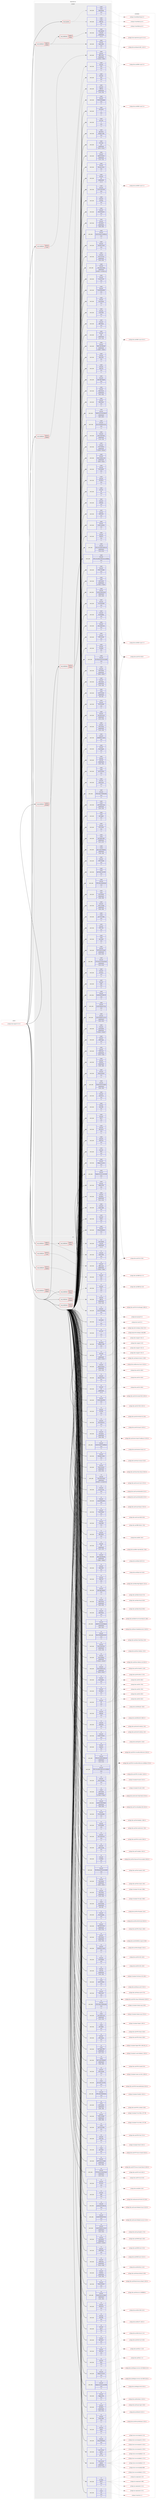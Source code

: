 digraph prolog {

# *************
# Graph options
# *************

newrank=true;
concentrate=true;
compound=true;
graph [rankdir=LR,fontname=Helvetica,fontsize=10,ranksep=1.5];#, ranksep=2.5, nodesep=0.2];
edge  [arrowhead=vee];
node  [fontname=Helvetica,fontsize=10];

# **********
# The ebuild
# **********

subgraph cluster_leftcol {
color=gray;
label=<<i>ebuild</i>>;
id [label="portage://www-apps/rt-4.4.4-r3", color=red, width=4, href="../www-apps/rt-4.4.4-r3.svg"];
}

# ****************
# The dependencies
# ****************

subgraph cluster_midcol {
color=gray;
label=<<i>dependencies</i>>;
subgraph cluster_compile {
fillcolor="#eeeeee";
style=filled;
label=<<i>compile</i>>;
subgraph any3077 {
dependency445596 [label=<<TABLE BORDER="0" CELLBORDER="1" CELLSPACING="0" CELLPADDING="4"><TR><TD CELLPADDING="10">any_of_group</TD></TR></TABLE>>, shape=none, color=red];subgraph pack323635 {
dependency445597 [label=<<TABLE BORDER="0" CELLBORDER="1" CELLSPACING="0" CELLPADDING="4" WIDTH="220"><TR><TD ROWSPAN="6" CELLPADDING="30">pack_dep</TD></TR><TR><TD WIDTH="110">install</TD></TR><TR><TD>virtual</TD></TR><TR><TD>httpd-cgi</TD></TR><TR><TD>none</TD></TR><TR><TD>[,,]</TD></TR></TABLE>>, shape=none, color=blue];
}
dependency445596:e -> dependency445597:w [weight=20,style="dotted",arrowhead="oinv"];
subgraph pack323636 {
dependency445598 [label=<<TABLE BORDER="0" CELLBORDER="1" CELLSPACING="0" CELLPADDING="4" WIDTH="220"><TR><TD ROWSPAN="6" CELLPADDING="30">pack_dep</TD></TR><TR><TD WIDTH="110">install</TD></TR><TR><TD>virtual</TD></TR><TR><TD>httpd-fastcgi</TD></TR><TR><TD>none</TD></TR><TR><TD>[,,]</TD></TR></TABLE>>, shape=none, color=blue];
}
dependency445596:e -> dependency445598:w [weight=20,style="dotted",arrowhead="oinv"];
}
id:e -> dependency445596:w [weight=20,style="solid",arrowhead="vee"];
subgraph cond118654 {
dependency445599 [label=<<TABLE BORDER="0" CELLBORDER="1" CELLSPACING="0" CELLPADDING="4"><TR><TD ROWSPAN="3" CELLPADDING="10">use_conditional</TD></TR><TR><TD>negative</TD></TR><TR><TD>lighttpd</TD></TR></TABLE>>, shape=none, color=red];
subgraph pack323637 {
dependency445600 [label=<<TABLE BORDER="0" CELLBORDER="1" CELLSPACING="0" CELLPADDING="4" WIDTH="220"><TR><TD ROWSPAN="6" CELLPADDING="30">pack_dep</TD></TR><TR><TD WIDTH="110">install</TD></TR><TR><TD>dev-perl</TD></TR><TR><TD>Apache-DBI</TD></TR><TR><TD>none</TD></TR><TR><TD>[,,]</TD></TR></TABLE>>, shape=none, color=blue];
}
dependency445599:e -> dependency445600:w [weight=20,style="dashed",arrowhead="vee"];
subgraph cond118655 {
dependency445601 [label=<<TABLE BORDER="0" CELLBORDER="1" CELLSPACING="0" CELLPADDING="4"><TR><TD ROWSPAN="3" CELLPADDING="10">use_conditional</TD></TR><TR><TD>negative</TD></TR><TR><TD>fastcgi</TD></TR></TABLE>>, shape=none, color=red];
subgraph pack323638 {
dependency445602 [label=<<TABLE BORDER="0" CELLBORDER="1" CELLSPACING="0" CELLPADDING="4" WIDTH="220"><TR><TD ROWSPAN="6" CELLPADDING="30">pack_dep</TD></TR><TR><TD WIDTH="110">install</TD></TR><TR><TD>www-apache</TD></TR><TR><TD>mod_perl</TD></TR><TR><TD>greaterequal</TD></TR><TR><TD>[2,,,2]</TD></TR></TABLE>>, shape=none, color=blue];
}
dependency445601:e -> dependency445602:w [weight=20,style="dashed",arrowhead="vee"];
}
dependency445599:e -> dependency445601:w [weight=20,style="dashed",arrowhead="vee"];
}
id:e -> dependency445599:w [weight=20,style="solid",arrowhead="vee"];
subgraph cond118656 {
dependency445603 [label=<<TABLE BORDER="0" CELLBORDER="1" CELLSPACING="0" CELLPADDING="4"><TR><TD ROWSPAN="3" CELLPADDING="10">use_conditional</TD></TR><TR><TD>positive</TD></TR><TR><TD>fastcgi</TD></TR></TABLE>>, shape=none, color=red];
subgraph pack323639 {
dependency445604 [label=<<TABLE BORDER="0" CELLBORDER="1" CELLSPACING="0" CELLPADDING="4" WIDTH="220"><TR><TD ROWSPAN="6" CELLPADDING="30">pack_dep</TD></TR><TR><TD WIDTH="110">install</TD></TR><TR><TD>dev-perl</TD></TR><TR><TD>FCGI</TD></TR><TR><TD>none</TD></TR><TR><TD>[,,]</TD></TR></TABLE>>, shape=none, color=blue];
}
dependency445603:e -> dependency445604:w [weight=20,style="dashed",arrowhead="vee"];
subgraph pack323640 {
dependency445605 [label=<<TABLE BORDER="0" CELLBORDER="1" CELLSPACING="0" CELLPADDING="4" WIDTH="220"><TR><TD ROWSPAN="6" CELLPADDING="30">pack_dep</TD></TR><TR><TD WIDTH="110">install</TD></TR><TR><TD>dev-perl</TD></TR><TR><TD>FCGI-ProcManager</TD></TR><TR><TD>none</TD></TR><TR><TD>[,,]</TD></TR></TABLE>>, shape=none, color=blue];
}
dependency445603:e -> dependency445605:w [weight=20,style="dashed",arrowhead="vee"];
}
id:e -> dependency445603:w [weight=20,style="solid",arrowhead="vee"];
subgraph cond118657 {
dependency445606 [label=<<TABLE BORDER="0" CELLBORDER="1" CELLSPACING="0" CELLPADDING="4"><TR><TD ROWSPAN="3" CELLPADDING="10">use_conditional</TD></TR><TR><TD>positive</TD></TR><TR><TD>lighttpd</TD></TR></TABLE>>, shape=none, color=red];
subgraph pack323641 {
dependency445607 [label=<<TABLE BORDER="0" CELLBORDER="1" CELLSPACING="0" CELLPADDING="4" WIDTH="220"><TR><TD ROWSPAN="6" CELLPADDING="30">pack_dep</TD></TR><TR><TD WIDTH="110">install</TD></TR><TR><TD>dev-perl</TD></TR><TR><TD>FCGI</TD></TR><TR><TD>none</TD></TR><TR><TD>[,,]</TD></TR></TABLE>>, shape=none, color=blue];
}
dependency445606:e -> dependency445607:w [weight=20,style="dashed",arrowhead="vee"];
}
id:e -> dependency445606:w [weight=20,style="solid",arrowhead="vee"];
subgraph cond118658 {
dependency445608 [label=<<TABLE BORDER="0" CELLBORDER="1" CELLSPACING="0" CELLPADDING="4"><TR><TD ROWSPAN="3" CELLPADDING="10">use_conditional</TD></TR><TR><TD>positive</TD></TR><TR><TD>mysql</TD></TR></TABLE>>, shape=none, color=red];
subgraph pack323642 {
dependency445609 [label=<<TABLE BORDER="0" CELLBORDER="1" CELLSPACING="0" CELLPADDING="4" WIDTH="220"><TR><TD ROWSPAN="6" CELLPADDING="30">pack_dep</TD></TR><TR><TD WIDTH="110">install</TD></TR><TR><TD>dev-perl</TD></TR><TR><TD>DBD-mysql</TD></TR><TR><TD>greaterequal</TD></TR><TR><TD>[2.1018,,,2.1018]</TD></TR></TABLE>>, shape=none, color=blue];
}
dependency445608:e -> dependency445609:w [weight=20,style="dashed",arrowhead="vee"];
}
id:e -> dependency445608:w [weight=20,style="solid",arrowhead="vee"];
subgraph cond118659 {
dependency445610 [label=<<TABLE BORDER="0" CELLBORDER="1" CELLSPACING="0" CELLPADDING="4"><TR><TD ROWSPAN="3" CELLPADDING="10">use_conditional</TD></TR><TR><TD>positive</TD></TR><TR><TD>postgres</TD></TR></TABLE>>, shape=none, color=red];
subgraph pack323643 {
dependency445611 [label=<<TABLE BORDER="0" CELLBORDER="1" CELLSPACING="0" CELLPADDING="4" WIDTH="220"><TR><TD ROWSPAN="6" CELLPADDING="30">pack_dep</TD></TR><TR><TD WIDTH="110">install</TD></TR><TR><TD>dev-perl</TD></TR><TR><TD>DBD-Pg</TD></TR><TR><TD>greaterequal</TD></TR><TR><TD>[1.43,,,1.43]</TD></TR></TABLE>>, shape=none, color=blue];
}
dependency445610:e -> dependency445611:w [weight=20,style="dashed",arrowhead="vee"];
}
id:e -> dependency445610:w [weight=20,style="solid",arrowhead="vee"];
subgraph pack323644 {
dependency445612 [label=<<TABLE BORDER="0" CELLBORDER="1" CELLSPACING="0" CELLPADDING="4" WIDTH="220"><TR><TD ROWSPAN="6" CELLPADDING="30">pack_dep</TD></TR><TR><TD WIDTH="110">install</TD></TR><TR><TD>acct-group</TD></TR><TR><TD>rt</TD></TR><TR><TD>none</TD></TR><TR><TD>[,,]</TD></TR></TABLE>>, shape=none, color=blue];
}
id:e -> dependency445612:w [weight=20,style="solid",arrowhead="vee"];
subgraph pack323645 {
dependency445613 [label=<<TABLE BORDER="0" CELLBORDER="1" CELLSPACING="0" CELLPADDING="4" WIDTH="220"><TR><TD ROWSPAN="6" CELLPADDING="30">pack_dep</TD></TR><TR><TD WIDTH="110">install</TD></TR><TR><TD>acct-user</TD></TR><TR><TD>rt</TD></TR><TR><TD>none</TD></TR><TR><TD>[,,]</TD></TR></TABLE>>, shape=none, color=blue];
}
id:e -> dependency445613:w [weight=20,style="solid",arrowhead="vee"];
subgraph pack323646 {
dependency445614 [label=<<TABLE BORDER="0" CELLBORDER="1" CELLSPACING="0" CELLPADDING="4" WIDTH="220"><TR><TD ROWSPAN="6" CELLPADDING="30">pack_dep</TD></TR><TR><TD WIDTH="110">install</TD></TR><TR><TD>app-admin</TD></TR><TR><TD>webapp-config</TD></TR><TR><TD>none</TD></TR><TR><TD>[,,]</TD></TR></TABLE>>, shape=none, color=blue];
}
id:e -> dependency445614:w [weight=20,style="solid",arrowhead="vee"];
subgraph pack323647 {
dependency445615 [label=<<TABLE BORDER="0" CELLBORDER="1" CELLSPACING="0" CELLPADDING="4" WIDTH="220"><TR><TD ROWSPAN="6" CELLPADDING="30">pack_dep</TD></TR><TR><TD WIDTH="110">install</TD></TR><TR><TD>dev-lang</TD></TR><TR><TD>perl</TD></TR><TR><TD>greaterequal</TD></TR><TR><TD>[5.10.1,,,5.10.1]</TD></TR></TABLE>>, shape=none, color=blue];
}
id:e -> dependency445615:w [weight=20,style="solid",arrowhead="vee"];
subgraph pack323648 {
dependency445616 [label=<<TABLE BORDER="0" CELLBORDER="1" CELLSPACING="0" CELLPADDING="4" WIDTH="220"><TR><TD ROWSPAN="6" CELLPADDING="30">pack_dep</TD></TR><TR><TD WIDTH="110">install</TD></TR><TR><TD>dev-perl</TD></TR><TR><TD>Apache-Session</TD></TR><TR><TD>greaterequal</TD></TR><TR><TD>[1.53,,,1.53]</TD></TR></TABLE>>, shape=none, color=blue];
}
id:e -> dependency445616:w [weight=20,style="solid",arrowhead="vee"];
subgraph pack323649 {
dependency445617 [label=<<TABLE BORDER="0" CELLBORDER="1" CELLSPACING="0" CELLPADDING="4" WIDTH="220"><TR><TD ROWSPAN="6" CELLPADDING="30">pack_dep</TD></TR><TR><TD WIDTH="110">install</TD></TR><TR><TD>dev-perl</TD></TR><TR><TD>Business-Hours</TD></TR><TR><TD>none</TD></TR><TR><TD>[,,]</TD></TR></TABLE>>, shape=none, color=blue];
}
id:e -> dependency445617:w [weight=20,style="solid",arrowhead="vee"];
subgraph pack323650 {
dependency445618 [label=<<TABLE BORDER="0" CELLBORDER="1" CELLSPACING="0" CELLPADDING="4" WIDTH="220"><TR><TD ROWSPAN="6" CELLPADDING="30">pack_dep</TD></TR><TR><TD WIDTH="110">install</TD></TR><TR><TD>dev-perl</TD></TR><TR><TD>CGI</TD></TR><TR><TD>greaterequal</TD></TR><TR><TD>[4,,,4]</TD></TR></TABLE>>, shape=none, color=blue];
}
id:e -> dependency445618:w [weight=20,style="solid",arrowhead="vee"];
subgraph pack323651 {
dependency445619 [label=<<TABLE BORDER="0" CELLBORDER="1" CELLSPACING="0" CELLPADDING="4" WIDTH="220"><TR><TD ROWSPAN="6" CELLPADDING="30">pack_dep</TD></TR><TR><TD WIDTH="110">install</TD></TR><TR><TD>dev-perl</TD></TR><TR><TD>CGI-Emulate-PSGI</TD></TR><TR><TD>none</TD></TR><TR><TD>[,,]</TD></TR></TABLE>>, shape=none, color=blue];
}
id:e -> dependency445619:w [weight=20,style="solid",arrowhead="vee"];
subgraph pack323652 {
dependency445620 [label=<<TABLE BORDER="0" CELLBORDER="1" CELLSPACING="0" CELLPADDING="4" WIDTH="220"><TR><TD ROWSPAN="6" CELLPADDING="30">pack_dep</TD></TR><TR><TD WIDTH="110">install</TD></TR><TR><TD>dev-perl</TD></TR><TR><TD>CGI-PSGI</TD></TR><TR><TD>none</TD></TR><TR><TD>[,,]</TD></TR></TABLE>>, shape=none, color=blue];
}
id:e -> dependency445620:w [weight=20,style="solid",arrowhead="vee"];
subgraph pack323653 {
dependency445621 [label=<<TABLE BORDER="0" CELLBORDER="1" CELLSPACING="0" CELLPADDING="4" WIDTH="220"><TR><TD ROWSPAN="6" CELLPADDING="30">pack_dep</TD></TR><TR><TD WIDTH="110">install</TD></TR><TR><TD>dev-perl</TD></TR><TR><TD>CSS-Minifier-XS</TD></TR><TR><TD>none</TD></TR><TR><TD>[,,]</TD></TR></TABLE>>, shape=none, color=blue];
}
id:e -> dependency445621:w [weight=20,style="solid",arrowhead="vee"];
subgraph pack323654 {
dependency445622 [label=<<TABLE BORDER="0" CELLBORDER="1" CELLSPACING="0" CELLPADDING="4" WIDTH="220"><TR><TD ROWSPAN="6" CELLPADDING="30">pack_dep</TD></TR><TR><TD WIDTH="110">install</TD></TR><TR><TD>dev-perl</TD></TR><TR><TD>CSS-Squish</TD></TR><TR><TD>greaterequal</TD></TR><TR><TD>[0.06,,,0.06]</TD></TR></TABLE>>, shape=none, color=blue];
}
id:e -> dependency445622:w [weight=20,style="solid",arrowhead="vee"];
subgraph pack323655 {
dependency445623 [label=<<TABLE BORDER="0" CELLBORDER="1" CELLSPACING="0" CELLPADDING="4" WIDTH="220"><TR><TD ROWSPAN="6" CELLPADDING="30">pack_dep</TD></TR><TR><TD WIDTH="110">install</TD></TR><TR><TD>dev-perl</TD></TR><TR><TD>Cache-Simple-TimedExpiry</TD></TR><TR><TD>none</TD></TR><TR><TD>[,,]</TD></TR></TABLE>>, shape=none, color=blue];
}
id:e -> dependency445623:w [weight=20,style="solid",arrowhead="vee"];
subgraph pack323656 {
dependency445624 [label=<<TABLE BORDER="0" CELLBORDER="1" CELLSPACING="0" CELLPADDING="4" WIDTH="220"><TR><TD ROWSPAN="6" CELLPADDING="30">pack_dep</TD></TR><TR><TD WIDTH="110">install</TD></TR><TR><TD>dev-perl</TD></TR><TR><TD>Calendar-Simple</TD></TR><TR><TD>none</TD></TR><TR><TD>[,,]</TD></TR></TABLE>>, shape=none, color=blue];
}
id:e -> dependency445624:w [weight=20,style="solid",arrowhead="vee"];
subgraph pack323657 {
dependency445625 [label=<<TABLE BORDER="0" CELLBORDER="1" CELLSPACING="0" CELLPADDING="4" WIDTH="220"><TR><TD ROWSPAN="6" CELLPADDING="30">pack_dep</TD></TR><TR><TD WIDTH="110">install</TD></TR><TR><TD>dev-perl</TD></TR><TR><TD>Class-Accessor</TD></TR><TR><TD>greaterequal</TD></TR><TR><TD>[0.34,,,0.34]</TD></TR></TABLE>>, shape=none, color=blue];
}
id:e -> dependency445625:w [weight=20,style="solid",arrowhead="vee"];
subgraph pack323658 {
dependency445626 [label=<<TABLE BORDER="0" CELLBORDER="1" CELLSPACING="0" CELLPADDING="4" WIDTH="220"><TR><TD ROWSPAN="6" CELLPADDING="30">pack_dep</TD></TR><TR><TD WIDTH="110">install</TD></TR><TR><TD>dev-perl</TD></TR><TR><TD>Class-ReturnValue</TD></TR><TR><TD>greaterequal</TD></TR><TR><TD>[0.550.0,,-r1,0.550.0-r1]</TD></TR></TABLE>>, shape=none, color=blue];
}
id:e -> dependency445626:w [weight=20,style="solid",arrowhead="vee"];
subgraph pack323659 {
dependency445627 [label=<<TABLE BORDER="0" CELLBORDER="1" CELLSPACING="0" CELLPADDING="4" WIDTH="220"><TR><TD ROWSPAN="6" CELLPADDING="30">pack_dep</TD></TR><TR><TD WIDTH="110">install</TD></TR><TR><TD>dev-perl</TD></TR><TR><TD>Convert-Color</TD></TR><TR><TD>none</TD></TR><TR><TD>[,,]</TD></TR></TABLE>>, shape=none, color=blue];
}
id:e -> dependency445627:w [weight=20,style="solid",arrowhead="vee"];
subgraph pack323660 {
dependency445628 [label=<<TABLE BORDER="0" CELLBORDER="1" CELLSPACING="0" CELLPADDING="4" WIDTH="220"><TR><TD ROWSPAN="6" CELLPADDING="30">pack_dep</TD></TR><TR><TD WIDTH="110">install</TD></TR><TR><TD>dev-perl</TD></TR><TR><TD>Crypt-Eksblowfish</TD></TR><TR><TD>none</TD></TR><TR><TD>[,,]</TD></TR></TABLE>>, shape=none, color=blue];
}
id:e -> dependency445628:w [weight=20,style="solid",arrowhead="vee"];
subgraph pack323661 {
dependency445629 [label=<<TABLE BORDER="0" CELLBORDER="1" CELLSPACING="0" CELLPADDING="4" WIDTH="220"><TR><TD ROWSPAN="6" CELLPADDING="30">pack_dep</TD></TR><TR><TD WIDTH="110">install</TD></TR><TR><TD>dev-perl</TD></TR><TR><TD>Crypt-SSLeay</TD></TR><TR><TD>none</TD></TR><TR><TD>[,,]</TD></TR></TABLE>>, shape=none, color=blue];
}
id:e -> dependency445629:w [weight=20,style="solid",arrowhead="vee"];
subgraph pack323662 {
dependency445630 [label=<<TABLE BORDER="0" CELLBORDER="1" CELLSPACING="0" CELLPADDING="4" WIDTH="220"><TR><TD ROWSPAN="6" CELLPADDING="30">pack_dep</TD></TR><TR><TD WIDTH="110">install</TD></TR><TR><TD>dev-perl</TD></TR><TR><TD>Crypt-X509</TD></TR><TR><TD>none</TD></TR><TR><TD>[,,]</TD></TR></TABLE>>, shape=none, color=blue];
}
id:e -> dependency445630:w [weight=20,style="solid",arrowhead="vee"];
subgraph pack323663 {
dependency445631 [label=<<TABLE BORDER="0" CELLBORDER="1" CELLSPACING="0" CELLPADDING="4" WIDTH="220"><TR><TD ROWSPAN="6" CELLPADDING="30">pack_dep</TD></TR><TR><TD WIDTH="110">install</TD></TR><TR><TD>dev-perl</TD></TR><TR><TD>DBD-SQLite</TD></TR><TR><TD>none</TD></TR><TR><TD>[,,]</TD></TR></TABLE>>, shape=none, color=blue];
}
id:e -> dependency445631:w [weight=20,style="solid",arrowhead="vee"];
subgraph pack323664 {
dependency445632 [label=<<TABLE BORDER="0" CELLBORDER="1" CELLSPACING="0" CELLPADDING="4" WIDTH="220"><TR><TD ROWSPAN="6" CELLPADDING="30">pack_dep</TD></TR><TR><TD WIDTH="110">install</TD></TR><TR><TD>dev-perl</TD></TR><TR><TD>DBI</TD></TR><TR><TD>greaterequal</TD></TR><TR><TD>[1.37,,,1.37]</TD></TR></TABLE>>, shape=none, color=blue];
}
id:e -> dependency445632:w [weight=20,style="solid",arrowhead="vee"];
subgraph pack323665 {
dependency445633 [label=<<TABLE BORDER="0" CELLBORDER="1" CELLSPACING="0" CELLPADDING="4" WIDTH="220"><TR><TD ROWSPAN="6" CELLPADDING="30">pack_dep</TD></TR><TR><TD WIDTH="110">install</TD></TR><TR><TD>dev-perl</TD></TR><TR><TD>DBIx-SearchBuilder</TD></TR><TR><TD>greaterequal</TD></TR><TR><TD>[1.660.0,,,1.660.0]</TD></TR></TABLE>>, shape=none, color=blue];
}
id:e -> dependency445633:w [weight=20,style="solid",arrowhead="vee"];
subgraph pack323666 {
dependency445634 [label=<<TABLE BORDER="0" CELLBORDER="1" CELLSPACING="0" CELLPADDING="4" WIDTH="220"><TR><TD ROWSPAN="6" CELLPADDING="30">pack_dep</TD></TR><TR><TD WIDTH="110">install</TD></TR><TR><TD>dev-perl</TD></TR><TR><TD>Data-GUID</TD></TR><TR><TD>none</TD></TR><TR><TD>[,,]</TD></TR></TABLE>>, shape=none, color=blue];
}
id:e -> dependency445634:w [weight=20,style="solid",arrowhead="vee"];
subgraph pack323667 {
dependency445635 [label=<<TABLE BORDER="0" CELLBORDER="1" CELLSPACING="0" CELLPADDING="4" WIDTH="220"><TR><TD ROWSPAN="6" CELLPADDING="30">pack_dep</TD></TR><TR><TD WIDTH="110">install</TD></TR><TR><TD>dev-perl</TD></TR><TR><TD>Data-ICal</TD></TR><TR><TD>none</TD></TR><TR><TD>[,,]</TD></TR></TABLE>>, shape=none, color=blue];
}
id:e -> dependency445635:w [weight=20,style="solid",arrowhead="vee"];
subgraph pack323668 {
dependency445636 [label=<<TABLE BORDER="0" CELLBORDER="1" CELLSPACING="0" CELLPADDING="4" WIDTH="220"><TR><TD ROWSPAN="6" CELLPADDING="30">pack_dep</TD></TR><TR><TD WIDTH="110">install</TD></TR><TR><TD>dev-perl</TD></TR><TR><TD>Data-Page-Pageset</TD></TR><TR><TD>none</TD></TR><TR><TD>[,,]</TD></TR></TABLE>>, shape=none, color=blue];
}
id:e -> dependency445636:w [weight=20,style="solid",arrowhead="vee"];
subgraph pack323669 {
dependency445637 [label=<<TABLE BORDER="0" CELLBORDER="1" CELLSPACING="0" CELLPADDING="4" WIDTH="220"><TR><TD ROWSPAN="6" CELLPADDING="30">pack_dep</TD></TR><TR><TD WIDTH="110">install</TD></TR><TR><TD>dev-perl</TD></TR><TR><TD>Date-Extract</TD></TR><TR><TD>greaterequal</TD></TR><TR><TD>[0.02,,,0.02]</TD></TR></TABLE>>, shape=none, color=blue];
}
id:e -> dependency445637:w [weight=20,style="solid",arrowhead="vee"];
subgraph pack323670 {
dependency445638 [label=<<TABLE BORDER="0" CELLBORDER="1" CELLSPACING="0" CELLPADDING="4" WIDTH="220"><TR><TD ROWSPAN="6" CELLPADDING="30">pack_dep</TD></TR><TR><TD WIDTH="110">install</TD></TR><TR><TD>dev-perl</TD></TR><TR><TD>Date-Manip</TD></TR><TR><TD>none</TD></TR><TR><TD>[,,]</TD></TR></TABLE>>, shape=none, color=blue];
}
id:e -> dependency445638:w [weight=20,style="solid",arrowhead="vee"];
subgraph pack323671 {
dependency445639 [label=<<TABLE BORDER="0" CELLBORDER="1" CELLSPACING="0" CELLPADDING="4" WIDTH="220"><TR><TD ROWSPAN="6" CELLPADDING="30">pack_dep</TD></TR><TR><TD WIDTH="110">install</TD></TR><TR><TD>dev-perl</TD></TR><TR><TD>DateTime-Format-Natural</TD></TR><TR><TD>greaterequal</TD></TR><TR><TD>[0.67,,,0.67]</TD></TR></TABLE>>, shape=none, color=blue];
}
id:e -> dependency445639:w [weight=20,style="solid",arrowhead="vee"];
subgraph pack323672 {
dependency445640 [label=<<TABLE BORDER="0" CELLBORDER="1" CELLSPACING="0" CELLPADDING="4" WIDTH="220"><TR><TD ROWSPAN="6" CELLPADDING="30">pack_dep</TD></TR><TR><TD WIDTH="110">install</TD></TR><TR><TD>dev-perl</TD></TR><TR><TD>Devel-GlobalDestruction</TD></TR><TR><TD>none</TD></TR><TR><TD>[,,]</TD></TR></TABLE>>, shape=none, color=blue];
}
id:e -> dependency445640:w [weight=20,style="solid",arrowhead="vee"];
subgraph pack323673 {
dependency445641 [label=<<TABLE BORDER="0" CELLBORDER="1" CELLSPACING="0" CELLPADDING="4" WIDTH="220"><TR><TD ROWSPAN="6" CELLPADDING="30">pack_dep</TD></TR><TR><TD WIDTH="110">install</TD></TR><TR><TD>dev-perl</TD></TR><TR><TD>Devel-StackTrace</TD></TR><TR><TD>greaterequal</TD></TR><TR><TD>[1.19,,,1.19]</TD></TR></TABLE>>, shape=none, color=blue];
}
id:e -> dependency445641:w [weight=20,style="solid",arrowhead="vee"];
subgraph pack323674 {
dependency445642 [label=<<TABLE BORDER="0" CELLBORDER="1" CELLSPACING="0" CELLPADDING="4" WIDTH="220"><TR><TD ROWSPAN="6" CELLPADDING="30">pack_dep</TD></TR><TR><TD WIDTH="110">install</TD></TR><TR><TD>dev-perl</TD></TR><TR><TD>Email-Address</TD></TR><TR><TD>greaterequal</TD></TR><TR><TD>[1.912.0,,,1.912.0]</TD></TR></TABLE>>, shape=none, color=blue];
}
id:e -> dependency445642:w [weight=20,style="solid",arrowhead="vee"];
subgraph pack323675 {
dependency445643 [label=<<TABLE BORDER="0" CELLBORDER="1" CELLSPACING="0" CELLPADDING="4" WIDTH="220"><TR><TD ROWSPAN="6" CELLPADDING="30">pack_dep</TD></TR><TR><TD WIDTH="110">install</TD></TR><TR><TD>dev-perl</TD></TR><TR><TD>Email-Address-List</TD></TR><TR><TD>greaterequal</TD></TR><TR><TD>[0.60.0,,,0.60.0]</TD></TR></TABLE>>, shape=none, color=blue];
}
id:e -> dependency445643:w [weight=20,style="solid",arrowhead="vee"];
subgraph pack323676 {
dependency445644 [label=<<TABLE BORDER="0" CELLBORDER="1" CELLSPACING="0" CELLPADDING="4" WIDTH="220"><TR><TD ROWSPAN="6" CELLPADDING="30">pack_dep</TD></TR><TR><TD WIDTH="110">install</TD></TR><TR><TD>dev-perl</TD></TR><TR><TD>File-ShareDir</TD></TR><TR><TD>none</TD></TR><TR><TD>[,,]</TD></TR></TABLE>>, shape=none, color=blue];
}
id:e -> dependency445644:w [weight=20,style="solid",arrowhead="vee"];
subgraph pack323677 {
dependency445645 [label=<<TABLE BORDER="0" CELLBORDER="1" CELLSPACING="0" CELLPADDING="4" WIDTH="220"><TR><TD ROWSPAN="6" CELLPADDING="30">pack_dep</TD></TR><TR><TD WIDTH="110">install</TD></TR><TR><TD>dev-perl</TD></TR><TR><TD>File-Which</TD></TR><TR><TD>none</TD></TR><TR><TD>[,,]</TD></TR></TABLE>>, shape=none, color=blue];
}
id:e -> dependency445645:w [weight=20,style="solid",arrowhead="vee"];
subgraph pack323678 {
dependency445646 [label=<<TABLE BORDER="0" CELLBORDER="1" CELLSPACING="0" CELLPADDING="4" WIDTH="220"><TR><TD ROWSPAN="6" CELLPADDING="30">pack_dep</TD></TR><TR><TD WIDTH="110">install</TD></TR><TR><TD>dev-perl</TD></TR><TR><TD>GD</TD></TR><TR><TD>none</TD></TR><TR><TD>[,,]</TD></TR></TABLE>>, shape=none, color=blue];
}
id:e -> dependency445646:w [weight=20,style="solid",arrowhead="vee"];
subgraph pack323679 {
dependency445647 [label=<<TABLE BORDER="0" CELLBORDER="1" CELLSPACING="0" CELLPADDING="4" WIDTH="220"><TR><TD ROWSPAN="6" CELLPADDING="30">pack_dep</TD></TR><TR><TD WIDTH="110">install</TD></TR><TR><TD>dev-perl</TD></TR><TR><TD>GDGraph</TD></TR><TR><TD>none</TD></TR><TR><TD>[,,]</TD></TR></TABLE>>, shape=none, color=blue];
}
id:e -> dependency445647:w [weight=20,style="solid",arrowhead="vee"];
subgraph pack323680 {
dependency445648 [label=<<TABLE BORDER="0" CELLBORDER="1" CELLSPACING="0" CELLPADDING="4" WIDTH="220"><TR><TD ROWSPAN="6" CELLPADDING="30">pack_dep</TD></TR><TR><TD WIDTH="110">install</TD></TR><TR><TD>dev-perl</TD></TR><TR><TD>GDTextUtil</TD></TR><TR><TD>none</TD></TR><TR><TD>[,,]</TD></TR></TABLE>>, shape=none, color=blue];
}
id:e -> dependency445648:w [weight=20,style="solid",arrowhead="vee"];
subgraph pack323681 {
dependency445649 [label=<<TABLE BORDER="0" CELLBORDER="1" CELLSPACING="0" CELLPADDING="4" WIDTH="220"><TR><TD ROWSPAN="6" CELLPADDING="30">pack_dep</TD></TR><TR><TD WIDTH="110">install</TD></TR><TR><TD>dev-perl</TD></TR><TR><TD>GnuPG-Interface</TD></TR><TR><TD>none</TD></TR><TR><TD>[,,]</TD></TR></TABLE>>, shape=none, color=blue];
}
id:e -> dependency445649:w [weight=20,style="solid",arrowhead="vee"];
subgraph pack323682 {
dependency445650 [label=<<TABLE BORDER="0" CELLBORDER="1" CELLSPACING="0" CELLPADDING="4" WIDTH="220"><TR><TD ROWSPAN="6" CELLPADDING="30">pack_dep</TD></TR><TR><TD WIDTH="110">install</TD></TR><TR><TD>dev-perl</TD></TR><TR><TD>GraphViz</TD></TR><TR><TD>none</TD></TR><TR><TD>[,,]</TD></TR></TABLE>>, shape=none, color=blue];
}
id:e -> dependency445650:w [weight=20,style="solid",arrowhead="vee"];
subgraph pack323683 {
dependency445651 [label=<<TABLE BORDER="0" CELLBORDER="1" CELLSPACING="0" CELLPADDING="4" WIDTH="220"><TR><TD ROWSPAN="6" CELLPADDING="30">pack_dep</TD></TR><TR><TD WIDTH="110">install</TD></TR><TR><TD>dev-perl</TD></TR><TR><TD>HTML-FormatText-WithLinks</TD></TR><TR><TD>greaterequal</TD></TR><TR><TD>[0.14,,,0.14]</TD></TR></TABLE>>, shape=none, color=blue];
}
id:e -> dependency445651:w [weight=20,style="solid",arrowhead="vee"];
subgraph pack323684 {
dependency445652 [label=<<TABLE BORDER="0" CELLBORDER="1" CELLSPACING="0" CELLPADDING="4" WIDTH="220"><TR><TD ROWSPAN="6" CELLPADDING="30">pack_dep</TD></TR><TR><TD WIDTH="110">install</TD></TR><TR><TD>dev-perl</TD></TR><TR><TD>HTML-FormatText-WithLinks-AndTables</TD></TR><TR><TD>none</TD></TR><TR><TD>[,,]</TD></TR></TABLE>>, shape=none, color=blue];
}
id:e -> dependency445652:w [weight=20,style="solid",arrowhead="vee"];
subgraph pack323685 {
dependency445653 [label=<<TABLE BORDER="0" CELLBORDER="1" CELLSPACING="0" CELLPADDING="4" WIDTH="220"><TR><TD ROWSPAN="6" CELLPADDING="30">pack_dep</TD></TR><TR><TD WIDTH="110">install</TD></TR><TR><TD>dev-perl</TD></TR><TR><TD>HTML-Formatter</TD></TR><TR><TD>none</TD></TR><TR><TD>[,,]</TD></TR></TABLE>>, shape=none, color=blue];
}
id:e -> dependency445653:w [weight=20,style="solid",arrowhead="vee"];
subgraph pack323686 {
dependency445654 [label=<<TABLE BORDER="0" CELLBORDER="1" CELLSPACING="0" CELLPADDING="4" WIDTH="220"><TR><TD ROWSPAN="6" CELLPADDING="30">pack_dep</TD></TR><TR><TD WIDTH="110">install</TD></TR><TR><TD>dev-perl</TD></TR><TR><TD>HTML-Gumbo</TD></TR><TR><TD>none</TD></TR><TR><TD>[,,]</TD></TR></TABLE>>, shape=none, color=blue];
}
id:e -> dependency445654:w [weight=20,style="solid",arrowhead="vee"];
subgraph pack323687 {
dependency445655 [label=<<TABLE BORDER="0" CELLBORDER="1" CELLSPACING="0" CELLPADDING="4" WIDTH="220"><TR><TD ROWSPAN="6" CELLPADDING="30">pack_dep</TD></TR><TR><TD WIDTH="110">install</TD></TR><TR><TD>dev-perl</TD></TR><TR><TD>HTML-Mason</TD></TR><TR><TD>greaterequal</TD></TR><TR><TD>[1.43,,,1.43]</TD></TR></TABLE>>, shape=none, color=blue];
}
id:e -> dependency445655:w [weight=20,style="solid",arrowhead="vee"];
subgraph pack323688 {
dependency445656 [label=<<TABLE BORDER="0" CELLBORDER="1" CELLSPACING="0" CELLPADDING="4" WIDTH="220"><TR><TD ROWSPAN="6" CELLPADDING="30">pack_dep</TD></TR><TR><TD WIDTH="110">install</TD></TR><TR><TD>dev-perl</TD></TR><TR><TD>HTML-Mason-PSGIHandler</TD></TR><TR><TD>none</TD></TR><TR><TD>[,,]</TD></TR></TABLE>>, shape=none, color=blue];
}
id:e -> dependency445656:w [weight=20,style="solid",arrowhead="vee"];
subgraph pack323689 {
dependency445657 [label=<<TABLE BORDER="0" CELLBORDER="1" CELLSPACING="0" CELLPADDING="4" WIDTH="220"><TR><TD ROWSPAN="6" CELLPADDING="30">pack_dep</TD></TR><TR><TD WIDTH="110">install</TD></TR><TR><TD>dev-perl</TD></TR><TR><TD>HTML-Parser</TD></TR><TR><TD>none</TD></TR><TR><TD>[,,]</TD></TR></TABLE>>, shape=none, color=blue];
}
id:e -> dependency445657:w [weight=20,style="solid",arrowhead="vee"];
subgraph pack323690 {
dependency445658 [label=<<TABLE BORDER="0" CELLBORDER="1" CELLSPACING="0" CELLPADDING="4" WIDTH="220"><TR><TD ROWSPAN="6" CELLPADDING="30">pack_dep</TD></TR><TR><TD WIDTH="110">install</TD></TR><TR><TD>dev-perl</TD></TR><TR><TD>HTML-Quoted</TD></TR><TR><TD>none</TD></TR><TR><TD>[,,]</TD></TR></TABLE>>, shape=none, color=blue];
}
id:e -> dependency445658:w [weight=20,style="solid",arrowhead="vee"];
subgraph pack323691 {
dependency445659 [label=<<TABLE BORDER="0" CELLBORDER="1" CELLSPACING="0" CELLPADDING="4" WIDTH="220"><TR><TD ROWSPAN="6" CELLPADDING="30">pack_dep</TD></TR><TR><TD WIDTH="110">install</TD></TR><TR><TD>dev-perl</TD></TR><TR><TD>HTML-RewriteAttributes</TD></TR><TR><TD>none</TD></TR><TR><TD>[,,]</TD></TR></TABLE>>, shape=none, color=blue];
}
id:e -> dependency445659:w [weight=20,style="solid",arrowhead="vee"];
subgraph pack323692 {
dependency445660 [label=<<TABLE BORDER="0" CELLBORDER="1" CELLSPACING="0" CELLPADDING="4" WIDTH="220"><TR><TD ROWSPAN="6" CELLPADDING="30">pack_dep</TD></TR><TR><TD WIDTH="110">install</TD></TR><TR><TD>dev-perl</TD></TR><TR><TD>HTML-Scrubber</TD></TR><TR><TD>greaterequal</TD></TR><TR><TD>[0.08,,,0.08]</TD></TR></TABLE>>, shape=none, color=blue];
}
id:e -> dependency445660:w [weight=20,style="solid",arrowhead="vee"];
subgraph pack323693 {
dependency445661 [label=<<TABLE BORDER="0" CELLBORDER="1" CELLSPACING="0" CELLPADDING="4" WIDTH="220"><TR><TD ROWSPAN="6" CELLPADDING="30">pack_dep</TD></TR><TR><TD WIDTH="110">install</TD></TR><TR><TD>dev-perl</TD></TR><TR><TD>HTML-Tree</TD></TR><TR><TD>none</TD></TR><TR><TD>[,,]</TD></TR></TABLE>>, shape=none, color=blue];
}
id:e -> dependency445661:w [weight=20,style="solid",arrowhead="vee"];
subgraph pack323694 {
dependency445662 [label=<<TABLE BORDER="0" CELLBORDER="1" CELLSPACING="0" CELLPADDING="4" WIDTH="220"><TR><TD ROWSPAN="6" CELLPADDING="30">pack_dep</TD></TR><TR><TD WIDTH="110">install</TD></TR><TR><TD>dev-perl</TD></TR><TR><TD>HTTP-Server-Simple</TD></TR><TR><TD>greaterequal</TD></TR><TR><TD>[0.34,,,0.34]</TD></TR></TABLE>>, shape=none, color=blue];
}
id:e -> dependency445662:w [weight=20,style="solid",arrowhead="vee"];
subgraph pack323695 {
dependency445663 [label=<<TABLE BORDER="0" CELLBORDER="1" CELLSPACING="0" CELLPADDING="4" WIDTH="220"><TR><TD ROWSPAN="6" CELLPADDING="30">pack_dep</TD></TR><TR><TD WIDTH="110">install</TD></TR><TR><TD>dev-perl</TD></TR><TR><TD>HTTP-Server-Simple-Mason</TD></TR><TR><TD>greaterequal</TD></TR><TR><TD>[0.14,,,0.14]</TD></TR></TABLE>>, shape=none, color=blue];
}
id:e -> dependency445663:w [weight=20,style="solid",arrowhead="vee"];
subgraph pack323696 {
dependency445664 [label=<<TABLE BORDER="0" CELLBORDER="1" CELLSPACING="0" CELLPADDING="4" WIDTH="220"><TR><TD ROWSPAN="6" CELLPADDING="30">pack_dep</TD></TR><TR><TD WIDTH="110">install</TD></TR><TR><TD>dev-perl</TD></TR><TR><TD>IPC-Run3</TD></TR><TR><TD>none</TD></TR><TR><TD>[,,]</TD></TR></TABLE>>, shape=none, color=blue];
}
id:e -> dependency445664:w [weight=20,style="solid",arrowhead="vee"];
subgraph pack323697 {
dependency445665 [label=<<TABLE BORDER="0" CELLBORDER="1" CELLSPACING="0" CELLPADDING="4" WIDTH="220"><TR><TD ROWSPAN="6" CELLPADDING="30">pack_dep</TD></TR><TR><TD WIDTH="110">install</TD></TR><TR><TD>dev-perl</TD></TR><TR><TD>JSON</TD></TR><TR><TD>none</TD></TR><TR><TD>[,,]</TD></TR></TABLE>>, shape=none, color=blue];
}
id:e -> dependency445665:w [weight=20,style="solid",arrowhead="vee"];
subgraph pack323698 {
dependency445666 [label=<<TABLE BORDER="0" CELLBORDER="1" CELLSPACING="0" CELLPADDING="4" WIDTH="220"><TR><TD ROWSPAN="6" CELLPADDING="30">pack_dep</TD></TR><TR><TD WIDTH="110">install</TD></TR><TR><TD>dev-perl</TD></TR><TR><TD>JavaScript-Minifier-XS</TD></TR><TR><TD>none</TD></TR><TR><TD>[,,]</TD></TR></TABLE>>, shape=none, color=blue];
}
id:e -> dependency445666:w [weight=20,style="solid",arrowhead="vee"];
subgraph pack323699 {
dependency445667 [label=<<TABLE BORDER="0" CELLBORDER="1" CELLSPACING="0" CELLPADDING="4" WIDTH="220"><TR><TD ROWSPAN="6" CELLPADDING="30">pack_dep</TD></TR><TR><TD WIDTH="110">install</TD></TR><TR><TD>dev-perl</TD></TR><TR><TD>Locale-Maketext-Fuzzy</TD></TR><TR><TD>none</TD></TR><TR><TD>[,,]</TD></TR></TABLE>>, shape=none, color=blue];
}
id:e -> dependency445667:w [weight=20,style="solid",arrowhead="vee"];
subgraph pack323700 {
dependency445668 [label=<<TABLE BORDER="0" CELLBORDER="1" CELLSPACING="0" CELLPADDING="4" WIDTH="220"><TR><TD ROWSPAN="6" CELLPADDING="30">pack_dep</TD></TR><TR><TD WIDTH="110">install</TD></TR><TR><TD>dev-perl</TD></TR><TR><TD>Locale-Maketext-Lexicon</TD></TR><TR><TD>greaterequal</TD></TR><TR><TD>[0.32,,,0.32]</TD></TR></TABLE>>, shape=none, color=blue];
}
id:e -> dependency445668:w [weight=20,style="solid",arrowhead="vee"];
subgraph pack323701 {
dependency445669 [label=<<TABLE BORDER="0" CELLBORDER="1" CELLSPACING="0" CELLPADDING="4" WIDTH="220"><TR><TD ROWSPAN="6" CELLPADDING="30">pack_dep</TD></TR><TR><TD WIDTH="110">install</TD></TR><TR><TD>dev-perl</TD></TR><TR><TD>Log-Dispatch</TD></TR><TR><TD>greaterequal</TD></TR><TR><TD>[2.410.0,,,2.410.0]</TD></TR></TABLE>>, shape=none, color=blue];
}
id:e -> dependency445669:w [weight=20,style="solid",arrowhead="vee"];
subgraph pack323702 {
dependency445670 [label=<<TABLE BORDER="0" CELLBORDER="1" CELLSPACING="0" CELLPADDING="4" WIDTH="220"><TR><TD ROWSPAN="6" CELLPADDING="30">pack_dep</TD></TR><TR><TD WIDTH="110">install</TD></TR><TR><TD>dev-perl</TD></TR><TR><TD>MIME-Types</TD></TR><TR><TD>none</TD></TR><TR><TD>[,,]</TD></TR></TABLE>>, shape=none, color=blue];
}
id:e -> dependency445670:w [weight=20,style="solid",arrowhead="vee"];
subgraph pack323703 {
dependency445671 [label=<<TABLE BORDER="0" CELLBORDER="1" CELLSPACING="0" CELLPADDING="4" WIDTH="220"><TR><TD ROWSPAN="6" CELLPADDING="30">pack_dep</TD></TR><TR><TD WIDTH="110">install</TD></TR><TR><TD>dev-perl</TD></TR><TR><TD>MIME-tools</TD></TR><TR><TD>greaterequal</TD></TR><TR><TD>[5.425,,,5.425]</TD></TR></TABLE>>, shape=none, color=blue];
}
id:e -> dependency445671:w [weight=20,style="solid",arrowhead="vee"];
subgraph pack323704 {
dependency445672 [label=<<TABLE BORDER="0" CELLBORDER="1" CELLSPACING="0" CELLPADDING="4" WIDTH="220"><TR><TD ROWSPAN="6" CELLPADDING="30">pack_dep</TD></TR><TR><TD WIDTH="110">install</TD></TR><TR><TD>dev-perl</TD></TR><TR><TD>MailTools</TD></TR><TR><TD>greaterequal</TD></TR><TR><TD>[1.60,,,1.60]</TD></TR></TABLE>>, shape=none, color=blue];
}
id:e -> dependency445672:w [weight=20,style="solid",arrowhead="vee"];
subgraph pack323705 {
dependency445673 [label=<<TABLE BORDER="0" CELLBORDER="1" CELLSPACING="0" CELLPADDING="4" WIDTH="220"><TR><TD ROWSPAN="6" CELLPADDING="30">pack_dep</TD></TR><TR><TD WIDTH="110">install</TD></TR><TR><TD>dev-perl</TD></TR><TR><TD>Module-Refresh</TD></TR><TR><TD>none</TD></TR><TR><TD>[,,]</TD></TR></TABLE>>, shape=none, color=blue];
}
id:e -> dependency445673:w [weight=20,style="solid",arrowhead="vee"];
subgraph pack323706 {
dependency445674 [label=<<TABLE BORDER="0" CELLBORDER="1" CELLSPACING="0" CELLPADDING="4" WIDTH="220"><TR><TD ROWSPAN="6" CELLPADDING="30">pack_dep</TD></TR><TR><TD WIDTH="110">install</TD></TR><TR><TD>dev-perl</TD></TR><TR><TD>Module-Versions-Report</TD></TR><TR><TD>greaterequal</TD></TR><TR><TD>[1.05,,,1.05]</TD></TR></TABLE>>, shape=none, color=blue];
}
id:e -> dependency445674:w [weight=20,style="solid",arrowhead="vee"];
subgraph pack323707 {
dependency445675 [label=<<TABLE BORDER="0" CELLBORDER="1" CELLSPACING="0" CELLPADDING="4" WIDTH="220"><TR><TD ROWSPAN="6" CELLPADDING="30">pack_dep</TD></TR><TR><TD WIDTH="110">install</TD></TR><TR><TD>dev-perl</TD></TR><TR><TD>Mozilla-CA</TD></TR><TR><TD>none</TD></TR><TR><TD>[,,]</TD></TR></TABLE>>, shape=none, color=blue];
}
id:e -> dependency445675:w [weight=20,style="solid",arrowhead="vee"];
subgraph pack323708 {
dependency445676 [label=<<TABLE BORDER="0" CELLBORDER="1" CELLSPACING="0" CELLPADDING="4" WIDTH="220"><TR><TD ROWSPAN="6" CELLPADDING="30">pack_dep</TD></TR><TR><TD WIDTH="110">install</TD></TR><TR><TD>dev-perl</TD></TR><TR><TD>Net-CIDR</TD></TR><TR><TD>none</TD></TR><TR><TD>[,,]</TD></TR></TABLE>>, shape=none, color=blue];
}
id:e -> dependency445676:w [weight=20,style="solid",arrowhead="vee"];
subgraph pack323709 {
dependency445677 [label=<<TABLE BORDER="0" CELLBORDER="1" CELLSPACING="0" CELLPADDING="4" WIDTH="220"><TR><TD ROWSPAN="6" CELLPADDING="30">pack_dep</TD></TR><TR><TD WIDTH="110">install</TD></TR><TR><TD>dev-perl</TD></TR><TR><TD>Net-IP</TD></TR><TR><TD>none</TD></TR><TR><TD>[,,]</TD></TR></TABLE>>, shape=none, color=blue];
}
id:e -> dependency445677:w [weight=20,style="solid",arrowhead="vee"];
subgraph pack323710 {
dependency445678 [label=<<TABLE BORDER="0" CELLBORDER="1" CELLSPACING="0" CELLPADDING="4" WIDTH="220"><TR><TD ROWSPAN="6" CELLPADDING="30">pack_dep</TD></TR><TR><TD WIDTH="110">install</TD></TR><TR><TD>dev-perl</TD></TR><TR><TD>Net-Server</TD></TR><TR><TD>none</TD></TR><TR><TD>[,,]</TD></TR></TABLE>>, shape=none, color=blue];
}
id:e -> dependency445678:w [weight=20,style="solid",arrowhead="vee"];
subgraph pack323711 {
dependency445679 [label=<<TABLE BORDER="0" CELLBORDER="1" CELLSPACING="0" CELLPADDING="4" WIDTH="220"><TR><TD ROWSPAN="6" CELLPADDING="30">pack_dep</TD></TR><TR><TD WIDTH="110">install</TD></TR><TR><TD>dev-perl</TD></TR><TR><TD>PerlIO-eol</TD></TR><TR><TD>none</TD></TR><TR><TD>[,,]</TD></TR></TABLE>>, shape=none, color=blue];
}
id:e -> dependency445679:w [weight=20,style="solid",arrowhead="vee"];
subgraph pack323712 {
dependency445680 [label=<<TABLE BORDER="0" CELLBORDER="1" CELLSPACING="0" CELLPADDING="4" WIDTH="220"><TR><TD ROWSPAN="6" CELLPADDING="30">pack_dep</TD></TR><TR><TD WIDTH="110">install</TD></TR><TR><TD>dev-perl</TD></TR><TR><TD>Plack</TD></TR><TR><TD>none</TD></TR><TR><TD>[,,]</TD></TR></TABLE>>, shape=none, color=blue];
}
id:e -> dependency445680:w [weight=20,style="solid",arrowhead="vee"];
subgraph pack323713 {
dependency445681 [label=<<TABLE BORDER="0" CELLBORDER="1" CELLSPACING="0" CELLPADDING="4" WIDTH="220"><TR><TD ROWSPAN="6" CELLPADDING="30">pack_dep</TD></TR><TR><TD WIDTH="110">install</TD></TR><TR><TD>dev-perl</TD></TR><TR><TD>Regexp-Common</TD></TR><TR><TD>none</TD></TR><TR><TD>[,,]</TD></TR></TABLE>>, shape=none, color=blue];
}
id:e -> dependency445681:w [weight=20,style="solid",arrowhead="vee"];
subgraph pack323714 {
dependency445682 [label=<<TABLE BORDER="0" CELLBORDER="1" CELLSPACING="0" CELLPADDING="4" WIDTH="220"><TR><TD ROWSPAN="6" CELLPADDING="30">pack_dep</TD></TR><TR><TD WIDTH="110">install</TD></TR><TR><TD>dev-perl</TD></TR><TR><TD>Regexp-Common-net-CIDR</TD></TR><TR><TD>none</TD></TR><TR><TD>[,,]</TD></TR></TABLE>>, shape=none, color=blue];
}
id:e -> dependency445682:w [weight=20,style="solid",arrowhead="vee"];
subgraph pack323715 {
dependency445683 [label=<<TABLE BORDER="0" CELLBORDER="1" CELLSPACING="0" CELLPADDING="4" WIDTH="220"><TR><TD ROWSPAN="6" CELLPADDING="30">pack_dep</TD></TR><TR><TD WIDTH="110">install</TD></TR><TR><TD>dev-perl</TD></TR><TR><TD>Regexp-IPv6</TD></TR><TR><TD>none</TD></TR><TR><TD>[,,]</TD></TR></TABLE>>, shape=none, color=blue];
}
id:e -> dependency445683:w [weight=20,style="solid",arrowhead="vee"];
subgraph pack323716 {
dependency445684 [label=<<TABLE BORDER="0" CELLBORDER="1" CELLSPACING="0" CELLPADDING="4" WIDTH="220"><TR><TD ROWSPAN="6" CELLPADDING="30">pack_dep</TD></TR><TR><TD WIDTH="110">install</TD></TR><TR><TD>dev-perl</TD></TR><TR><TD>Role-Basic</TD></TR><TR><TD>greaterequal</TD></TR><TR><TD>[0.12,,,0.12]</TD></TR></TABLE>>, shape=none, color=blue];
}
id:e -> dependency445684:w [weight=20,style="solid",arrowhead="vee"];
subgraph pack323717 {
dependency445685 [label=<<TABLE BORDER="0" CELLBORDER="1" CELLSPACING="0" CELLPADDING="4" WIDTH="220"><TR><TD ROWSPAN="6" CELLPADDING="30">pack_dep</TD></TR><TR><TD WIDTH="110">install</TD></TR><TR><TD>dev-perl</TD></TR><TR><TD>Scope-Upper</TD></TR><TR><TD>none</TD></TR><TR><TD>[,,]</TD></TR></TABLE>>, shape=none, color=blue];
}
id:e -> dependency445685:w [weight=20,style="solid",arrowhead="vee"];
subgraph pack323718 {
dependency445686 [label=<<TABLE BORDER="0" CELLBORDER="1" CELLSPACING="0" CELLPADDING="4" WIDTH="220"><TR><TD ROWSPAN="6" CELLPADDING="30">pack_dep</TD></TR><TR><TD WIDTH="110">install</TD></TR><TR><TD>dev-perl</TD></TR><TR><TD>Starlet</TD></TR><TR><TD>none</TD></TR><TR><TD>[,,]</TD></TR></TABLE>>, shape=none, color=blue];
}
id:e -> dependency445686:w [weight=20,style="solid",arrowhead="vee"];
subgraph pack323719 {
dependency445687 [label=<<TABLE BORDER="0" CELLBORDER="1" CELLSPACING="0" CELLPADDING="4" WIDTH="220"><TR><TD ROWSPAN="6" CELLPADDING="30">pack_dep</TD></TR><TR><TD WIDTH="110">install</TD></TR><TR><TD>dev-perl</TD></TR><TR><TD>String-ShellQuote</TD></TR><TR><TD>none</TD></TR><TR><TD>[,,]</TD></TR></TABLE>>, shape=none, color=blue];
}
id:e -> dependency445687:w [weight=20,style="solid",arrowhead="vee"];
subgraph pack323720 {
dependency445688 [label=<<TABLE BORDER="0" CELLBORDER="1" CELLSPACING="0" CELLPADDING="4" WIDTH="220"><TR><TD ROWSPAN="6" CELLPADDING="30">pack_dep</TD></TR><TR><TD WIDTH="110">install</TD></TR><TR><TD>dev-perl</TD></TR><TR><TD>Symbol-Global-Name</TD></TR><TR><TD>greaterequal</TD></TR><TR><TD>[0.04,,,0.04]</TD></TR></TABLE>>, shape=none, color=blue];
}
id:e -> dependency445688:w [weight=20,style="solid",arrowhead="vee"];
subgraph pack323721 {
dependency445689 [label=<<TABLE BORDER="0" CELLBORDER="1" CELLSPACING="0" CELLPADDING="4" WIDTH="220"><TR><TD ROWSPAN="6" CELLPADDING="30">pack_dep</TD></TR><TR><TD WIDTH="110">install</TD></TR><TR><TD>dev-perl</TD></TR><TR><TD>TermReadKey</TD></TR><TR><TD>none</TD></TR><TR><TD>[,,]</TD></TR></TABLE>>, shape=none, color=blue];
}
id:e -> dependency445689:w [weight=20,style="solid",arrowhead="vee"];
subgraph pack323722 {
dependency445690 [label=<<TABLE BORDER="0" CELLBORDER="1" CELLSPACING="0" CELLPADDING="4" WIDTH="220"><TR><TD ROWSPAN="6" CELLPADDING="30">pack_dep</TD></TR><TR><TD WIDTH="110">install</TD></TR><TR><TD>dev-perl</TD></TR><TR><TD>Text-Autoformat</TD></TR><TR><TD>none</TD></TR><TR><TD>[,,]</TD></TR></TABLE>>, shape=none, color=blue];
}
id:e -> dependency445690:w [weight=20,style="solid",arrowhead="vee"];
subgraph pack323723 {
dependency445691 [label=<<TABLE BORDER="0" CELLBORDER="1" CELLSPACING="0" CELLPADDING="4" WIDTH="220"><TR><TD ROWSPAN="6" CELLPADDING="30">pack_dep</TD></TR><TR><TD WIDTH="110">install</TD></TR><TR><TD>dev-perl</TD></TR><TR><TD>Text-Password-Pronounceable</TD></TR><TR><TD>none</TD></TR><TR><TD>[,,]</TD></TR></TABLE>>, shape=none, color=blue];
}
id:e -> dependency445691:w [weight=20,style="solid",arrowhead="vee"];
subgraph pack323724 {
dependency445692 [label=<<TABLE BORDER="0" CELLBORDER="1" CELLSPACING="0" CELLPADDING="4" WIDTH="220"><TR><TD ROWSPAN="6" CELLPADDING="30">pack_dep</TD></TR><TR><TD WIDTH="110">install</TD></TR><TR><TD>dev-perl</TD></TR><TR><TD>Text-Quoted</TD></TR><TR><TD>greaterequal</TD></TR><TR><TD>[2.80.0,,,2.80.0]</TD></TR></TABLE>>, shape=none, color=blue];
}
id:e -> dependency445692:w [weight=20,style="solid",arrowhead="vee"];
subgraph pack323725 {
dependency445693 [label=<<TABLE BORDER="0" CELLBORDER="1" CELLSPACING="0" CELLPADDING="4" WIDTH="220"><TR><TD ROWSPAN="6" CELLPADDING="30">pack_dep</TD></TR><TR><TD WIDTH="110">install</TD></TR><TR><TD>dev-perl</TD></TR><TR><TD>Text-Template</TD></TR><TR><TD>none</TD></TR><TR><TD>[,,]</TD></TR></TABLE>>, shape=none, color=blue];
}
id:e -> dependency445693:w [weight=20,style="solid",arrowhead="vee"];
subgraph pack323726 {
dependency445694 [label=<<TABLE BORDER="0" CELLBORDER="1" CELLSPACING="0" CELLPADDING="4" WIDTH="220"><TR><TD ROWSPAN="6" CELLPADDING="30">pack_dep</TD></TR><TR><TD WIDTH="110">install</TD></TR><TR><TD>dev-perl</TD></TR><TR><TD>Text-WikiFormat</TD></TR><TR><TD>greaterequal</TD></TR><TR><TD>[0.76,,,0.76]</TD></TR></TABLE>>, shape=none, color=blue];
}
id:e -> dependency445694:w [weight=20,style="solid",arrowhead="vee"];
subgraph pack323727 {
dependency445695 [label=<<TABLE BORDER="0" CELLBORDER="1" CELLSPACING="0" CELLPADDING="4" WIDTH="220"><TR><TD ROWSPAN="6" CELLPADDING="30">pack_dep</TD></TR><TR><TD WIDTH="110">install</TD></TR><TR><TD>dev-perl</TD></TR><TR><TD>Text-Wrapper</TD></TR><TR><TD>none</TD></TR><TR><TD>[,,]</TD></TR></TABLE>>, shape=none, color=blue];
}
id:e -> dependency445695:w [weight=20,style="solid",arrowhead="vee"];
subgraph pack323728 {
dependency445696 [label=<<TABLE BORDER="0" CELLBORDER="1" CELLSPACING="0" CELLPADDING="4" WIDTH="220"><TR><TD ROWSPAN="6" CELLPADDING="30">pack_dep</TD></TR><TR><TD WIDTH="110">install</TD></TR><TR><TD>dev-perl</TD></TR><TR><TD>Time-ParseDate</TD></TR><TR><TD>none</TD></TR><TR><TD>[,,]</TD></TR></TABLE>>, shape=none, color=blue];
}
id:e -> dependency445696:w [weight=20,style="solid",arrowhead="vee"];
subgraph pack323729 {
dependency445697 [label=<<TABLE BORDER="0" CELLBORDER="1" CELLSPACING="0" CELLPADDING="4" WIDTH="220"><TR><TD ROWSPAN="6" CELLPADDING="30">pack_dep</TD></TR><TR><TD WIDTH="110">install</TD></TR><TR><TD>dev-perl</TD></TR><TR><TD>TimeDate</TD></TR><TR><TD>none</TD></TR><TR><TD>[,,]</TD></TR></TABLE>>, shape=none, color=blue];
}
id:e -> dependency445697:w [weight=20,style="solid",arrowhead="vee"];
subgraph pack323730 {
dependency445698 [label=<<TABLE BORDER="0" CELLBORDER="1" CELLSPACING="0" CELLPADDING="4" WIDTH="220"><TR><TD ROWSPAN="6" CELLPADDING="30">pack_dep</TD></TR><TR><TD WIDTH="110">install</TD></TR><TR><TD>dev-perl</TD></TR><TR><TD>Tree-Simple</TD></TR><TR><TD>greaterequal</TD></TR><TR><TD>[1.04,,,1.04]</TD></TR></TABLE>>, shape=none, color=blue];
}
id:e -> dependency445698:w [weight=20,style="solid",arrowhead="vee"];
subgraph pack323731 {
dependency445699 [label=<<TABLE BORDER="0" CELLBORDER="1" CELLSPACING="0" CELLPADDING="4" WIDTH="220"><TR><TD ROWSPAN="6" CELLPADDING="30">pack_dep</TD></TR><TR><TD WIDTH="110">install</TD></TR><TR><TD>dev-perl</TD></TR><TR><TD>UNIVERSAL-require</TD></TR><TR><TD>none</TD></TR><TR><TD>[,,]</TD></TR></TABLE>>, shape=none, color=blue];
}
id:e -> dependency445699:w [weight=20,style="solid",arrowhead="vee"];
subgraph pack323732 {
dependency445700 [label=<<TABLE BORDER="0" CELLBORDER="1" CELLSPACING="0" CELLPADDING="4" WIDTH="220"><TR><TD ROWSPAN="6" CELLPADDING="30">pack_dep</TD></TR><TR><TD WIDTH="110">install</TD></TR><TR><TD>dev-perl</TD></TR><TR><TD>XML-RSS</TD></TR><TR><TD>greaterequal</TD></TR><TR><TD>[1.05,,,1.05]</TD></TR></TABLE>>, shape=none, color=blue];
}
id:e -> dependency445700:w [weight=20,style="solid",arrowhead="vee"];
subgraph pack323733 {
dependency445701 [label=<<TABLE BORDER="0" CELLBORDER="1" CELLSPACING="0" CELLPADDING="4" WIDTH="220"><TR><TD ROWSPAN="6" CELLPADDING="30">pack_dep</TD></TR><TR><TD WIDTH="110">install</TD></TR><TR><TD>dev-perl</TD></TR><TR><TD>libwww-perl</TD></TR><TR><TD>none</TD></TR><TR><TD>[,,]</TD></TR></TABLE>>, shape=none, color=blue];
}
id:e -> dependency445701:w [weight=20,style="solid",arrowhead="vee"];
subgraph pack323734 {
dependency445702 [label=<<TABLE BORDER="0" CELLBORDER="1" CELLSPACING="0" CELLPADDING="4" WIDTH="220"><TR><TD ROWSPAN="6" CELLPADDING="30">pack_dep</TD></TR><TR><TD WIDTH="110">install</TD></TR><TR><TD>virtual</TD></TR><TR><TD>perl-Digest</TD></TR><TR><TD>none</TD></TR><TR><TD>[,,]</TD></TR></TABLE>>, shape=none, color=blue];
}
id:e -> dependency445702:w [weight=20,style="solid",arrowhead="vee"];
subgraph pack323735 {
dependency445703 [label=<<TABLE BORDER="0" CELLBORDER="1" CELLSPACING="0" CELLPADDING="4" WIDTH="220"><TR><TD ROWSPAN="6" CELLPADDING="30">pack_dep</TD></TR><TR><TD WIDTH="110">install</TD></TR><TR><TD>virtual</TD></TR><TR><TD>perl-Digest-MD5</TD></TR><TR><TD>greaterequal</TD></TR><TR><TD>[2.27,,,2.27]</TD></TR></TABLE>>, shape=none, color=blue];
}
id:e -> dependency445703:w [weight=20,style="solid",arrowhead="vee"];
subgraph pack323736 {
dependency445704 [label=<<TABLE BORDER="0" CELLBORDER="1" CELLSPACING="0" CELLPADDING="4" WIDTH="220"><TR><TD ROWSPAN="6" CELLPADDING="30">pack_dep</TD></TR><TR><TD WIDTH="110">install</TD></TR><TR><TD>virtual</TD></TR><TR><TD>perl-Encode</TD></TR><TR><TD>greaterequal</TD></TR><TR><TD>[2.730.0,,,2.730.0]</TD></TR></TABLE>>, shape=none, color=blue];
}
id:e -> dependency445704:w [weight=20,style="solid",arrowhead="vee"];
subgraph pack323737 {
dependency445705 [label=<<TABLE BORDER="0" CELLBORDER="1" CELLSPACING="0" CELLPADDING="4" WIDTH="220"><TR><TD ROWSPAN="6" CELLPADDING="30">pack_dep</TD></TR><TR><TD WIDTH="110">install</TD></TR><TR><TD>virtual</TD></TR><TR><TD>perl-File-Spec</TD></TR><TR><TD>greaterequal</TD></TR><TR><TD>[0.8,,,0.8]</TD></TR></TABLE>>, shape=none, color=blue];
}
id:e -> dependency445705:w [weight=20,style="solid",arrowhead="vee"];
subgraph pack323738 {
dependency445706 [label=<<TABLE BORDER="0" CELLBORDER="1" CELLSPACING="0" CELLPADDING="4" WIDTH="220"><TR><TD ROWSPAN="6" CELLPADDING="30">pack_dep</TD></TR><TR><TD WIDTH="110">install</TD></TR><TR><TD>virtual</TD></TR><TR><TD>perl-File-Temp</TD></TR><TR><TD>none</TD></TR><TR><TD>[,,]</TD></TR></TABLE>>, shape=none, color=blue];
}
id:e -> dependency445706:w [weight=20,style="solid",arrowhead="vee"];
subgraph pack323739 {
dependency445707 [label=<<TABLE BORDER="0" CELLBORDER="1" CELLSPACING="0" CELLPADDING="4" WIDTH="220"><TR><TD ROWSPAN="6" CELLPADDING="30">pack_dep</TD></TR><TR><TD WIDTH="110">install</TD></TR><TR><TD>virtual</TD></TR><TR><TD>perl-Getopt-Long</TD></TR><TR><TD>greaterequal</TD></TR><TR><TD>[2.24,,,2.24]</TD></TR></TABLE>>, shape=none, color=blue];
}
id:e -> dependency445707:w [weight=20,style="solid",arrowhead="vee"];
subgraph pack323740 {
dependency445708 [label=<<TABLE BORDER="0" CELLBORDER="1" CELLSPACING="0" CELLPADDING="4" WIDTH="220"><TR><TD ROWSPAN="6" CELLPADDING="30">pack_dep</TD></TR><TR><TD WIDTH="110">install</TD></TR><TR><TD>virtual</TD></TR><TR><TD>perl-Locale-Maketext</TD></TR><TR><TD>greaterequal</TD></TR><TR><TD>[1.06,,,1.06]</TD></TR></TABLE>>, shape=none, color=blue];
}
id:e -> dependency445708:w [weight=20,style="solid",arrowhead="vee"];
subgraph pack323741 {
dependency445709 [label=<<TABLE BORDER="0" CELLBORDER="1" CELLSPACING="0" CELLPADDING="4" WIDTH="220"><TR><TD ROWSPAN="6" CELLPADDING="30">pack_dep</TD></TR><TR><TD WIDTH="110">install</TD></TR><TR><TD>virtual</TD></TR><TR><TD>perl-Scalar-List-Utils</TD></TR><TR><TD>none</TD></TR><TR><TD>[,,]</TD></TR></TABLE>>, shape=none, color=blue];
}
id:e -> dependency445709:w [weight=20,style="solid",arrowhead="vee"];
subgraph pack323742 {
dependency445710 [label=<<TABLE BORDER="0" CELLBORDER="1" CELLSPACING="0" CELLPADDING="4" WIDTH="220"><TR><TD ROWSPAN="6" CELLPADDING="30">pack_dep</TD></TR><TR><TD WIDTH="110">install</TD></TR><TR><TD>virtual</TD></TR><TR><TD>perl-Storable</TD></TR><TR><TD>greaterequal</TD></TR><TR><TD>[2.08,,,2.08]</TD></TR></TABLE>>, shape=none, color=blue];
}
id:e -> dependency445710:w [weight=20,style="solid",arrowhead="vee"];
subgraph pack323743 {
dependency445711 [label=<<TABLE BORDER="0" CELLBORDER="1" CELLSPACING="0" CELLPADDING="4" WIDTH="220"><TR><TD ROWSPAN="6" CELLPADDING="30">pack_dep</TD></TR><TR><TD WIDTH="110">install</TD></TR><TR><TD>virtual</TD></TR><TR><TD>perl-Time-HiRes</TD></TR><TR><TD>none</TD></TR><TR><TD>[,,]</TD></TR></TABLE>>, shape=none, color=blue];
}
id:e -> dependency445711:w [weight=20,style="solid",arrowhead="vee"];
subgraph pack323744 {
dependency445712 [label=<<TABLE BORDER="0" CELLBORDER="1" CELLSPACING="0" CELLPADDING="4" WIDTH="220"><TR><TD ROWSPAN="6" CELLPADDING="30">pack_dep</TD></TR><TR><TD WIDTH="110">install</TD></TR><TR><TD>virtual</TD></TR><TR><TD>perl-libnet</TD></TR><TR><TD>none</TD></TR><TR><TD>[,,]</TD></TR></TABLE>>, shape=none, color=blue];
}
id:e -> dependency445712:w [weight=20,style="solid",arrowhead="vee"];
}
subgraph cluster_compileandrun {
fillcolor="#eeeeee";
style=filled;
label=<<i>compile and run</i>>;
}
subgraph cluster_run {
fillcolor="#eeeeee";
style=filled;
label=<<i>run</i>>;
subgraph cond118660 {
dependency445713 [label=<<TABLE BORDER="0" CELLBORDER="1" CELLSPACING="0" CELLPADDING="4"><TR><TD ROWSPAN="3" CELLPADDING="10">use_conditional</TD></TR><TR><TD>negative</TD></TR><TR><TD>lighttpd</TD></TR></TABLE>>, shape=none, color=red];
subgraph pack323745 {
dependency445714 [label=<<TABLE BORDER="0" CELLBORDER="1" CELLSPACING="0" CELLPADDING="4" WIDTH="220"><TR><TD ROWSPAN="6" CELLPADDING="30">pack_dep</TD></TR><TR><TD WIDTH="110">run</TD></TR><TR><TD>dev-perl</TD></TR><TR><TD>Apache-DBI</TD></TR><TR><TD>none</TD></TR><TR><TD>[,,]</TD></TR></TABLE>>, shape=none, color=blue];
}
dependency445713:e -> dependency445714:w [weight=20,style="dashed",arrowhead="vee"];
subgraph cond118661 {
dependency445715 [label=<<TABLE BORDER="0" CELLBORDER="1" CELLSPACING="0" CELLPADDING="4"><TR><TD ROWSPAN="3" CELLPADDING="10">use_conditional</TD></TR><TR><TD>negative</TD></TR><TR><TD>fastcgi</TD></TR></TABLE>>, shape=none, color=red];
subgraph pack323746 {
dependency445716 [label=<<TABLE BORDER="0" CELLBORDER="1" CELLSPACING="0" CELLPADDING="4" WIDTH="220"><TR><TD ROWSPAN="6" CELLPADDING="30">pack_dep</TD></TR><TR><TD WIDTH="110">run</TD></TR><TR><TD>www-apache</TD></TR><TR><TD>mod_perl</TD></TR><TR><TD>greaterequal</TD></TR><TR><TD>[2,,,2]</TD></TR></TABLE>>, shape=none, color=blue];
}
dependency445715:e -> dependency445716:w [weight=20,style="dashed",arrowhead="vee"];
}
dependency445713:e -> dependency445715:w [weight=20,style="dashed",arrowhead="vee"];
}
id:e -> dependency445713:w [weight=20,style="solid",arrowhead="odot"];
subgraph cond118662 {
dependency445717 [label=<<TABLE BORDER="0" CELLBORDER="1" CELLSPACING="0" CELLPADDING="4"><TR><TD ROWSPAN="3" CELLPADDING="10">use_conditional</TD></TR><TR><TD>negative</TD></TR><TR><TD>lighttpd</TD></TR></TABLE>>, shape=none, color=red];
subgraph pack323747 {
dependency445718 [label=<<TABLE BORDER="0" CELLBORDER="1" CELLSPACING="0" CELLPADDING="4" WIDTH="220"><TR><TD ROWSPAN="6" CELLPADDING="30">pack_dep</TD></TR><TR><TD WIDTH="110">run</TD></TR><TR><TD>www-servers</TD></TR><TR><TD>apache</TD></TR><TR><TD>equal</TD></TR><TR><TD>[2*,,,2*]</TD></TR></TABLE>>, shape=none, color=blue];
}
dependency445717:e -> dependency445718:w [weight=20,style="dashed",arrowhead="vee"];
}
id:e -> dependency445717:w [weight=20,style="solid",arrowhead="odot"];
subgraph cond118663 {
dependency445719 [label=<<TABLE BORDER="0" CELLBORDER="1" CELLSPACING="0" CELLPADDING="4"><TR><TD ROWSPAN="3" CELLPADDING="10">use_conditional</TD></TR><TR><TD>positive</TD></TR><TR><TD>fastcgi</TD></TR></TABLE>>, shape=none, color=red];
subgraph pack323748 {
dependency445720 [label=<<TABLE BORDER="0" CELLBORDER="1" CELLSPACING="0" CELLPADDING="4" WIDTH="220"><TR><TD ROWSPAN="6" CELLPADDING="30">pack_dep</TD></TR><TR><TD WIDTH="110">run</TD></TR><TR><TD>dev-perl</TD></TR><TR><TD>FCGI</TD></TR><TR><TD>none</TD></TR><TR><TD>[,,]</TD></TR></TABLE>>, shape=none, color=blue];
}
dependency445719:e -> dependency445720:w [weight=20,style="dashed",arrowhead="vee"];
subgraph pack323749 {
dependency445721 [label=<<TABLE BORDER="0" CELLBORDER="1" CELLSPACING="0" CELLPADDING="4" WIDTH="220"><TR><TD ROWSPAN="6" CELLPADDING="30">pack_dep</TD></TR><TR><TD WIDTH="110">run</TD></TR><TR><TD>dev-perl</TD></TR><TR><TD>FCGI-ProcManager</TD></TR><TR><TD>none</TD></TR><TR><TD>[,,]</TD></TR></TABLE>>, shape=none, color=blue];
}
dependency445719:e -> dependency445721:w [weight=20,style="dashed",arrowhead="vee"];
}
id:e -> dependency445719:w [weight=20,style="solid",arrowhead="odot"];
subgraph cond118664 {
dependency445722 [label=<<TABLE BORDER="0" CELLBORDER="1" CELLSPACING="0" CELLPADDING="4"><TR><TD ROWSPAN="3" CELLPADDING="10">use_conditional</TD></TR><TR><TD>positive</TD></TR><TR><TD>lighttpd</TD></TR></TABLE>>, shape=none, color=red];
subgraph pack323750 {
dependency445723 [label=<<TABLE BORDER="0" CELLBORDER="1" CELLSPACING="0" CELLPADDING="4" WIDTH="220"><TR><TD ROWSPAN="6" CELLPADDING="30">pack_dep</TD></TR><TR><TD WIDTH="110">run</TD></TR><TR><TD>dev-perl</TD></TR><TR><TD>FCGI</TD></TR><TR><TD>none</TD></TR><TR><TD>[,,]</TD></TR></TABLE>>, shape=none, color=blue];
}
dependency445722:e -> dependency445723:w [weight=20,style="dashed",arrowhead="vee"];
}
id:e -> dependency445722:w [weight=20,style="solid",arrowhead="odot"];
subgraph cond118665 {
dependency445724 [label=<<TABLE BORDER="0" CELLBORDER="1" CELLSPACING="0" CELLPADDING="4"><TR><TD ROWSPAN="3" CELLPADDING="10">use_conditional</TD></TR><TR><TD>positive</TD></TR><TR><TD>lighttpd</TD></TR></TABLE>>, shape=none, color=red];
subgraph pack323751 {
dependency445725 [label=<<TABLE BORDER="0" CELLBORDER="1" CELLSPACING="0" CELLPADDING="4" WIDTH="220"><TR><TD ROWSPAN="6" CELLPADDING="30">pack_dep</TD></TR><TR><TD WIDTH="110">run</TD></TR><TR><TD>www-servers</TD></TR><TR><TD>lighttpd</TD></TR><TR><TD>greaterequal</TD></TR><TR><TD>[1.3.13,,,1.3.13]</TD></TR></TABLE>>, shape=none, color=blue];
}
dependency445724:e -> dependency445725:w [weight=20,style="dashed",arrowhead="vee"];
subgraph pack323752 {
dependency445726 [label=<<TABLE BORDER="0" CELLBORDER="1" CELLSPACING="0" CELLPADDING="4" WIDTH="220"><TR><TD ROWSPAN="6" CELLPADDING="30">pack_dep</TD></TR><TR><TD WIDTH="110">run</TD></TR><TR><TD>sys-apps</TD></TR><TR><TD>openrc</TD></TR><TR><TD>none</TD></TR><TR><TD>[,,]</TD></TR></TABLE>>, shape=none, color=blue];
}
dependency445724:e -> dependency445726:w [weight=20,style="dashed",arrowhead="vee"];
}
id:e -> dependency445724:w [weight=20,style="solid",arrowhead="odot"];
subgraph cond118666 {
dependency445727 [label=<<TABLE BORDER="0" CELLBORDER="1" CELLSPACING="0" CELLPADDING="4"><TR><TD ROWSPAN="3" CELLPADDING="10">use_conditional</TD></TR><TR><TD>positive</TD></TR><TR><TD>mysql</TD></TR></TABLE>>, shape=none, color=red];
subgraph pack323753 {
dependency445728 [label=<<TABLE BORDER="0" CELLBORDER="1" CELLSPACING="0" CELLPADDING="4" WIDTH="220"><TR><TD ROWSPAN="6" CELLPADDING="30">pack_dep</TD></TR><TR><TD WIDTH="110">run</TD></TR><TR><TD>dev-perl</TD></TR><TR><TD>DBD-mysql</TD></TR><TR><TD>greaterequal</TD></TR><TR><TD>[2.1018,,,2.1018]</TD></TR></TABLE>>, shape=none, color=blue];
}
dependency445727:e -> dependency445728:w [weight=20,style="dashed",arrowhead="vee"];
}
id:e -> dependency445727:w [weight=20,style="solid",arrowhead="odot"];
subgraph cond118667 {
dependency445729 [label=<<TABLE BORDER="0" CELLBORDER="1" CELLSPACING="0" CELLPADDING="4"><TR><TD ROWSPAN="3" CELLPADDING="10">use_conditional</TD></TR><TR><TD>positive</TD></TR><TR><TD>postgres</TD></TR></TABLE>>, shape=none, color=red];
subgraph pack323754 {
dependency445730 [label=<<TABLE BORDER="0" CELLBORDER="1" CELLSPACING="0" CELLPADDING="4" WIDTH="220"><TR><TD ROWSPAN="6" CELLPADDING="30">pack_dep</TD></TR><TR><TD WIDTH="110">run</TD></TR><TR><TD>dev-perl</TD></TR><TR><TD>DBD-Pg</TD></TR><TR><TD>greaterequal</TD></TR><TR><TD>[1.43,,,1.43]</TD></TR></TABLE>>, shape=none, color=blue];
}
dependency445729:e -> dependency445730:w [weight=20,style="dashed",arrowhead="vee"];
}
id:e -> dependency445729:w [weight=20,style="solid",arrowhead="odot"];
subgraph pack323755 {
dependency445731 [label=<<TABLE BORDER="0" CELLBORDER="1" CELLSPACING="0" CELLPADDING="4" WIDTH="220"><TR><TD ROWSPAN="6" CELLPADDING="30">pack_dep</TD></TR><TR><TD WIDTH="110">run</TD></TR><TR><TD>acct-group</TD></TR><TR><TD>rt</TD></TR><TR><TD>none</TD></TR><TR><TD>[,,]</TD></TR></TABLE>>, shape=none, color=blue];
}
id:e -> dependency445731:w [weight=20,style="solid",arrowhead="odot"];
subgraph pack323756 {
dependency445732 [label=<<TABLE BORDER="0" CELLBORDER="1" CELLSPACING="0" CELLPADDING="4" WIDTH="220"><TR><TD ROWSPAN="6" CELLPADDING="30">pack_dep</TD></TR><TR><TD WIDTH="110">run</TD></TR><TR><TD>acct-user</TD></TR><TR><TD>rt</TD></TR><TR><TD>none</TD></TR><TR><TD>[,,]</TD></TR></TABLE>>, shape=none, color=blue];
}
id:e -> dependency445732:w [weight=20,style="solid",arrowhead="odot"];
subgraph pack323757 {
dependency445733 [label=<<TABLE BORDER="0" CELLBORDER="1" CELLSPACING="0" CELLPADDING="4" WIDTH="220"><TR><TD ROWSPAN="6" CELLPADDING="30">pack_dep</TD></TR><TR><TD WIDTH="110">run</TD></TR><TR><TD>app-admin</TD></TR><TR><TD>webapp-config</TD></TR><TR><TD>none</TD></TR><TR><TD>[,,]</TD></TR></TABLE>>, shape=none, color=blue];
}
id:e -> dependency445733:w [weight=20,style="solid",arrowhead="odot"];
subgraph pack323758 {
dependency445734 [label=<<TABLE BORDER="0" CELLBORDER="1" CELLSPACING="0" CELLPADDING="4" WIDTH="220"><TR><TD ROWSPAN="6" CELLPADDING="30">pack_dep</TD></TR><TR><TD WIDTH="110">run</TD></TR><TR><TD>dev-lang</TD></TR><TR><TD>perl</TD></TR><TR><TD>greaterequal</TD></TR><TR><TD>[5.10.1,,,5.10.1]</TD></TR></TABLE>>, shape=none, color=blue];
}
id:e -> dependency445734:w [weight=20,style="solid",arrowhead="odot"];
subgraph pack323759 {
dependency445735 [label=<<TABLE BORDER="0" CELLBORDER="1" CELLSPACING="0" CELLPADDING="4" WIDTH="220"><TR><TD ROWSPAN="6" CELLPADDING="30">pack_dep</TD></TR><TR><TD WIDTH="110">run</TD></TR><TR><TD>dev-perl</TD></TR><TR><TD>Apache-Session</TD></TR><TR><TD>greaterequal</TD></TR><TR><TD>[1.53,,,1.53]</TD></TR></TABLE>>, shape=none, color=blue];
}
id:e -> dependency445735:w [weight=20,style="solid",arrowhead="odot"];
subgraph pack323760 {
dependency445736 [label=<<TABLE BORDER="0" CELLBORDER="1" CELLSPACING="0" CELLPADDING="4" WIDTH="220"><TR><TD ROWSPAN="6" CELLPADDING="30">pack_dep</TD></TR><TR><TD WIDTH="110">run</TD></TR><TR><TD>dev-perl</TD></TR><TR><TD>Business-Hours</TD></TR><TR><TD>none</TD></TR><TR><TD>[,,]</TD></TR></TABLE>>, shape=none, color=blue];
}
id:e -> dependency445736:w [weight=20,style="solid",arrowhead="odot"];
subgraph pack323761 {
dependency445737 [label=<<TABLE BORDER="0" CELLBORDER="1" CELLSPACING="0" CELLPADDING="4" WIDTH="220"><TR><TD ROWSPAN="6" CELLPADDING="30">pack_dep</TD></TR><TR><TD WIDTH="110">run</TD></TR><TR><TD>dev-perl</TD></TR><TR><TD>CGI</TD></TR><TR><TD>greaterequal</TD></TR><TR><TD>[4,,,4]</TD></TR></TABLE>>, shape=none, color=blue];
}
id:e -> dependency445737:w [weight=20,style="solid",arrowhead="odot"];
subgraph pack323762 {
dependency445738 [label=<<TABLE BORDER="0" CELLBORDER="1" CELLSPACING="0" CELLPADDING="4" WIDTH="220"><TR><TD ROWSPAN="6" CELLPADDING="30">pack_dep</TD></TR><TR><TD WIDTH="110">run</TD></TR><TR><TD>dev-perl</TD></TR><TR><TD>CGI-Emulate-PSGI</TD></TR><TR><TD>none</TD></TR><TR><TD>[,,]</TD></TR></TABLE>>, shape=none, color=blue];
}
id:e -> dependency445738:w [weight=20,style="solid",arrowhead="odot"];
subgraph pack323763 {
dependency445739 [label=<<TABLE BORDER="0" CELLBORDER="1" CELLSPACING="0" CELLPADDING="4" WIDTH="220"><TR><TD ROWSPAN="6" CELLPADDING="30">pack_dep</TD></TR><TR><TD WIDTH="110">run</TD></TR><TR><TD>dev-perl</TD></TR><TR><TD>CGI-PSGI</TD></TR><TR><TD>none</TD></TR><TR><TD>[,,]</TD></TR></TABLE>>, shape=none, color=blue];
}
id:e -> dependency445739:w [weight=20,style="solid",arrowhead="odot"];
subgraph pack323764 {
dependency445740 [label=<<TABLE BORDER="0" CELLBORDER="1" CELLSPACING="0" CELLPADDING="4" WIDTH="220"><TR><TD ROWSPAN="6" CELLPADDING="30">pack_dep</TD></TR><TR><TD WIDTH="110">run</TD></TR><TR><TD>dev-perl</TD></TR><TR><TD>CSS-Minifier-XS</TD></TR><TR><TD>none</TD></TR><TR><TD>[,,]</TD></TR></TABLE>>, shape=none, color=blue];
}
id:e -> dependency445740:w [weight=20,style="solid",arrowhead="odot"];
subgraph pack323765 {
dependency445741 [label=<<TABLE BORDER="0" CELLBORDER="1" CELLSPACING="0" CELLPADDING="4" WIDTH="220"><TR><TD ROWSPAN="6" CELLPADDING="30">pack_dep</TD></TR><TR><TD WIDTH="110">run</TD></TR><TR><TD>dev-perl</TD></TR><TR><TD>CSS-Squish</TD></TR><TR><TD>greaterequal</TD></TR><TR><TD>[0.06,,,0.06]</TD></TR></TABLE>>, shape=none, color=blue];
}
id:e -> dependency445741:w [weight=20,style="solid",arrowhead="odot"];
subgraph pack323766 {
dependency445742 [label=<<TABLE BORDER="0" CELLBORDER="1" CELLSPACING="0" CELLPADDING="4" WIDTH="220"><TR><TD ROWSPAN="6" CELLPADDING="30">pack_dep</TD></TR><TR><TD WIDTH="110">run</TD></TR><TR><TD>dev-perl</TD></TR><TR><TD>Cache-Simple-TimedExpiry</TD></TR><TR><TD>none</TD></TR><TR><TD>[,,]</TD></TR></TABLE>>, shape=none, color=blue];
}
id:e -> dependency445742:w [weight=20,style="solid",arrowhead="odot"];
subgraph pack323767 {
dependency445743 [label=<<TABLE BORDER="0" CELLBORDER="1" CELLSPACING="0" CELLPADDING="4" WIDTH="220"><TR><TD ROWSPAN="6" CELLPADDING="30">pack_dep</TD></TR><TR><TD WIDTH="110">run</TD></TR><TR><TD>dev-perl</TD></TR><TR><TD>Calendar-Simple</TD></TR><TR><TD>none</TD></TR><TR><TD>[,,]</TD></TR></TABLE>>, shape=none, color=blue];
}
id:e -> dependency445743:w [weight=20,style="solid",arrowhead="odot"];
subgraph pack323768 {
dependency445744 [label=<<TABLE BORDER="0" CELLBORDER="1" CELLSPACING="0" CELLPADDING="4" WIDTH="220"><TR><TD ROWSPAN="6" CELLPADDING="30">pack_dep</TD></TR><TR><TD WIDTH="110">run</TD></TR><TR><TD>dev-perl</TD></TR><TR><TD>Class-Accessor</TD></TR><TR><TD>greaterequal</TD></TR><TR><TD>[0.34,,,0.34]</TD></TR></TABLE>>, shape=none, color=blue];
}
id:e -> dependency445744:w [weight=20,style="solid",arrowhead="odot"];
subgraph pack323769 {
dependency445745 [label=<<TABLE BORDER="0" CELLBORDER="1" CELLSPACING="0" CELLPADDING="4" WIDTH="220"><TR><TD ROWSPAN="6" CELLPADDING="30">pack_dep</TD></TR><TR><TD WIDTH="110">run</TD></TR><TR><TD>dev-perl</TD></TR><TR><TD>Class-ReturnValue</TD></TR><TR><TD>greaterequal</TD></TR><TR><TD>[0.550.0,,-r1,0.550.0-r1]</TD></TR></TABLE>>, shape=none, color=blue];
}
id:e -> dependency445745:w [weight=20,style="solid",arrowhead="odot"];
subgraph pack323770 {
dependency445746 [label=<<TABLE BORDER="0" CELLBORDER="1" CELLSPACING="0" CELLPADDING="4" WIDTH="220"><TR><TD ROWSPAN="6" CELLPADDING="30">pack_dep</TD></TR><TR><TD WIDTH="110">run</TD></TR><TR><TD>dev-perl</TD></TR><TR><TD>Convert-Color</TD></TR><TR><TD>none</TD></TR><TR><TD>[,,]</TD></TR></TABLE>>, shape=none, color=blue];
}
id:e -> dependency445746:w [weight=20,style="solid",arrowhead="odot"];
subgraph pack323771 {
dependency445747 [label=<<TABLE BORDER="0" CELLBORDER="1" CELLSPACING="0" CELLPADDING="4" WIDTH="220"><TR><TD ROWSPAN="6" CELLPADDING="30">pack_dep</TD></TR><TR><TD WIDTH="110">run</TD></TR><TR><TD>dev-perl</TD></TR><TR><TD>Crypt-Eksblowfish</TD></TR><TR><TD>none</TD></TR><TR><TD>[,,]</TD></TR></TABLE>>, shape=none, color=blue];
}
id:e -> dependency445747:w [weight=20,style="solid",arrowhead="odot"];
subgraph pack323772 {
dependency445748 [label=<<TABLE BORDER="0" CELLBORDER="1" CELLSPACING="0" CELLPADDING="4" WIDTH="220"><TR><TD ROWSPAN="6" CELLPADDING="30">pack_dep</TD></TR><TR><TD WIDTH="110">run</TD></TR><TR><TD>dev-perl</TD></TR><TR><TD>Crypt-SSLeay</TD></TR><TR><TD>none</TD></TR><TR><TD>[,,]</TD></TR></TABLE>>, shape=none, color=blue];
}
id:e -> dependency445748:w [weight=20,style="solid",arrowhead="odot"];
subgraph pack323773 {
dependency445749 [label=<<TABLE BORDER="0" CELLBORDER="1" CELLSPACING="0" CELLPADDING="4" WIDTH="220"><TR><TD ROWSPAN="6" CELLPADDING="30">pack_dep</TD></TR><TR><TD WIDTH="110">run</TD></TR><TR><TD>dev-perl</TD></TR><TR><TD>Crypt-X509</TD></TR><TR><TD>none</TD></TR><TR><TD>[,,]</TD></TR></TABLE>>, shape=none, color=blue];
}
id:e -> dependency445749:w [weight=20,style="solid",arrowhead="odot"];
subgraph pack323774 {
dependency445750 [label=<<TABLE BORDER="0" CELLBORDER="1" CELLSPACING="0" CELLPADDING="4" WIDTH="220"><TR><TD ROWSPAN="6" CELLPADDING="30">pack_dep</TD></TR><TR><TD WIDTH="110">run</TD></TR><TR><TD>dev-perl</TD></TR><TR><TD>DBD-SQLite</TD></TR><TR><TD>none</TD></TR><TR><TD>[,,]</TD></TR></TABLE>>, shape=none, color=blue];
}
id:e -> dependency445750:w [weight=20,style="solid",arrowhead="odot"];
subgraph pack323775 {
dependency445751 [label=<<TABLE BORDER="0" CELLBORDER="1" CELLSPACING="0" CELLPADDING="4" WIDTH="220"><TR><TD ROWSPAN="6" CELLPADDING="30">pack_dep</TD></TR><TR><TD WIDTH="110">run</TD></TR><TR><TD>dev-perl</TD></TR><TR><TD>DBI</TD></TR><TR><TD>greaterequal</TD></TR><TR><TD>[1.37,,,1.37]</TD></TR></TABLE>>, shape=none, color=blue];
}
id:e -> dependency445751:w [weight=20,style="solid",arrowhead="odot"];
subgraph pack323776 {
dependency445752 [label=<<TABLE BORDER="0" CELLBORDER="1" CELLSPACING="0" CELLPADDING="4" WIDTH="220"><TR><TD ROWSPAN="6" CELLPADDING="30">pack_dep</TD></TR><TR><TD WIDTH="110">run</TD></TR><TR><TD>dev-perl</TD></TR><TR><TD>DBIx-SearchBuilder</TD></TR><TR><TD>greaterequal</TD></TR><TR><TD>[1.660.0,,,1.660.0]</TD></TR></TABLE>>, shape=none, color=blue];
}
id:e -> dependency445752:w [weight=20,style="solid",arrowhead="odot"];
subgraph pack323777 {
dependency445753 [label=<<TABLE BORDER="0" CELLBORDER="1" CELLSPACING="0" CELLPADDING="4" WIDTH="220"><TR><TD ROWSPAN="6" CELLPADDING="30">pack_dep</TD></TR><TR><TD WIDTH="110">run</TD></TR><TR><TD>dev-perl</TD></TR><TR><TD>Data-GUID</TD></TR><TR><TD>none</TD></TR><TR><TD>[,,]</TD></TR></TABLE>>, shape=none, color=blue];
}
id:e -> dependency445753:w [weight=20,style="solid",arrowhead="odot"];
subgraph pack323778 {
dependency445754 [label=<<TABLE BORDER="0" CELLBORDER="1" CELLSPACING="0" CELLPADDING="4" WIDTH="220"><TR><TD ROWSPAN="6" CELLPADDING="30">pack_dep</TD></TR><TR><TD WIDTH="110">run</TD></TR><TR><TD>dev-perl</TD></TR><TR><TD>Data-ICal</TD></TR><TR><TD>none</TD></TR><TR><TD>[,,]</TD></TR></TABLE>>, shape=none, color=blue];
}
id:e -> dependency445754:w [weight=20,style="solid",arrowhead="odot"];
subgraph pack323779 {
dependency445755 [label=<<TABLE BORDER="0" CELLBORDER="1" CELLSPACING="0" CELLPADDING="4" WIDTH="220"><TR><TD ROWSPAN="6" CELLPADDING="30">pack_dep</TD></TR><TR><TD WIDTH="110">run</TD></TR><TR><TD>dev-perl</TD></TR><TR><TD>Data-Page-Pageset</TD></TR><TR><TD>none</TD></TR><TR><TD>[,,]</TD></TR></TABLE>>, shape=none, color=blue];
}
id:e -> dependency445755:w [weight=20,style="solid",arrowhead="odot"];
subgraph pack323780 {
dependency445756 [label=<<TABLE BORDER="0" CELLBORDER="1" CELLSPACING="0" CELLPADDING="4" WIDTH="220"><TR><TD ROWSPAN="6" CELLPADDING="30">pack_dep</TD></TR><TR><TD WIDTH="110">run</TD></TR><TR><TD>dev-perl</TD></TR><TR><TD>Date-Extract</TD></TR><TR><TD>greaterequal</TD></TR><TR><TD>[0.02,,,0.02]</TD></TR></TABLE>>, shape=none, color=blue];
}
id:e -> dependency445756:w [weight=20,style="solid",arrowhead="odot"];
subgraph pack323781 {
dependency445757 [label=<<TABLE BORDER="0" CELLBORDER="1" CELLSPACING="0" CELLPADDING="4" WIDTH="220"><TR><TD ROWSPAN="6" CELLPADDING="30">pack_dep</TD></TR><TR><TD WIDTH="110">run</TD></TR><TR><TD>dev-perl</TD></TR><TR><TD>Date-Manip</TD></TR><TR><TD>none</TD></TR><TR><TD>[,,]</TD></TR></TABLE>>, shape=none, color=blue];
}
id:e -> dependency445757:w [weight=20,style="solid",arrowhead="odot"];
subgraph pack323782 {
dependency445758 [label=<<TABLE BORDER="0" CELLBORDER="1" CELLSPACING="0" CELLPADDING="4" WIDTH="220"><TR><TD ROWSPAN="6" CELLPADDING="30">pack_dep</TD></TR><TR><TD WIDTH="110">run</TD></TR><TR><TD>dev-perl</TD></TR><TR><TD>DateTime-Format-Natural</TD></TR><TR><TD>greaterequal</TD></TR><TR><TD>[0.67,,,0.67]</TD></TR></TABLE>>, shape=none, color=blue];
}
id:e -> dependency445758:w [weight=20,style="solid",arrowhead="odot"];
subgraph pack323783 {
dependency445759 [label=<<TABLE BORDER="0" CELLBORDER="1" CELLSPACING="0" CELLPADDING="4" WIDTH="220"><TR><TD ROWSPAN="6" CELLPADDING="30">pack_dep</TD></TR><TR><TD WIDTH="110">run</TD></TR><TR><TD>dev-perl</TD></TR><TR><TD>Devel-GlobalDestruction</TD></TR><TR><TD>none</TD></TR><TR><TD>[,,]</TD></TR></TABLE>>, shape=none, color=blue];
}
id:e -> dependency445759:w [weight=20,style="solid",arrowhead="odot"];
subgraph pack323784 {
dependency445760 [label=<<TABLE BORDER="0" CELLBORDER="1" CELLSPACING="0" CELLPADDING="4" WIDTH="220"><TR><TD ROWSPAN="6" CELLPADDING="30">pack_dep</TD></TR><TR><TD WIDTH="110">run</TD></TR><TR><TD>dev-perl</TD></TR><TR><TD>Devel-StackTrace</TD></TR><TR><TD>greaterequal</TD></TR><TR><TD>[1.19,,,1.19]</TD></TR></TABLE>>, shape=none, color=blue];
}
id:e -> dependency445760:w [weight=20,style="solid",arrowhead="odot"];
subgraph pack323785 {
dependency445761 [label=<<TABLE BORDER="0" CELLBORDER="1" CELLSPACING="0" CELLPADDING="4" WIDTH="220"><TR><TD ROWSPAN="6" CELLPADDING="30">pack_dep</TD></TR><TR><TD WIDTH="110">run</TD></TR><TR><TD>dev-perl</TD></TR><TR><TD>Email-Address</TD></TR><TR><TD>greaterequal</TD></TR><TR><TD>[1.912.0,,,1.912.0]</TD></TR></TABLE>>, shape=none, color=blue];
}
id:e -> dependency445761:w [weight=20,style="solid",arrowhead="odot"];
subgraph pack323786 {
dependency445762 [label=<<TABLE BORDER="0" CELLBORDER="1" CELLSPACING="0" CELLPADDING="4" WIDTH="220"><TR><TD ROWSPAN="6" CELLPADDING="30">pack_dep</TD></TR><TR><TD WIDTH="110">run</TD></TR><TR><TD>dev-perl</TD></TR><TR><TD>Email-Address-List</TD></TR><TR><TD>greaterequal</TD></TR><TR><TD>[0.60.0,,,0.60.0]</TD></TR></TABLE>>, shape=none, color=blue];
}
id:e -> dependency445762:w [weight=20,style="solid",arrowhead="odot"];
subgraph pack323787 {
dependency445763 [label=<<TABLE BORDER="0" CELLBORDER="1" CELLSPACING="0" CELLPADDING="4" WIDTH="220"><TR><TD ROWSPAN="6" CELLPADDING="30">pack_dep</TD></TR><TR><TD WIDTH="110">run</TD></TR><TR><TD>dev-perl</TD></TR><TR><TD>File-ShareDir</TD></TR><TR><TD>none</TD></TR><TR><TD>[,,]</TD></TR></TABLE>>, shape=none, color=blue];
}
id:e -> dependency445763:w [weight=20,style="solid",arrowhead="odot"];
subgraph pack323788 {
dependency445764 [label=<<TABLE BORDER="0" CELLBORDER="1" CELLSPACING="0" CELLPADDING="4" WIDTH="220"><TR><TD ROWSPAN="6" CELLPADDING="30">pack_dep</TD></TR><TR><TD WIDTH="110">run</TD></TR><TR><TD>dev-perl</TD></TR><TR><TD>File-Which</TD></TR><TR><TD>none</TD></TR><TR><TD>[,,]</TD></TR></TABLE>>, shape=none, color=blue];
}
id:e -> dependency445764:w [weight=20,style="solid",arrowhead="odot"];
subgraph pack323789 {
dependency445765 [label=<<TABLE BORDER="0" CELLBORDER="1" CELLSPACING="0" CELLPADDING="4" WIDTH="220"><TR><TD ROWSPAN="6" CELLPADDING="30">pack_dep</TD></TR><TR><TD WIDTH="110">run</TD></TR><TR><TD>dev-perl</TD></TR><TR><TD>GD</TD></TR><TR><TD>none</TD></TR><TR><TD>[,,]</TD></TR></TABLE>>, shape=none, color=blue];
}
id:e -> dependency445765:w [weight=20,style="solid",arrowhead="odot"];
subgraph pack323790 {
dependency445766 [label=<<TABLE BORDER="0" CELLBORDER="1" CELLSPACING="0" CELLPADDING="4" WIDTH="220"><TR><TD ROWSPAN="6" CELLPADDING="30">pack_dep</TD></TR><TR><TD WIDTH="110">run</TD></TR><TR><TD>dev-perl</TD></TR><TR><TD>GDGraph</TD></TR><TR><TD>none</TD></TR><TR><TD>[,,]</TD></TR></TABLE>>, shape=none, color=blue];
}
id:e -> dependency445766:w [weight=20,style="solid",arrowhead="odot"];
subgraph pack323791 {
dependency445767 [label=<<TABLE BORDER="0" CELLBORDER="1" CELLSPACING="0" CELLPADDING="4" WIDTH="220"><TR><TD ROWSPAN="6" CELLPADDING="30">pack_dep</TD></TR><TR><TD WIDTH="110">run</TD></TR><TR><TD>dev-perl</TD></TR><TR><TD>GDTextUtil</TD></TR><TR><TD>none</TD></TR><TR><TD>[,,]</TD></TR></TABLE>>, shape=none, color=blue];
}
id:e -> dependency445767:w [weight=20,style="solid",arrowhead="odot"];
subgraph pack323792 {
dependency445768 [label=<<TABLE BORDER="0" CELLBORDER="1" CELLSPACING="0" CELLPADDING="4" WIDTH="220"><TR><TD ROWSPAN="6" CELLPADDING="30">pack_dep</TD></TR><TR><TD WIDTH="110">run</TD></TR><TR><TD>dev-perl</TD></TR><TR><TD>GnuPG-Interface</TD></TR><TR><TD>none</TD></TR><TR><TD>[,,]</TD></TR></TABLE>>, shape=none, color=blue];
}
id:e -> dependency445768:w [weight=20,style="solid",arrowhead="odot"];
subgraph pack323793 {
dependency445769 [label=<<TABLE BORDER="0" CELLBORDER="1" CELLSPACING="0" CELLPADDING="4" WIDTH="220"><TR><TD ROWSPAN="6" CELLPADDING="30">pack_dep</TD></TR><TR><TD WIDTH="110">run</TD></TR><TR><TD>dev-perl</TD></TR><TR><TD>GraphViz</TD></TR><TR><TD>none</TD></TR><TR><TD>[,,]</TD></TR></TABLE>>, shape=none, color=blue];
}
id:e -> dependency445769:w [weight=20,style="solid",arrowhead="odot"];
subgraph pack323794 {
dependency445770 [label=<<TABLE BORDER="0" CELLBORDER="1" CELLSPACING="0" CELLPADDING="4" WIDTH="220"><TR><TD ROWSPAN="6" CELLPADDING="30">pack_dep</TD></TR><TR><TD WIDTH="110">run</TD></TR><TR><TD>dev-perl</TD></TR><TR><TD>HTML-FormatText-WithLinks</TD></TR><TR><TD>greaterequal</TD></TR><TR><TD>[0.14,,,0.14]</TD></TR></TABLE>>, shape=none, color=blue];
}
id:e -> dependency445770:w [weight=20,style="solid",arrowhead="odot"];
subgraph pack323795 {
dependency445771 [label=<<TABLE BORDER="0" CELLBORDER="1" CELLSPACING="0" CELLPADDING="4" WIDTH="220"><TR><TD ROWSPAN="6" CELLPADDING="30">pack_dep</TD></TR><TR><TD WIDTH="110">run</TD></TR><TR><TD>dev-perl</TD></TR><TR><TD>HTML-FormatText-WithLinks-AndTables</TD></TR><TR><TD>none</TD></TR><TR><TD>[,,]</TD></TR></TABLE>>, shape=none, color=blue];
}
id:e -> dependency445771:w [weight=20,style="solid",arrowhead="odot"];
subgraph pack323796 {
dependency445772 [label=<<TABLE BORDER="0" CELLBORDER="1" CELLSPACING="0" CELLPADDING="4" WIDTH="220"><TR><TD ROWSPAN="6" CELLPADDING="30">pack_dep</TD></TR><TR><TD WIDTH="110">run</TD></TR><TR><TD>dev-perl</TD></TR><TR><TD>HTML-Formatter</TD></TR><TR><TD>none</TD></TR><TR><TD>[,,]</TD></TR></TABLE>>, shape=none, color=blue];
}
id:e -> dependency445772:w [weight=20,style="solid",arrowhead="odot"];
subgraph pack323797 {
dependency445773 [label=<<TABLE BORDER="0" CELLBORDER="1" CELLSPACING="0" CELLPADDING="4" WIDTH="220"><TR><TD ROWSPAN="6" CELLPADDING="30">pack_dep</TD></TR><TR><TD WIDTH="110">run</TD></TR><TR><TD>dev-perl</TD></TR><TR><TD>HTML-Gumbo</TD></TR><TR><TD>none</TD></TR><TR><TD>[,,]</TD></TR></TABLE>>, shape=none, color=blue];
}
id:e -> dependency445773:w [weight=20,style="solid",arrowhead="odot"];
subgraph pack323798 {
dependency445774 [label=<<TABLE BORDER="0" CELLBORDER="1" CELLSPACING="0" CELLPADDING="4" WIDTH="220"><TR><TD ROWSPAN="6" CELLPADDING="30">pack_dep</TD></TR><TR><TD WIDTH="110">run</TD></TR><TR><TD>dev-perl</TD></TR><TR><TD>HTML-Mason</TD></TR><TR><TD>greaterequal</TD></TR><TR><TD>[1.43,,,1.43]</TD></TR></TABLE>>, shape=none, color=blue];
}
id:e -> dependency445774:w [weight=20,style="solid",arrowhead="odot"];
subgraph pack323799 {
dependency445775 [label=<<TABLE BORDER="0" CELLBORDER="1" CELLSPACING="0" CELLPADDING="4" WIDTH="220"><TR><TD ROWSPAN="6" CELLPADDING="30">pack_dep</TD></TR><TR><TD WIDTH="110">run</TD></TR><TR><TD>dev-perl</TD></TR><TR><TD>HTML-Mason-PSGIHandler</TD></TR><TR><TD>none</TD></TR><TR><TD>[,,]</TD></TR></TABLE>>, shape=none, color=blue];
}
id:e -> dependency445775:w [weight=20,style="solid",arrowhead="odot"];
subgraph pack323800 {
dependency445776 [label=<<TABLE BORDER="0" CELLBORDER="1" CELLSPACING="0" CELLPADDING="4" WIDTH="220"><TR><TD ROWSPAN="6" CELLPADDING="30">pack_dep</TD></TR><TR><TD WIDTH="110">run</TD></TR><TR><TD>dev-perl</TD></TR><TR><TD>HTML-Parser</TD></TR><TR><TD>none</TD></TR><TR><TD>[,,]</TD></TR></TABLE>>, shape=none, color=blue];
}
id:e -> dependency445776:w [weight=20,style="solid",arrowhead="odot"];
subgraph pack323801 {
dependency445777 [label=<<TABLE BORDER="0" CELLBORDER="1" CELLSPACING="0" CELLPADDING="4" WIDTH="220"><TR><TD ROWSPAN="6" CELLPADDING="30">pack_dep</TD></TR><TR><TD WIDTH="110">run</TD></TR><TR><TD>dev-perl</TD></TR><TR><TD>HTML-Quoted</TD></TR><TR><TD>none</TD></TR><TR><TD>[,,]</TD></TR></TABLE>>, shape=none, color=blue];
}
id:e -> dependency445777:w [weight=20,style="solid",arrowhead="odot"];
subgraph pack323802 {
dependency445778 [label=<<TABLE BORDER="0" CELLBORDER="1" CELLSPACING="0" CELLPADDING="4" WIDTH="220"><TR><TD ROWSPAN="6" CELLPADDING="30">pack_dep</TD></TR><TR><TD WIDTH="110">run</TD></TR><TR><TD>dev-perl</TD></TR><TR><TD>HTML-RewriteAttributes</TD></TR><TR><TD>none</TD></TR><TR><TD>[,,]</TD></TR></TABLE>>, shape=none, color=blue];
}
id:e -> dependency445778:w [weight=20,style="solid",arrowhead="odot"];
subgraph pack323803 {
dependency445779 [label=<<TABLE BORDER="0" CELLBORDER="1" CELLSPACING="0" CELLPADDING="4" WIDTH="220"><TR><TD ROWSPAN="6" CELLPADDING="30">pack_dep</TD></TR><TR><TD WIDTH="110">run</TD></TR><TR><TD>dev-perl</TD></TR><TR><TD>HTML-Scrubber</TD></TR><TR><TD>greaterequal</TD></TR><TR><TD>[0.08,,,0.08]</TD></TR></TABLE>>, shape=none, color=blue];
}
id:e -> dependency445779:w [weight=20,style="solid",arrowhead="odot"];
subgraph pack323804 {
dependency445780 [label=<<TABLE BORDER="0" CELLBORDER="1" CELLSPACING="0" CELLPADDING="4" WIDTH="220"><TR><TD ROWSPAN="6" CELLPADDING="30">pack_dep</TD></TR><TR><TD WIDTH="110">run</TD></TR><TR><TD>dev-perl</TD></TR><TR><TD>HTML-Tree</TD></TR><TR><TD>none</TD></TR><TR><TD>[,,]</TD></TR></TABLE>>, shape=none, color=blue];
}
id:e -> dependency445780:w [weight=20,style="solid",arrowhead="odot"];
subgraph pack323805 {
dependency445781 [label=<<TABLE BORDER="0" CELLBORDER="1" CELLSPACING="0" CELLPADDING="4" WIDTH="220"><TR><TD ROWSPAN="6" CELLPADDING="30">pack_dep</TD></TR><TR><TD WIDTH="110">run</TD></TR><TR><TD>dev-perl</TD></TR><TR><TD>HTTP-Server-Simple</TD></TR><TR><TD>greaterequal</TD></TR><TR><TD>[0.34,,,0.34]</TD></TR></TABLE>>, shape=none, color=blue];
}
id:e -> dependency445781:w [weight=20,style="solid",arrowhead="odot"];
subgraph pack323806 {
dependency445782 [label=<<TABLE BORDER="0" CELLBORDER="1" CELLSPACING="0" CELLPADDING="4" WIDTH="220"><TR><TD ROWSPAN="6" CELLPADDING="30">pack_dep</TD></TR><TR><TD WIDTH="110">run</TD></TR><TR><TD>dev-perl</TD></TR><TR><TD>HTTP-Server-Simple-Mason</TD></TR><TR><TD>greaterequal</TD></TR><TR><TD>[0.14,,,0.14]</TD></TR></TABLE>>, shape=none, color=blue];
}
id:e -> dependency445782:w [weight=20,style="solid",arrowhead="odot"];
subgraph pack323807 {
dependency445783 [label=<<TABLE BORDER="0" CELLBORDER="1" CELLSPACING="0" CELLPADDING="4" WIDTH="220"><TR><TD ROWSPAN="6" CELLPADDING="30">pack_dep</TD></TR><TR><TD WIDTH="110">run</TD></TR><TR><TD>dev-perl</TD></TR><TR><TD>IPC-Run3</TD></TR><TR><TD>none</TD></TR><TR><TD>[,,]</TD></TR></TABLE>>, shape=none, color=blue];
}
id:e -> dependency445783:w [weight=20,style="solid",arrowhead="odot"];
subgraph pack323808 {
dependency445784 [label=<<TABLE BORDER="0" CELLBORDER="1" CELLSPACING="0" CELLPADDING="4" WIDTH="220"><TR><TD ROWSPAN="6" CELLPADDING="30">pack_dep</TD></TR><TR><TD WIDTH="110">run</TD></TR><TR><TD>dev-perl</TD></TR><TR><TD>JSON</TD></TR><TR><TD>none</TD></TR><TR><TD>[,,]</TD></TR></TABLE>>, shape=none, color=blue];
}
id:e -> dependency445784:w [weight=20,style="solid",arrowhead="odot"];
subgraph pack323809 {
dependency445785 [label=<<TABLE BORDER="0" CELLBORDER="1" CELLSPACING="0" CELLPADDING="4" WIDTH="220"><TR><TD ROWSPAN="6" CELLPADDING="30">pack_dep</TD></TR><TR><TD WIDTH="110">run</TD></TR><TR><TD>dev-perl</TD></TR><TR><TD>JavaScript-Minifier-XS</TD></TR><TR><TD>none</TD></TR><TR><TD>[,,]</TD></TR></TABLE>>, shape=none, color=blue];
}
id:e -> dependency445785:w [weight=20,style="solid",arrowhead="odot"];
subgraph pack323810 {
dependency445786 [label=<<TABLE BORDER="0" CELLBORDER="1" CELLSPACING="0" CELLPADDING="4" WIDTH="220"><TR><TD ROWSPAN="6" CELLPADDING="30">pack_dep</TD></TR><TR><TD WIDTH="110">run</TD></TR><TR><TD>dev-perl</TD></TR><TR><TD>Locale-Maketext-Fuzzy</TD></TR><TR><TD>none</TD></TR><TR><TD>[,,]</TD></TR></TABLE>>, shape=none, color=blue];
}
id:e -> dependency445786:w [weight=20,style="solid",arrowhead="odot"];
subgraph pack323811 {
dependency445787 [label=<<TABLE BORDER="0" CELLBORDER="1" CELLSPACING="0" CELLPADDING="4" WIDTH="220"><TR><TD ROWSPAN="6" CELLPADDING="30">pack_dep</TD></TR><TR><TD WIDTH="110">run</TD></TR><TR><TD>dev-perl</TD></TR><TR><TD>Locale-Maketext-Lexicon</TD></TR><TR><TD>greaterequal</TD></TR><TR><TD>[0.32,,,0.32]</TD></TR></TABLE>>, shape=none, color=blue];
}
id:e -> dependency445787:w [weight=20,style="solid",arrowhead="odot"];
subgraph pack323812 {
dependency445788 [label=<<TABLE BORDER="0" CELLBORDER="1" CELLSPACING="0" CELLPADDING="4" WIDTH="220"><TR><TD ROWSPAN="6" CELLPADDING="30">pack_dep</TD></TR><TR><TD WIDTH="110">run</TD></TR><TR><TD>dev-perl</TD></TR><TR><TD>Log-Dispatch</TD></TR><TR><TD>greaterequal</TD></TR><TR><TD>[2.410.0,,,2.410.0]</TD></TR></TABLE>>, shape=none, color=blue];
}
id:e -> dependency445788:w [weight=20,style="solid",arrowhead="odot"];
subgraph pack323813 {
dependency445789 [label=<<TABLE BORDER="0" CELLBORDER="1" CELLSPACING="0" CELLPADDING="4" WIDTH="220"><TR><TD ROWSPAN="6" CELLPADDING="30">pack_dep</TD></TR><TR><TD WIDTH="110">run</TD></TR><TR><TD>dev-perl</TD></TR><TR><TD>MIME-Types</TD></TR><TR><TD>none</TD></TR><TR><TD>[,,]</TD></TR></TABLE>>, shape=none, color=blue];
}
id:e -> dependency445789:w [weight=20,style="solid",arrowhead="odot"];
subgraph pack323814 {
dependency445790 [label=<<TABLE BORDER="0" CELLBORDER="1" CELLSPACING="0" CELLPADDING="4" WIDTH="220"><TR><TD ROWSPAN="6" CELLPADDING="30">pack_dep</TD></TR><TR><TD WIDTH="110">run</TD></TR><TR><TD>dev-perl</TD></TR><TR><TD>MIME-tools</TD></TR><TR><TD>greaterequal</TD></TR><TR><TD>[5.425,,,5.425]</TD></TR></TABLE>>, shape=none, color=blue];
}
id:e -> dependency445790:w [weight=20,style="solid",arrowhead="odot"];
subgraph pack323815 {
dependency445791 [label=<<TABLE BORDER="0" CELLBORDER="1" CELLSPACING="0" CELLPADDING="4" WIDTH="220"><TR><TD ROWSPAN="6" CELLPADDING="30">pack_dep</TD></TR><TR><TD WIDTH="110">run</TD></TR><TR><TD>dev-perl</TD></TR><TR><TD>MailTools</TD></TR><TR><TD>greaterequal</TD></TR><TR><TD>[1.60,,,1.60]</TD></TR></TABLE>>, shape=none, color=blue];
}
id:e -> dependency445791:w [weight=20,style="solid",arrowhead="odot"];
subgraph pack323816 {
dependency445792 [label=<<TABLE BORDER="0" CELLBORDER="1" CELLSPACING="0" CELLPADDING="4" WIDTH="220"><TR><TD ROWSPAN="6" CELLPADDING="30">pack_dep</TD></TR><TR><TD WIDTH="110">run</TD></TR><TR><TD>dev-perl</TD></TR><TR><TD>Module-Refresh</TD></TR><TR><TD>none</TD></TR><TR><TD>[,,]</TD></TR></TABLE>>, shape=none, color=blue];
}
id:e -> dependency445792:w [weight=20,style="solid",arrowhead="odot"];
subgraph pack323817 {
dependency445793 [label=<<TABLE BORDER="0" CELLBORDER="1" CELLSPACING="0" CELLPADDING="4" WIDTH="220"><TR><TD ROWSPAN="6" CELLPADDING="30">pack_dep</TD></TR><TR><TD WIDTH="110">run</TD></TR><TR><TD>dev-perl</TD></TR><TR><TD>Module-Versions-Report</TD></TR><TR><TD>greaterequal</TD></TR><TR><TD>[1.05,,,1.05]</TD></TR></TABLE>>, shape=none, color=blue];
}
id:e -> dependency445793:w [weight=20,style="solid",arrowhead="odot"];
subgraph pack323818 {
dependency445794 [label=<<TABLE BORDER="0" CELLBORDER="1" CELLSPACING="0" CELLPADDING="4" WIDTH="220"><TR><TD ROWSPAN="6" CELLPADDING="30">pack_dep</TD></TR><TR><TD WIDTH="110">run</TD></TR><TR><TD>dev-perl</TD></TR><TR><TD>Mozilla-CA</TD></TR><TR><TD>none</TD></TR><TR><TD>[,,]</TD></TR></TABLE>>, shape=none, color=blue];
}
id:e -> dependency445794:w [weight=20,style="solid",arrowhead="odot"];
subgraph pack323819 {
dependency445795 [label=<<TABLE BORDER="0" CELLBORDER="1" CELLSPACING="0" CELLPADDING="4" WIDTH="220"><TR><TD ROWSPAN="6" CELLPADDING="30">pack_dep</TD></TR><TR><TD WIDTH="110">run</TD></TR><TR><TD>dev-perl</TD></TR><TR><TD>Net-CIDR</TD></TR><TR><TD>none</TD></TR><TR><TD>[,,]</TD></TR></TABLE>>, shape=none, color=blue];
}
id:e -> dependency445795:w [weight=20,style="solid",arrowhead="odot"];
subgraph pack323820 {
dependency445796 [label=<<TABLE BORDER="0" CELLBORDER="1" CELLSPACING="0" CELLPADDING="4" WIDTH="220"><TR><TD ROWSPAN="6" CELLPADDING="30">pack_dep</TD></TR><TR><TD WIDTH="110">run</TD></TR><TR><TD>dev-perl</TD></TR><TR><TD>Net-IP</TD></TR><TR><TD>none</TD></TR><TR><TD>[,,]</TD></TR></TABLE>>, shape=none, color=blue];
}
id:e -> dependency445796:w [weight=20,style="solid",arrowhead="odot"];
subgraph pack323821 {
dependency445797 [label=<<TABLE BORDER="0" CELLBORDER="1" CELLSPACING="0" CELLPADDING="4" WIDTH="220"><TR><TD ROWSPAN="6" CELLPADDING="30">pack_dep</TD></TR><TR><TD WIDTH="110">run</TD></TR><TR><TD>dev-perl</TD></TR><TR><TD>Net-Server</TD></TR><TR><TD>none</TD></TR><TR><TD>[,,]</TD></TR></TABLE>>, shape=none, color=blue];
}
id:e -> dependency445797:w [weight=20,style="solid",arrowhead="odot"];
subgraph pack323822 {
dependency445798 [label=<<TABLE BORDER="0" CELLBORDER="1" CELLSPACING="0" CELLPADDING="4" WIDTH="220"><TR><TD ROWSPAN="6" CELLPADDING="30">pack_dep</TD></TR><TR><TD WIDTH="110">run</TD></TR><TR><TD>dev-perl</TD></TR><TR><TD>PerlIO-eol</TD></TR><TR><TD>none</TD></TR><TR><TD>[,,]</TD></TR></TABLE>>, shape=none, color=blue];
}
id:e -> dependency445798:w [weight=20,style="solid",arrowhead="odot"];
subgraph pack323823 {
dependency445799 [label=<<TABLE BORDER="0" CELLBORDER="1" CELLSPACING="0" CELLPADDING="4" WIDTH="220"><TR><TD ROWSPAN="6" CELLPADDING="30">pack_dep</TD></TR><TR><TD WIDTH="110">run</TD></TR><TR><TD>dev-perl</TD></TR><TR><TD>Plack</TD></TR><TR><TD>none</TD></TR><TR><TD>[,,]</TD></TR></TABLE>>, shape=none, color=blue];
}
id:e -> dependency445799:w [weight=20,style="solid",arrowhead="odot"];
subgraph pack323824 {
dependency445800 [label=<<TABLE BORDER="0" CELLBORDER="1" CELLSPACING="0" CELLPADDING="4" WIDTH="220"><TR><TD ROWSPAN="6" CELLPADDING="30">pack_dep</TD></TR><TR><TD WIDTH="110">run</TD></TR><TR><TD>dev-perl</TD></TR><TR><TD>Regexp-Common</TD></TR><TR><TD>none</TD></TR><TR><TD>[,,]</TD></TR></TABLE>>, shape=none, color=blue];
}
id:e -> dependency445800:w [weight=20,style="solid",arrowhead="odot"];
subgraph pack323825 {
dependency445801 [label=<<TABLE BORDER="0" CELLBORDER="1" CELLSPACING="0" CELLPADDING="4" WIDTH="220"><TR><TD ROWSPAN="6" CELLPADDING="30">pack_dep</TD></TR><TR><TD WIDTH="110">run</TD></TR><TR><TD>dev-perl</TD></TR><TR><TD>Regexp-Common-net-CIDR</TD></TR><TR><TD>none</TD></TR><TR><TD>[,,]</TD></TR></TABLE>>, shape=none, color=blue];
}
id:e -> dependency445801:w [weight=20,style="solid",arrowhead="odot"];
subgraph pack323826 {
dependency445802 [label=<<TABLE BORDER="0" CELLBORDER="1" CELLSPACING="0" CELLPADDING="4" WIDTH="220"><TR><TD ROWSPAN="6" CELLPADDING="30">pack_dep</TD></TR><TR><TD WIDTH="110">run</TD></TR><TR><TD>dev-perl</TD></TR><TR><TD>Regexp-IPv6</TD></TR><TR><TD>none</TD></TR><TR><TD>[,,]</TD></TR></TABLE>>, shape=none, color=blue];
}
id:e -> dependency445802:w [weight=20,style="solid",arrowhead="odot"];
subgraph pack323827 {
dependency445803 [label=<<TABLE BORDER="0" CELLBORDER="1" CELLSPACING="0" CELLPADDING="4" WIDTH="220"><TR><TD ROWSPAN="6" CELLPADDING="30">pack_dep</TD></TR><TR><TD WIDTH="110">run</TD></TR><TR><TD>dev-perl</TD></TR><TR><TD>Role-Basic</TD></TR><TR><TD>greaterequal</TD></TR><TR><TD>[0.12,,,0.12]</TD></TR></TABLE>>, shape=none, color=blue];
}
id:e -> dependency445803:w [weight=20,style="solid",arrowhead="odot"];
subgraph pack323828 {
dependency445804 [label=<<TABLE BORDER="0" CELLBORDER="1" CELLSPACING="0" CELLPADDING="4" WIDTH="220"><TR><TD ROWSPAN="6" CELLPADDING="30">pack_dep</TD></TR><TR><TD WIDTH="110">run</TD></TR><TR><TD>dev-perl</TD></TR><TR><TD>Scope-Upper</TD></TR><TR><TD>none</TD></TR><TR><TD>[,,]</TD></TR></TABLE>>, shape=none, color=blue];
}
id:e -> dependency445804:w [weight=20,style="solid",arrowhead="odot"];
subgraph pack323829 {
dependency445805 [label=<<TABLE BORDER="0" CELLBORDER="1" CELLSPACING="0" CELLPADDING="4" WIDTH="220"><TR><TD ROWSPAN="6" CELLPADDING="30">pack_dep</TD></TR><TR><TD WIDTH="110">run</TD></TR><TR><TD>dev-perl</TD></TR><TR><TD>Starlet</TD></TR><TR><TD>none</TD></TR><TR><TD>[,,]</TD></TR></TABLE>>, shape=none, color=blue];
}
id:e -> dependency445805:w [weight=20,style="solid",arrowhead="odot"];
subgraph pack323830 {
dependency445806 [label=<<TABLE BORDER="0" CELLBORDER="1" CELLSPACING="0" CELLPADDING="4" WIDTH="220"><TR><TD ROWSPAN="6" CELLPADDING="30">pack_dep</TD></TR><TR><TD WIDTH="110">run</TD></TR><TR><TD>dev-perl</TD></TR><TR><TD>String-ShellQuote</TD></TR><TR><TD>none</TD></TR><TR><TD>[,,]</TD></TR></TABLE>>, shape=none, color=blue];
}
id:e -> dependency445806:w [weight=20,style="solid",arrowhead="odot"];
subgraph pack323831 {
dependency445807 [label=<<TABLE BORDER="0" CELLBORDER="1" CELLSPACING="0" CELLPADDING="4" WIDTH="220"><TR><TD ROWSPAN="6" CELLPADDING="30">pack_dep</TD></TR><TR><TD WIDTH="110">run</TD></TR><TR><TD>dev-perl</TD></TR><TR><TD>Symbol-Global-Name</TD></TR><TR><TD>greaterequal</TD></TR><TR><TD>[0.04,,,0.04]</TD></TR></TABLE>>, shape=none, color=blue];
}
id:e -> dependency445807:w [weight=20,style="solid",arrowhead="odot"];
subgraph pack323832 {
dependency445808 [label=<<TABLE BORDER="0" CELLBORDER="1" CELLSPACING="0" CELLPADDING="4" WIDTH="220"><TR><TD ROWSPAN="6" CELLPADDING="30">pack_dep</TD></TR><TR><TD WIDTH="110">run</TD></TR><TR><TD>dev-perl</TD></TR><TR><TD>TermReadKey</TD></TR><TR><TD>none</TD></TR><TR><TD>[,,]</TD></TR></TABLE>>, shape=none, color=blue];
}
id:e -> dependency445808:w [weight=20,style="solid",arrowhead="odot"];
subgraph pack323833 {
dependency445809 [label=<<TABLE BORDER="0" CELLBORDER="1" CELLSPACING="0" CELLPADDING="4" WIDTH="220"><TR><TD ROWSPAN="6" CELLPADDING="30">pack_dep</TD></TR><TR><TD WIDTH="110">run</TD></TR><TR><TD>dev-perl</TD></TR><TR><TD>Text-Autoformat</TD></TR><TR><TD>none</TD></TR><TR><TD>[,,]</TD></TR></TABLE>>, shape=none, color=blue];
}
id:e -> dependency445809:w [weight=20,style="solid",arrowhead="odot"];
subgraph pack323834 {
dependency445810 [label=<<TABLE BORDER="0" CELLBORDER="1" CELLSPACING="0" CELLPADDING="4" WIDTH="220"><TR><TD ROWSPAN="6" CELLPADDING="30">pack_dep</TD></TR><TR><TD WIDTH="110">run</TD></TR><TR><TD>dev-perl</TD></TR><TR><TD>Text-Password-Pronounceable</TD></TR><TR><TD>none</TD></TR><TR><TD>[,,]</TD></TR></TABLE>>, shape=none, color=blue];
}
id:e -> dependency445810:w [weight=20,style="solid",arrowhead="odot"];
subgraph pack323835 {
dependency445811 [label=<<TABLE BORDER="0" CELLBORDER="1" CELLSPACING="0" CELLPADDING="4" WIDTH="220"><TR><TD ROWSPAN="6" CELLPADDING="30">pack_dep</TD></TR><TR><TD WIDTH="110">run</TD></TR><TR><TD>dev-perl</TD></TR><TR><TD>Text-Quoted</TD></TR><TR><TD>greaterequal</TD></TR><TR><TD>[2.80.0,,,2.80.0]</TD></TR></TABLE>>, shape=none, color=blue];
}
id:e -> dependency445811:w [weight=20,style="solid",arrowhead="odot"];
subgraph pack323836 {
dependency445812 [label=<<TABLE BORDER="0" CELLBORDER="1" CELLSPACING="0" CELLPADDING="4" WIDTH="220"><TR><TD ROWSPAN="6" CELLPADDING="30">pack_dep</TD></TR><TR><TD WIDTH="110">run</TD></TR><TR><TD>dev-perl</TD></TR><TR><TD>Text-Template</TD></TR><TR><TD>none</TD></TR><TR><TD>[,,]</TD></TR></TABLE>>, shape=none, color=blue];
}
id:e -> dependency445812:w [weight=20,style="solid",arrowhead="odot"];
subgraph pack323837 {
dependency445813 [label=<<TABLE BORDER="0" CELLBORDER="1" CELLSPACING="0" CELLPADDING="4" WIDTH="220"><TR><TD ROWSPAN="6" CELLPADDING="30">pack_dep</TD></TR><TR><TD WIDTH="110">run</TD></TR><TR><TD>dev-perl</TD></TR><TR><TD>Text-WikiFormat</TD></TR><TR><TD>greaterequal</TD></TR><TR><TD>[0.76,,,0.76]</TD></TR></TABLE>>, shape=none, color=blue];
}
id:e -> dependency445813:w [weight=20,style="solid",arrowhead="odot"];
subgraph pack323838 {
dependency445814 [label=<<TABLE BORDER="0" CELLBORDER="1" CELLSPACING="0" CELLPADDING="4" WIDTH="220"><TR><TD ROWSPAN="6" CELLPADDING="30">pack_dep</TD></TR><TR><TD WIDTH="110">run</TD></TR><TR><TD>dev-perl</TD></TR><TR><TD>Text-Wrapper</TD></TR><TR><TD>none</TD></TR><TR><TD>[,,]</TD></TR></TABLE>>, shape=none, color=blue];
}
id:e -> dependency445814:w [weight=20,style="solid",arrowhead="odot"];
subgraph pack323839 {
dependency445815 [label=<<TABLE BORDER="0" CELLBORDER="1" CELLSPACING="0" CELLPADDING="4" WIDTH="220"><TR><TD ROWSPAN="6" CELLPADDING="30">pack_dep</TD></TR><TR><TD WIDTH="110">run</TD></TR><TR><TD>dev-perl</TD></TR><TR><TD>Time-ParseDate</TD></TR><TR><TD>none</TD></TR><TR><TD>[,,]</TD></TR></TABLE>>, shape=none, color=blue];
}
id:e -> dependency445815:w [weight=20,style="solid",arrowhead="odot"];
subgraph pack323840 {
dependency445816 [label=<<TABLE BORDER="0" CELLBORDER="1" CELLSPACING="0" CELLPADDING="4" WIDTH="220"><TR><TD ROWSPAN="6" CELLPADDING="30">pack_dep</TD></TR><TR><TD WIDTH="110">run</TD></TR><TR><TD>dev-perl</TD></TR><TR><TD>TimeDate</TD></TR><TR><TD>none</TD></TR><TR><TD>[,,]</TD></TR></TABLE>>, shape=none, color=blue];
}
id:e -> dependency445816:w [weight=20,style="solid",arrowhead="odot"];
subgraph pack323841 {
dependency445817 [label=<<TABLE BORDER="0" CELLBORDER="1" CELLSPACING="0" CELLPADDING="4" WIDTH="220"><TR><TD ROWSPAN="6" CELLPADDING="30">pack_dep</TD></TR><TR><TD WIDTH="110">run</TD></TR><TR><TD>dev-perl</TD></TR><TR><TD>Tree-Simple</TD></TR><TR><TD>greaterequal</TD></TR><TR><TD>[1.04,,,1.04]</TD></TR></TABLE>>, shape=none, color=blue];
}
id:e -> dependency445817:w [weight=20,style="solid",arrowhead="odot"];
subgraph pack323842 {
dependency445818 [label=<<TABLE BORDER="0" CELLBORDER="1" CELLSPACING="0" CELLPADDING="4" WIDTH="220"><TR><TD ROWSPAN="6" CELLPADDING="30">pack_dep</TD></TR><TR><TD WIDTH="110">run</TD></TR><TR><TD>dev-perl</TD></TR><TR><TD>UNIVERSAL-require</TD></TR><TR><TD>none</TD></TR><TR><TD>[,,]</TD></TR></TABLE>>, shape=none, color=blue];
}
id:e -> dependency445818:w [weight=20,style="solid",arrowhead="odot"];
subgraph pack323843 {
dependency445819 [label=<<TABLE BORDER="0" CELLBORDER="1" CELLSPACING="0" CELLPADDING="4" WIDTH="220"><TR><TD ROWSPAN="6" CELLPADDING="30">pack_dep</TD></TR><TR><TD WIDTH="110">run</TD></TR><TR><TD>dev-perl</TD></TR><TR><TD>XML-RSS</TD></TR><TR><TD>greaterequal</TD></TR><TR><TD>[1.05,,,1.05]</TD></TR></TABLE>>, shape=none, color=blue];
}
id:e -> dependency445819:w [weight=20,style="solid",arrowhead="odot"];
subgraph pack323844 {
dependency445820 [label=<<TABLE BORDER="0" CELLBORDER="1" CELLSPACING="0" CELLPADDING="4" WIDTH="220"><TR><TD ROWSPAN="6" CELLPADDING="30">pack_dep</TD></TR><TR><TD WIDTH="110">run</TD></TR><TR><TD>dev-perl</TD></TR><TR><TD>libwww-perl</TD></TR><TR><TD>none</TD></TR><TR><TD>[,,]</TD></TR></TABLE>>, shape=none, color=blue];
}
id:e -> dependency445820:w [weight=20,style="solid",arrowhead="odot"];
subgraph pack323845 {
dependency445821 [label=<<TABLE BORDER="0" CELLBORDER="1" CELLSPACING="0" CELLPADDING="4" WIDTH="220"><TR><TD ROWSPAN="6" CELLPADDING="30">pack_dep</TD></TR><TR><TD WIDTH="110">run</TD></TR><TR><TD>virtual</TD></TR><TR><TD>mta</TD></TR><TR><TD>none</TD></TR><TR><TD>[,,]</TD></TR></TABLE>>, shape=none, color=blue];
}
id:e -> dependency445821:w [weight=20,style="solid",arrowhead="odot"];
subgraph pack323846 {
dependency445822 [label=<<TABLE BORDER="0" CELLBORDER="1" CELLSPACING="0" CELLPADDING="4" WIDTH="220"><TR><TD ROWSPAN="6" CELLPADDING="30">pack_dep</TD></TR><TR><TD WIDTH="110">run</TD></TR><TR><TD>virtual</TD></TR><TR><TD>perl-Digest</TD></TR><TR><TD>none</TD></TR><TR><TD>[,,]</TD></TR></TABLE>>, shape=none, color=blue];
}
id:e -> dependency445822:w [weight=20,style="solid",arrowhead="odot"];
subgraph pack323847 {
dependency445823 [label=<<TABLE BORDER="0" CELLBORDER="1" CELLSPACING="0" CELLPADDING="4" WIDTH="220"><TR><TD ROWSPAN="6" CELLPADDING="30">pack_dep</TD></TR><TR><TD WIDTH="110">run</TD></TR><TR><TD>virtual</TD></TR><TR><TD>perl-Digest-MD5</TD></TR><TR><TD>greaterequal</TD></TR><TR><TD>[2.27,,,2.27]</TD></TR></TABLE>>, shape=none, color=blue];
}
id:e -> dependency445823:w [weight=20,style="solid",arrowhead="odot"];
subgraph pack323848 {
dependency445824 [label=<<TABLE BORDER="0" CELLBORDER="1" CELLSPACING="0" CELLPADDING="4" WIDTH="220"><TR><TD ROWSPAN="6" CELLPADDING="30">pack_dep</TD></TR><TR><TD WIDTH="110">run</TD></TR><TR><TD>virtual</TD></TR><TR><TD>perl-Encode</TD></TR><TR><TD>greaterequal</TD></TR><TR><TD>[2.730.0,,,2.730.0]</TD></TR></TABLE>>, shape=none, color=blue];
}
id:e -> dependency445824:w [weight=20,style="solid",arrowhead="odot"];
subgraph pack323849 {
dependency445825 [label=<<TABLE BORDER="0" CELLBORDER="1" CELLSPACING="0" CELLPADDING="4" WIDTH="220"><TR><TD ROWSPAN="6" CELLPADDING="30">pack_dep</TD></TR><TR><TD WIDTH="110">run</TD></TR><TR><TD>virtual</TD></TR><TR><TD>perl-File-Spec</TD></TR><TR><TD>greaterequal</TD></TR><TR><TD>[0.8,,,0.8]</TD></TR></TABLE>>, shape=none, color=blue];
}
id:e -> dependency445825:w [weight=20,style="solid",arrowhead="odot"];
subgraph pack323850 {
dependency445826 [label=<<TABLE BORDER="0" CELLBORDER="1" CELLSPACING="0" CELLPADDING="4" WIDTH="220"><TR><TD ROWSPAN="6" CELLPADDING="30">pack_dep</TD></TR><TR><TD WIDTH="110">run</TD></TR><TR><TD>virtual</TD></TR><TR><TD>perl-File-Temp</TD></TR><TR><TD>none</TD></TR><TR><TD>[,,]</TD></TR></TABLE>>, shape=none, color=blue];
}
id:e -> dependency445826:w [weight=20,style="solid",arrowhead="odot"];
subgraph pack323851 {
dependency445827 [label=<<TABLE BORDER="0" CELLBORDER="1" CELLSPACING="0" CELLPADDING="4" WIDTH="220"><TR><TD ROWSPAN="6" CELLPADDING="30">pack_dep</TD></TR><TR><TD WIDTH="110">run</TD></TR><TR><TD>virtual</TD></TR><TR><TD>perl-Getopt-Long</TD></TR><TR><TD>greaterequal</TD></TR><TR><TD>[2.24,,,2.24]</TD></TR></TABLE>>, shape=none, color=blue];
}
id:e -> dependency445827:w [weight=20,style="solid",arrowhead="odot"];
subgraph pack323852 {
dependency445828 [label=<<TABLE BORDER="0" CELLBORDER="1" CELLSPACING="0" CELLPADDING="4" WIDTH="220"><TR><TD ROWSPAN="6" CELLPADDING="30">pack_dep</TD></TR><TR><TD WIDTH="110">run</TD></TR><TR><TD>virtual</TD></TR><TR><TD>perl-Locale-Maketext</TD></TR><TR><TD>greaterequal</TD></TR><TR><TD>[1.06,,,1.06]</TD></TR></TABLE>>, shape=none, color=blue];
}
id:e -> dependency445828:w [weight=20,style="solid",arrowhead="odot"];
subgraph pack323853 {
dependency445829 [label=<<TABLE BORDER="0" CELLBORDER="1" CELLSPACING="0" CELLPADDING="4" WIDTH="220"><TR><TD ROWSPAN="6" CELLPADDING="30">pack_dep</TD></TR><TR><TD WIDTH="110">run</TD></TR><TR><TD>virtual</TD></TR><TR><TD>perl-Scalar-List-Utils</TD></TR><TR><TD>none</TD></TR><TR><TD>[,,]</TD></TR></TABLE>>, shape=none, color=blue];
}
id:e -> dependency445829:w [weight=20,style="solid",arrowhead="odot"];
subgraph pack323854 {
dependency445830 [label=<<TABLE BORDER="0" CELLBORDER="1" CELLSPACING="0" CELLPADDING="4" WIDTH="220"><TR><TD ROWSPAN="6" CELLPADDING="30">pack_dep</TD></TR><TR><TD WIDTH="110">run</TD></TR><TR><TD>virtual</TD></TR><TR><TD>perl-Storable</TD></TR><TR><TD>greaterequal</TD></TR><TR><TD>[2.08,,,2.08]</TD></TR></TABLE>>, shape=none, color=blue];
}
id:e -> dependency445830:w [weight=20,style="solid",arrowhead="odot"];
subgraph pack323855 {
dependency445831 [label=<<TABLE BORDER="0" CELLBORDER="1" CELLSPACING="0" CELLPADDING="4" WIDTH="220"><TR><TD ROWSPAN="6" CELLPADDING="30">pack_dep</TD></TR><TR><TD WIDTH="110">run</TD></TR><TR><TD>virtual</TD></TR><TR><TD>perl-Time-HiRes</TD></TR><TR><TD>none</TD></TR><TR><TD>[,,]</TD></TR></TABLE>>, shape=none, color=blue];
}
id:e -> dependency445831:w [weight=20,style="solid",arrowhead="odot"];
subgraph pack323856 {
dependency445832 [label=<<TABLE BORDER="0" CELLBORDER="1" CELLSPACING="0" CELLPADDING="4" WIDTH="220"><TR><TD ROWSPAN="6" CELLPADDING="30">pack_dep</TD></TR><TR><TD WIDTH="110">run</TD></TR><TR><TD>virtual</TD></TR><TR><TD>perl-libnet</TD></TR><TR><TD>none</TD></TR><TR><TD>[,,]</TD></TR></TABLE>>, shape=none, color=blue];
}
id:e -> dependency445832:w [weight=20,style="solid",arrowhead="odot"];
}
}

# **************
# The candidates
# **************

subgraph cluster_choices {
rank=same;
color=gray;
label=<<i>candidates</i>>;

subgraph choice323635 {
color=black;
nodesep=1;
choice1181051141161179710847104116116112100459910310545484511453 [label="portage://virtual/httpd-cgi-0-r5", color=red, width=4,href="../virtual/httpd-cgi-0-r5.svg"];
choice1181051141161179710847104116116112100459910310545484511452 [label="portage://virtual/httpd-cgi-0-r4", color=red, width=4,href="../virtual/httpd-cgi-0-r4.svg"];
dependency445597:e -> choice1181051141161179710847104116116112100459910310545484511453:w [style=dotted,weight="100"];
dependency445597:e -> choice1181051141161179710847104116116112100459910310545484511452:w [style=dotted,weight="100"];
}
subgraph choice323636 {
color=black;
nodesep=1;
choice118105114116117971084710411611611210045102971151169910310545484511451 [label="portage://virtual/httpd-fastcgi-0-r3", color=red, width=4,href="../virtual/httpd-fastcgi-0-r3.svg"];
dependency445598:e -> choice118105114116117971084710411611611210045102971151169910310545484511451:w [style=dotted,weight="100"];
}
subgraph choice323637 {
color=black;
nodesep=1;
choice10010111845112101114108476511297991041014568667345494649504846484511451 [label="portage://dev-perl/Apache-DBI-1.120.0-r3", color=red, width=4,href="../dev-perl/Apache-DBI-1.120.0-r3.svg"];
dependency445600:e -> choice10010111845112101114108476511297991041014568667345494649504846484511451:w [style=dotted,weight="100"];
}
subgraph choice323638 {
color=black;
nodesep=1;
choice119119119459711297991041014710911110095112101114108455046484649514511449 [label="portage://www-apache/mod_perl-2.0.13-r1", color=red, width=4,href="../www-apache/mod_perl-2.0.13-r1.svg"];
dependency445602:e -> choice119119119459711297991041014710911110095112101114108455046484649514511449:w [style=dotted,weight="100"];
}
subgraph choice323639 {
color=black;
nodesep=1;
choice1001011184511210111410847706771734548465650484648 [label="portage://dev-perl/FCGI-0.820.0", color=red, width=4,href="../dev-perl/FCGI-0.820.0.svg"];
choice1001011184511210111410847706771734548465557484648 [label="portage://dev-perl/FCGI-0.790.0", color=red, width=4,href="../dev-perl/FCGI-0.790.0.svg"];
dependency445604:e -> choice1001011184511210111410847706771734548465650484648:w [style=dotted,weight="100"];
dependency445604:e -> choice1001011184511210111410847706771734548465557484648:w [style=dotted,weight="100"];
}
subgraph choice323640 {
color=black;
nodesep=1;
choice10010111845112101114108477067717345801141119977971109710310111445484650564846484511449 [label="portage://dev-perl/FCGI-ProcManager-0.280.0-r1", color=red, width=4,href="../dev-perl/FCGI-ProcManager-0.280.0-r1.svg"];
dependency445605:e -> choice10010111845112101114108477067717345801141119977971109710310111445484650564846484511449:w [style=dotted,weight="100"];
}
subgraph choice323641 {
color=black;
nodesep=1;
choice1001011184511210111410847706771734548465650484648 [label="portage://dev-perl/FCGI-0.820.0", color=red, width=4,href="../dev-perl/FCGI-0.820.0.svg"];
choice1001011184511210111410847706771734548465557484648 [label="portage://dev-perl/FCGI-0.790.0", color=red, width=4,href="../dev-perl/FCGI-0.790.0.svg"];
dependency445607:e -> choice1001011184511210111410847706771734548465650484648:w [style=dotted,weight="100"];
dependency445607:e -> choice1001011184511210111410847706771734548465557484648:w [style=dotted,weight="100"];
}
subgraph choice323642 {
color=black;
nodesep=1;
choice100101118451121011141084768666845109121115113108455346554648 [label="portage://dev-perl/DBD-mysql-5.7.0", color=red, width=4,href="../dev-perl/DBD-mysql-5.7.0.svg"];
choice100101118451121011141084768666845109121115113108455346534648 [label="portage://dev-perl/DBD-mysql-5.5.0", color=red, width=4,href="../dev-perl/DBD-mysql-5.5.0.svg"];
choice100101118451121011141084768666845109121115113108455346524648 [label="portage://dev-perl/DBD-mysql-5.4.0", color=red, width=4,href="../dev-perl/DBD-mysql-5.4.0.svg"];
choice100101118451121011141084768666845109121115113108455346494648 [label="portage://dev-perl/DBD-mysql-5.1.0", color=red, width=4,href="../dev-perl/DBD-mysql-5.1.0.svg"];
choice100101118451121011141084768666845109121115113108455246534846484511449 [label="portage://dev-perl/DBD-mysql-4.50.0-r1", color=red, width=4,href="../dev-perl/DBD-mysql-4.50.0-r1.svg"];
dependency445609:e -> choice100101118451121011141084768666845109121115113108455346554648:w [style=dotted,weight="100"];
dependency445609:e -> choice100101118451121011141084768666845109121115113108455346534648:w [style=dotted,weight="100"];
dependency445609:e -> choice100101118451121011141084768666845109121115113108455346524648:w [style=dotted,weight="100"];
dependency445609:e -> choice100101118451121011141084768666845109121115113108455346494648:w [style=dotted,weight="100"];
dependency445609:e -> choice100101118451121011141084768666845109121115113108455246534846484511449:w [style=dotted,weight="100"];
}
subgraph choice323643 {
color=black;
nodesep=1;
choice1001011184511210111410847686668458010345514649564648 [label="portage://dev-perl/DBD-Pg-3.18.0", color=red, width=4,href="../dev-perl/DBD-Pg-3.18.0.svg"];
choice1001011184511210111410847686668458010345514649554648 [label="portage://dev-perl/DBD-Pg-3.17.0", color=red, width=4,href="../dev-perl/DBD-Pg-3.17.0.svg"];
dependency445611:e -> choice1001011184511210111410847686668458010345514649564648:w [style=dotted,weight="100"];
dependency445611:e -> choice1001011184511210111410847686668458010345514649554648:w [style=dotted,weight="100"];
}
subgraph choice323644 {
color=black;
nodesep=1;
choice979999116451031141111171124711411645484511450 [label="portage://acct-group/rt-0-r2", color=red, width=4,href="../acct-group/rt-0-r2.svg"];
dependency445612:e -> choice979999116451031141111171124711411645484511450:w [style=dotted,weight="100"];
}
subgraph choice323645 {
color=black;
nodesep=1;
choice979999116451171151011144711411645484511449 [label="portage://acct-user/rt-0-r1", color=red, width=4,href="../acct-user/rt-0-r1.svg"];
dependency445613:e -> choice979999116451171151011144711411645484511449:w [style=dotted,weight="100"];
}
subgraph choice323646 {
color=black;
nodesep=1;
choice97112112459710010910511047119101989711211245991111101021051034557575757 [label="portage://app-admin/webapp-config-9999", color=red, width=4,href="../app-admin/webapp-config-9999.svg"];
choice971121124597100109105110471191019897112112459911111010210510345494653534511452 [label="portage://app-admin/webapp-config-1.55-r4", color=red, width=4,href="../app-admin/webapp-config-1.55-r4.svg"];
dependency445614:e -> choice97112112459710010910511047119101989711211245991111101021051034557575757:w [style=dotted,weight="100"];
dependency445614:e -> choice971121124597100109105110471191019897112112459911111010210510345494653534511452:w [style=dotted,weight="100"];
}
subgraph choice323647 {
color=black;
nodesep=1;
choice10010111845108971101034711210111410845534652484648 [label="portage://dev-lang/perl-5.40.0", color=red, width=4,href="../dev-lang/perl-5.40.0.svg"];
choice100101118451089711010347112101114108455346515646504511454 [label="portage://dev-lang/perl-5.38.2-r6", color=red, width=4,href="../dev-lang/perl-5.38.2-r6.svg"];
choice100101118451089711010347112101114108455346515646504511453 [label="portage://dev-lang/perl-5.38.2-r5", color=red, width=4,href="../dev-lang/perl-5.38.2-r5.svg"];
choice100101118451089711010347112101114108455346515646504511451 [label="portage://dev-lang/perl-5.38.2-r3", color=red, width=4,href="../dev-lang/perl-5.38.2-r3.svg"];
dependency445615:e -> choice10010111845108971101034711210111410845534652484648:w [style=dotted,weight="100"];
dependency445615:e -> choice100101118451089711010347112101114108455346515646504511454:w [style=dotted,weight="100"];
dependency445615:e -> choice100101118451089711010347112101114108455346515646504511453:w [style=dotted,weight="100"];
dependency445615:e -> choice100101118451089711010347112101114108455346515646504511451:w [style=dotted,weight="100"];
}
subgraph choice323648 {
color=black;
nodesep=1;
choice100101118451121011141084765112979910410145831011151151051111104549465752484648 [label="portage://dev-perl/Apache-Session-1.940.0", color=red, width=4,href="../dev-perl/Apache-Session-1.940.0.svg"];
dependency445616:e -> choice100101118451121011141084765112979910410145831011151151051111104549465752484648:w [style=dotted,weight="100"];
}
subgraph choice323649 {
color=black;
nodesep=1;
choice100101118451121011141084766117115105110101115115457211111711411545484649514846484511449 [label="portage://dev-perl/Business-Hours-0.130.0-r1", color=red, width=4,href="../dev-perl/Business-Hours-0.130.0-r1.svg"];
dependency445617:e -> choice100101118451121011141084766117115105110101115115457211111711411545484649514846484511449:w [style=dotted,weight="100"];
}
subgraph choice323650 {
color=black;
nodesep=1;
choice10010111845112101114108476771734552465454484648 [label="portage://dev-perl/CGI-4.660.0", color=red, width=4,href="../dev-perl/CGI-4.660.0.svg"];
choice10010111845112101114108476771734552465452484648 [label="portage://dev-perl/CGI-4.640.0", color=red, width=4,href="../dev-perl/CGI-4.640.0.svg"];
choice10010111845112101114108476771734552465448484648 [label="portage://dev-perl/CGI-4.600.0", color=red, width=4,href="../dev-perl/CGI-4.600.0.svg"];
dependency445618:e -> choice10010111845112101114108476771734552465454484648:w [style=dotted,weight="100"];
dependency445618:e -> choice10010111845112101114108476771734552465452484648:w [style=dotted,weight="100"];
dependency445618:e -> choice10010111845112101114108476771734552465448484648:w [style=dotted,weight="100"];
}
subgraph choice323651 {
color=black;
nodesep=1;
choice1001011184511210111410847677173456910911710897116101458083717345484650514846484511449 [label="portage://dev-perl/CGI-Emulate-PSGI-0.230.0-r1", color=red, width=4,href="../dev-perl/CGI-Emulate-PSGI-0.230.0-r1.svg"];
dependency445619:e -> choice1001011184511210111410847677173456910911710897116101458083717345484650514846484511449:w [style=dotted,weight="100"];
}
subgraph choice323652 {
color=black;
nodesep=1;
choice1001011184511210111410847677173458083717345484649534846484511450 [label="portage://dev-perl/CGI-PSGI-0.150.0-r2", color=red, width=4,href="../dev-perl/CGI-PSGI-0.150.0-r2.svg"];
dependency445620:e -> choice1001011184511210111410847677173458083717345484649534846484511450:w [style=dotted,weight="100"];
}
subgraph choice323653 {
color=black;
nodesep=1;
choice100101118451121011141084767838345771051101051021051011144588834548464951484648 [label="portage://dev-perl/CSS-Minifier-XS-0.130.0", color=red, width=4,href="../dev-perl/CSS-Minifier-XS-0.130.0.svg"];
dependency445621:e -> choice100101118451121011141084767838345771051101051021051011144588834548464951484648:w [style=dotted,weight="100"];
}
subgraph choice323654 {
color=black;
nodesep=1;
choice1001011184511210111410847678383458311311710511510445484649484846484511450 [label="portage://dev-perl/CSS-Squish-0.100.0-r2", color=red, width=4,href="../dev-perl/CSS-Squish-0.100.0-r2.svg"];
dependency445622:e -> choice1001011184511210111410847678383458311311710511510445484649484846484511450:w [style=dotted,weight="100"];
}
subgraph choice323655 {
color=black;
nodesep=1;
choice1001011184511210111410847679799104101458310510911210810145841051091011006912011210511412145484650554846484511450 [label="portage://dev-perl/Cache-Simple-TimedExpiry-0.270.0-r2", color=red, width=4,href="../dev-perl/Cache-Simple-TimedExpiry-0.270.0-r2.svg"];
dependency445623:e -> choice1001011184511210111410847679799104101458310510911210810145841051091011006912011210511412145484650554846484511450:w [style=dotted,weight="100"];
}
subgraph choice323656 {
color=black;
nodesep=1;
choice10010111845112101114108476797108101110100971144583105109112108101455046484651 [label="portage://dev-perl/Calendar-Simple-2.0.3", color=red, width=4,href="../dev-perl/Calendar-Simple-2.0.3.svg"];
dependency445624:e -> choice10010111845112101114108476797108101110100971144583105109112108101455046484651:w [style=dotted,weight="100"];
}
subgraph choice323657 {
color=black;
nodesep=1;
choice10010111845112101114108476710897115115456599991011151151111144548465349484648 [label="portage://dev-perl/Class-Accessor-0.510.0", color=red, width=4,href="../dev-perl/Class-Accessor-0.510.0.svg"];
dependency445625:e -> choice10010111845112101114108476710897115115456599991011151151111144548465349484648:w [style=dotted,weight="100"];
}
subgraph choice323658 {
color=black;
nodesep=1;
choice100101118451121011141084767108971151154582101116117114110869710811710145484653534846484511450 [label="portage://dev-perl/Class-ReturnValue-0.550.0-r2", color=red, width=4,href="../dev-perl/Class-ReturnValue-0.550.0-r2.svg"];
dependency445626:e -> choice100101118451121011141084767108971151154582101116117114110869710811710145484653534846484511450:w [style=dotted,weight="100"];
}
subgraph choice323659 {
color=black;
nodesep=1;
choice100101118451121011141084767111110118101114116456711110811111445484649554846484511449 [label="portage://dev-perl/Convert-Color-0.170.0-r1", color=red, width=4,href="../dev-perl/Convert-Color-0.170.0-r1.svg"];
dependency445627:e -> choice100101118451121011141084767111110118101114116456711110811111445484649554846484511449:w [style=dotted,weight="100"];
}
subgraph choice323660 {
color=black;
nodesep=1;
choice1001011184511210111410847671141211121164569107115981081111191021051151044548465746484511452 [label="portage://dev-perl/Crypt-Eksblowfish-0.9.0-r4", color=red, width=4,href="../dev-perl/Crypt-Eksblowfish-0.9.0-r4.svg"];
choice1001011184511210111410847671141211121164569107115981081111191021051151044548465746484511451 [label="portage://dev-perl/Crypt-Eksblowfish-0.9.0-r3", color=red, width=4,href="../dev-perl/Crypt-Eksblowfish-0.9.0-r3.svg"];
dependency445628:e -> choice1001011184511210111410847671141211121164569107115981081111191021051151044548465746484511452:w [style=dotted,weight="100"];
dependency445628:e -> choice1001011184511210111410847671141211121164569107115981081111191021051151044548465746484511451:w [style=dotted,weight="100"];
}
subgraph choice323661 {
color=black;
nodesep=1;
choice100101118451121011141084767114121112116458383761019712145484655504846484511452 [label="portage://dev-perl/Crypt-SSLeay-0.720.0-r4", color=red, width=4,href="../dev-perl/Crypt-SSLeay-0.720.0-r4.svg"];
dependency445629:e -> choice100101118451121011141084767114121112116458383761019712145484655504846484511452:w [style=dotted,weight="100"];
}
subgraph choice323662 {
color=black;
nodesep=1;
choice10010111845112101114108476711412111211645885348574548465353484648 [label="portage://dev-perl/Crypt-X509-0.550.0", color=red, width=4,href="../dev-perl/Crypt-X509-0.550.0.svg"];
dependency445630:e -> choice10010111845112101114108476711412111211645885348574548465353484648:w [style=dotted,weight="100"];
}
subgraph choice323663 {
color=black;
nodesep=1;
choice1001011184511210111410847686668458381761051161014549465552484648 [label="portage://dev-perl/DBD-SQLite-1.740.0", color=red, width=4,href="../dev-perl/DBD-SQLite-1.740.0.svg"];
dependency445631:e -> choice1001011184511210111410847686668458381761051161014549465552484648:w [style=dotted,weight="100"];
}
subgraph choice323664 {
color=black;
nodesep=1;
choice10010111845112101114108476866734549465452514648 [label="portage://dev-perl/DBI-1.643.0", color=red, width=4,href="../dev-perl/DBI-1.643.0.svg"];
dependency445632:e -> choice10010111845112101114108476866734549465452514648:w [style=dotted,weight="100"];
}
subgraph choice323665 {
color=black;
nodesep=1;
choice100101118451121011141084768667312045831019711499104661171051081001011144549465554484648 [label="portage://dev-perl/DBIx-SearchBuilder-1.760.0", color=red, width=4,href="../dev-perl/DBIx-SearchBuilder-1.760.0.svg"];
dependency445633:e -> choice100101118451121011141084768667312045831019711499104661171051081001011144549465554484648:w [style=dotted,weight="100"];
}
subgraph choice323666 {
color=black;
nodesep=1;
choice1001011184511210111410847689711697457185736845484653494648 [label="portage://dev-perl/Data-GUID-0.51.0", color=red, width=4,href="../dev-perl/Data-GUID-0.51.0.svg"];
dependency445634:e -> choice1001011184511210111410847689711697457185736845484653494648:w [style=dotted,weight="100"];
}
subgraph choice323667 {
color=black;
nodesep=1;
choice1001011184511210111410847689711697457367971084548465052484648 [label="portage://dev-perl/Data-ICal-0.240.0", color=red, width=4,href="../dev-perl/Data-ICal-0.240.0.svg"];
dependency445635:e -> choice1001011184511210111410847689711697457367971084548465052484648:w [style=dotted,weight="100"];
}
subgraph choice323668 {
color=black;
nodesep=1;
choice1001011184511210111410847689711697458097103101458097103101115101116454946504846484511450 [label="portage://dev-perl/Data-Page-Pageset-1.20.0-r2", color=red, width=4,href="../dev-perl/Data-Page-Pageset-1.20.0-r2.svg"];
dependency445636:e -> choice1001011184511210111410847689711697458097103101458097103101115101116454946504846484511450:w [style=dotted,weight="100"];
}
subgraph choice323669 {
color=black;
nodesep=1;
choice100101118451121011141084768971161014569120116114979911645484655484648 [label="portage://dev-perl/Date-Extract-0.70.0", color=red, width=4,href="../dev-perl/Date-Extract-0.70.0.svg"];
dependency445637:e -> choice100101118451121011141084768971161014569120116114979911645484655484648:w [style=dotted,weight="100"];
}
subgraph choice323670 {
color=black;
nodesep=1;
choice100101118451121011141084768971161014577971101051124554465753484648 [label="portage://dev-perl/Date-Manip-6.950.0", color=red, width=4,href="../dev-perl/Date-Manip-6.950.0.svg"];
choice100101118451121011141084768971161014577971101051124554465750484648 [label="portage://dev-perl/Date-Manip-6.920.0", color=red, width=4,href="../dev-perl/Date-Manip-6.920.0.svg"];
dependency445638:e -> choice100101118451121011141084768971161014577971101051124554465753484648:w [style=dotted,weight="100"];
dependency445638:e -> choice100101118451121011141084768971161014577971101051124554465750484648:w [style=dotted,weight="100"];
}
subgraph choice323671 {
color=black;
nodesep=1;
choice1001011184511210111410847689711610184105109101457011111410997116457897116117114971084549464956484648 [label="portage://dev-perl/DateTime-Format-Natural-1.180.0", color=red, width=4,href="../dev-perl/DateTime-Format-Natural-1.180.0.svg"];
dependency445639:e -> choice1001011184511210111410847689711610184105109101457011111410997116457897116117114971084549464956484648:w [style=dotted,weight="100"];
}
subgraph choice323672 {
color=black;
nodesep=1;
choice10010111845112101114108476810111810110845711081119897108681011151161141179911610511111045484649524846484511449 [label="portage://dev-perl/Devel-GlobalDestruction-0.140.0-r1", color=red, width=4,href="../dev-perl/Devel-GlobalDestruction-0.140.0-r1.svg"];
dependency445640:e -> choice10010111845112101114108476810111810110845711081119897108681011151161141179911610511111045484649524846484511449:w [style=dotted,weight="100"];
}
subgraph choice323673 {
color=black;
nodesep=1;
choice1001011184511210111410847681011181011084583116979910784114979910145504652484648 [label="portage://dev-perl/Devel-StackTrace-2.40.0", color=red, width=4,href="../dev-perl/Devel-StackTrace-2.40.0.svg"];
dependency445641:e -> choice1001011184511210111410847681011181011084583116979910784114979910145504652484648:w [style=dotted,weight="100"];
}
subgraph choice323674 {
color=black;
nodesep=1;
choice1001011184511210111410847691099710510845651001001141011151154549465749514648 [label="portage://dev-perl/Email-Address-1.913.0", color=red, width=4,href="../dev-perl/Email-Address-1.913.0.svg"];
dependency445642:e -> choice1001011184511210111410847691099710510845651001001141011151154549465749514648:w [style=dotted,weight="100"];
}
subgraph choice323675 {
color=black;
nodesep=1;
choice1001011184511210111410847691099710510845651001001141011151154576105115116454846544846484511449 [label="portage://dev-perl/Email-Address-List-0.60.0-r1", color=red, width=4,href="../dev-perl/Email-Address-List-0.60.0-r1.svg"];
dependency445643:e -> choice1001011184511210111410847691099710510845651001001141011151154576105115116454846544846484511449:w [style=dotted,weight="100"];
}
subgraph choice323676 {
color=black;
nodesep=1;
choice100101118451121011141084770105108101458310497114101681051144549464949564648 [label="portage://dev-perl/File-ShareDir-1.118.0", color=red, width=4,href="../dev-perl/File-ShareDir-1.118.0.svg"];
dependency445644:e -> choice100101118451121011141084770105108101458310497114101681051144549464949564648:w [style=dotted,weight="100"];
}
subgraph choice323677 {
color=black;
nodesep=1;
choice1001011184511210111410847701051081014587104105991044549465055484648 [label="portage://dev-perl/File-Which-1.270.0", color=red, width=4,href="../dev-perl/File-Which-1.270.0.svg"];
dependency445645:e -> choice1001011184511210111410847701051081014587104105991044549465055484648:w [style=dotted,weight="100"];
}
subgraph choice323678 {
color=black;
nodesep=1;
choice100101118451121011141084771684550465651484648 [label="portage://dev-perl/GD-2.830.0", color=red, width=4,href="../dev-perl/GD-2.830.0.svg"];
choice100101118451121011141084771684550465650484648 [label="portage://dev-perl/GD-2.820.0", color=red, width=4,href="../dev-perl/GD-2.820.0.svg"];
choice100101118451121011141084771684550465648484648 [label="portage://dev-perl/GD-2.800.0", color=red, width=4,href="../dev-perl/GD-2.800.0.svg"];
choice100101118451121011141084771684550465557484648 [label="portage://dev-perl/GD-2.790.0", color=red, width=4,href="../dev-perl/GD-2.790.0.svg"];
choice100101118451121011141084771684550465556484648 [label="portage://dev-perl/GD-2.780.0", color=red, width=4,href="../dev-perl/GD-2.780.0.svg"];
dependency445646:e -> choice100101118451121011141084771684550465651484648:w [style=dotted,weight="100"];
dependency445646:e -> choice100101118451121011141084771684550465650484648:w [style=dotted,weight="100"];
dependency445646:e -> choice100101118451121011141084771684550465648484648:w [style=dotted,weight="100"];
dependency445646:e -> choice100101118451121011141084771684550465557484648:w [style=dotted,weight="100"];
dependency445646:e -> choice100101118451121011141084771684550465556484648:w [style=dotted,weight="100"];
}
subgraph choice323679 {
color=black;
nodesep=1;
choice1001011184511210111410847716871114971121044549465354484648 [label="portage://dev-perl/GDGraph-1.560.0", color=red, width=4,href="../dev-perl/GDGraph-1.560.0.svg"];
dependency445647:e -> choice1001011184511210111410847716871114971121044549465354484648:w [style=dotted,weight="100"];
}
subgraph choice323680 {
color=black;
nodesep=1;
choice10010111845112101114108477168841011201168511610510845484656544846484511451 [label="portage://dev-perl/GDTextUtil-0.860.0-r3", color=red, width=4,href="../dev-perl/GDTextUtil-0.860.0-r3.svg"];
dependency445648:e -> choice10010111845112101114108477168841011201168511610510845484656544846484511451:w [style=dotted,weight="100"];
}
subgraph choice323681 {
color=black;
nodesep=1;
choice10010111845112101114108477111011780714573110116101114102979910145494652484648 [label="portage://dev-perl/GnuPG-Interface-1.40.0", color=red, width=4,href="../dev-perl/GnuPG-Interface-1.40.0.svg"];
choice10010111845112101114108477111011780714573110116101114102979910145494651484648 [label="portage://dev-perl/GnuPG-Interface-1.30.0", color=red, width=4,href="../dev-perl/GnuPG-Interface-1.30.0.svg"];
dependency445649:e -> choice10010111845112101114108477111011780714573110116101114102979910145494652484648:w [style=dotted,weight="100"];
dependency445649:e -> choice10010111845112101114108477111011780714573110116101114102979910145494651484648:w [style=dotted,weight="100"];
}
subgraph choice323682 {
color=black;
nodesep=1;
choice10010111845112101114108477111497112104861051224550465054484648 [label="portage://dev-perl/GraphViz-2.260.0", color=red, width=4,href="../dev-perl/GraphViz-2.260.0.svg"];
dependency445650:e -> choice10010111845112101114108477111497112104861051224550465054484648:w [style=dotted,weight="100"];
}
subgraph choice323683 {
color=black;
nodesep=1;
choice1001011184511210111410847728477764570111114109971168410112011645871051161047610511010711545484649534846484511450 [label="portage://dev-perl/HTML-FormatText-WithLinks-0.150.0-r2", color=red, width=4,href="../dev-perl/HTML-FormatText-WithLinks-0.150.0-r2.svg"];
dependency445651:e -> choice1001011184511210111410847728477764570111114109971168410112011645871051161047610511010711545484649534846484511450:w [style=dotted,weight="100"];
}
subgraph choice323684 {
color=black;
nodesep=1;
choice100101118451121011141084772847776457011111410997116841011201164587105116104761051101071154565110100849798108101115454846554846484511450 [label="portage://dev-perl/HTML-FormatText-WithLinks-AndTables-0.70.0-r2", color=red, width=4,href="../dev-perl/HTML-FormatText-WithLinks-AndTables-0.70.0-r2.svg"];
dependency445652:e -> choice100101118451121011141084772847776457011111410997116841011201164587105116104761051101071154565110100849798108101115454846554846484511450:w [style=dotted,weight="100"];
}
subgraph choice323685 {
color=black;
nodesep=1;
choice10010111845112101114108477284777645701111141099711611610111445504649544846484511449 [label="portage://dev-perl/HTML-Formatter-2.160.0-r1", color=red, width=4,href="../dev-perl/HTML-Formatter-2.160.0-r1.svg"];
dependency445653:e -> choice10010111845112101114108477284777645701111141099711611610111445504649544846484511449:w [style=dotted,weight="100"];
}
subgraph choice323686 {
color=black;
nodesep=1;
choice10010111845112101114108477284777645711171099811145484649564846484511449 [label="portage://dev-perl/HTML-Gumbo-0.180.0-r1", color=red, width=4,href="../dev-perl/HTML-Gumbo-0.180.0-r1.svg"];
dependency445654:e -> choice10010111845112101114108477284777645711171099811145484649564846484511449:w [style=dotted,weight="100"];
}
subgraph choice323687 {
color=black;
nodesep=1;
choice1001011184511210111410847728477764577971151111104549465448484648 [label="portage://dev-perl/HTML-Mason-1.600.0", color=red, width=4,href="../dev-perl/HTML-Mason-1.600.0.svg"];
dependency445655:e -> choice1001011184511210111410847728477764577971151111104549465448484648:w [style=dotted,weight="100"];
}
subgraph choice323688 {
color=black;
nodesep=1;
choice1001011184511210111410847728477764577971151111104580837173729711010010810111445484653514846484511449 [label="portage://dev-perl/HTML-Mason-PSGIHandler-0.530.0-r1", color=red, width=4,href="../dev-perl/HTML-Mason-PSGIHandler-0.530.0-r1.svg"];
dependency445656:e -> choice1001011184511210111410847728477764577971151111104580837173729711010010810111445484653514846484511449:w [style=dotted,weight="100"];
}
subgraph choice323689 {
color=black;
nodesep=1;
choice1001011184511210111410847728477764580971141151011144551465650484648 [label="portage://dev-perl/HTML-Parser-3.820.0", color=red, width=4,href="../dev-perl/HTML-Parser-3.820.0.svg"];
choice1001011184511210111410847728477764580971141151011144551465649484648 [label="portage://dev-perl/HTML-Parser-3.810.0", color=red, width=4,href="../dev-perl/HTML-Parser-3.810.0.svg"];
dependency445657:e -> choice1001011184511210111410847728477764580971141151011144551465650484648:w [style=dotted,weight="100"];
dependency445657:e -> choice1001011184511210111410847728477764580971141151011144551465649484648:w [style=dotted,weight="100"];
}
subgraph choice323690 {
color=black;
nodesep=1;
choice100101118451121011141084772847776458111711111610110045484653484648 [label="portage://dev-perl/HTML-Quoted-0.50.0", color=red, width=4,href="../dev-perl/HTML-Quoted-0.50.0.svg"];
dependency445658:e -> choice100101118451121011141084772847776458111711111610110045484653484648:w [style=dotted,weight="100"];
}
subgraph choice323691 {
color=black;
nodesep=1;
choice10010111845112101114108477284777645821011191141051161016511611611410598117116101115454846534846484511450 [label="portage://dev-perl/HTML-RewriteAttributes-0.50.0-r2", color=red, width=4,href="../dev-perl/HTML-RewriteAttributes-0.50.0-r2.svg"];
dependency445659:e -> choice10010111845112101114108477284777645821011191141051161016511611611410598117116101115454846534846484511450:w [style=dotted,weight="100"];
}
subgraph choice323692 {
color=black;
nodesep=1;
choice10010111845112101114108477284777645839911411798981011144548464957484648 [label="portage://dev-perl/HTML-Scrubber-0.190.0", color=red, width=4,href="../dev-perl/HTML-Scrubber-0.190.0.svg"];
dependency445660:e -> choice10010111845112101114108477284777645839911411798981011144548464957484648:w [style=dotted,weight="100"];
}
subgraph choice323693 {
color=black;
nodesep=1;
choice1001011184511210111410847728477764584114101101455346554846484511449 [label="portage://dev-perl/HTML-Tree-5.70.0-r1", color=red, width=4,href="../dev-perl/HTML-Tree-5.70.0-r1.svg"];
dependency445661:e -> choice1001011184511210111410847728477764584114101101455346554846484511449:w [style=dotted,weight="100"];
}
subgraph choice323694 {
color=black;
nodesep=1;
choice1001011184511210111410847728484804583101114118101114458310510911210810145484653504846484511449 [label="portage://dev-perl/HTTP-Server-Simple-0.520.0-r1", color=red, width=4,href="../dev-perl/HTTP-Server-Simple-0.520.0-r1.svg"];
dependency445662:e -> choice1001011184511210111410847728484804583101114118101114458310510911210810145484653504846484511449:w [style=dotted,weight="100"];
}
subgraph choice323695 {
color=black;
nodesep=1;
choice1001011184511210111410847728484804583101114118101114458310510911210810145779711511111045484649524846484511450 [label="portage://dev-perl/HTTP-Server-Simple-Mason-0.140.0-r2", color=red, width=4,href="../dev-perl/HTTP-Server-Simple-Mason-0.140.0-r2.svg"];
dependency445663:e -> choice1001011184511210111410847728484804583101114118101114458310510911210810145779711511111045484649524846484511450:w [style=dotted,weight="100"];
}
subgraph choice323696 {
color=black;
nodesep=1;
choice100101118451121011141084773806745821171105145484652574648 [label="portage://dev-perl/IPC-Run3-0.49.0", color=red, width=4,href="../dev-perl/IPC-Run3-0.49.0.svg"];
choice1001011184511210111410847738067458211711051454846525646484511449 [label="portage://dev-perl/IPC-Run3-0.48.0-r1", color=red, width=4,href="../dev-perl/IPC-Run3-0.48.0-r1.svg"];
dependency445664:e -> choice100101118451121011141084773806745821171105145484652574648:w [style=dotted,weight="100"];
dependency445664:e -> choice1001011184511210111410847738067458211711051454846525646484511449:w [style=dotted,weight="100"];
}
subgraph choice323697 {
color=black;
nodesep=1;
choice1001011184511210111410847748379784552464948484648 [label="portage://dev-perl/JSON-4.100.0", color=red, width=4,href="../dev-perl/JSON-4.100.0.svg"];
dependency445665:e -> choice1001011184511210111410847748379784552464948484648:w [style=dotted,weight="100"];
}
subgraph choice323698 {
color=black;
nodesep=1;
choice1001011184511210111410847749711897839911410511211645771051101051021051011144588834548464953484648 [label="portage://dev-perl/JavaScript-Minifier-XS-0.150.0", color=red, width=4,href="../dev-perl/JavaScript-Minifier-XS-0.150.0.svg"];
dependency445666:e -> choice1001011184511210111410847749711897839911410511211645771051101051021051011144588834548464953484648:w [style=dotted,weight="100"];
}
subgraph choice323699 {
color=black;
nodesep=1;
choice1001011184511210111410847761119997108101457797107101116101120116457011712212212145484649494846484511450 [label="portage://dev-perl/Locale-Maketext-Fuzzy-0.110.0-r2", color=red, width=4,href="../dev-perl/Locale-Maketext-Fuzzy-0.110.0-r2.svg"];
dependency445667:e -> choice1001011184511210111410847761119997108101457797107101116101120116457011712212212145484649494846484511450:w [style=dotted,weight="100"];
}
subgraph choice323700 {
color=black;
nodesep=1;
choice10010111845112101114108477611199971081014577971071011161011201164576101120105991111104549464846484511449 [label="portage://dev-perl/Locale-Maketext-Lexicon-1.0.0-r1", color=red, width=4,href="../dev-perl/Locale-Maketext-Lexicon-1.0.0-r1.svg"];
dependency445668:e -> choice10010111845112101114108477611199971081014577971071011161011201164576101120105991111104549464846484511449:w [style=dotted,weight="100"];
}
subgraph choice323701 {
color=black;
nodesep=1;
choice100101118451121011141084776111103456810511511297116991044550465549484648 [label="portage://dev-perl/Log-Dispatch-2.710.0", color=red, width=4,href="../dev-perl/Log-Dispatch-2.710.0.svg"];
dependency445669:e -> choice100101118451121011141084776111103456810511511297116991044550465549484648:w [style=dotted,weight="100"];
}
subgraph choice323702 {
color=black;
nodesep=1;
choice10010111845112101114108477773776945841211121011154550465052484648 [label="portage://dev-perl/MIME-Types-2.240.0", color=red, width=4,href="../dev-perl/MIME-Types-2.240.0.svg"];
dependency445670:e -> choice10010111845112101114108477773776945841211121011154550465052484648:w [style=dotted,weight="100"];
}
subgraph choice323703 {
color=black;
nodesep=1;
choice100101118451121011141084777737769451161111111081154553465349534648 [label="portage://dev-perl/MIME-tools-5.515.0", color=red, width=4,href="../dev-perl/MIME-tools-5.515.0.svg"];
choice1001011184511210111410847777377694511611111110811545534653494846484511449 [label="portage://dev-perl/MIME-tools-5.510.0-r1", color=red, width=4,href="../dev-perl/MIME-tools-5.510.0-r1.svg"];
dependency445671:e -> choice100101118451121011141084777737769451161111111081154553465349534648:w [style=dotted,weight="100"];
dependency445671:e -> choice1001011184511210111410847777377694511611111110811545534653494846484511449:w [style=dotted,weight="100"];
}
subgraph choice323704 {
color=black;
nodesep=1;
choice10010111845112101114108477797105108841111111081154550465049484648 [label="portage://dev-perl/MailTools-2.210.0", color=red, width=4,href="../dev-perl/MailTools-2.210.0.svg"];
dependency445672:e -> choice10010111845112101114108477797105108841111111081154550465049484648:w [style=dotted,weight="100"];
}
subgraph choice323705 {
color=black;
nodesep=1;
choice10010111845112101114108477711110011710810145821011021141011151044548464956484648 [label="portage://dev-perl/Module-Refresh-0.180.0", color=red, width=4,href="../dev-perl/Module-Refresh-0.180.0.svg"];
dependency445673:e -> choice10010111845112101114108477711110011710810145821011021141011151044548464956484648:w [style=dotted,weight="100"];
}
subgraph choice323706 {
color=black;
nodesep=1;
choice10010111845112101114108477711110011710810145861011141151051111101154582101112111114116454946544846484511450 [label="portage://dev-perl/Module-Versions-Report-1.60.0-r2", color=red, width=4,href="../dev-perl/Module-Versions-Report-1.60.0-r2.svg"];
dependency445674:e -> choice10010111845112101114108477711110011710810145861011141151051111101154582101112111114116454946544846484511450:w [style=dotted,weight="100"];
}
subgraph choice323707 {
color=black;
nodesep=1;
choice100101118451121011141084777111122105108108974567654550485757575757574511449 [label="portage://dev-perl/Mozilla-CA-20999999-r1", color=red, width=4,href="../dev-perl/Mozilla-CA-20999999-r1.svg"];
dependency445675:e -> choice100101118451121011141084777111122105108108974567654550485757575757574511449:w [style=dotted,weight="100"];
}
subgraph choice323708 {
color=black;
nodesep=1;
choice10010111845112101114108477810111645677368824548465049484648 [label="portage://dev-perl/Net-CIDR-0.210.0", color=red, width=4,href="../dev-perl/Net-CIDR-0.210.0.svg"];
dependency445676:e -> choice10010111845112101114108477810111645677368824548465049484648:w [style=dotted,weight="100"];
}
subgraph choice323709 {
color=black;
nodesep=1;
choice10010111845112101114108477810111645738045494650544846484511450 [label="portage://dev-perl/Net-IP-1.260.0-r2", color=red, width=4,href="../dev-perl/Net-IP-1.260.0-r2.svg"];
dependency445677:e -> choice10010111845112101114108477810111645738045494650544846484511450:w [style=dotted,weight="100"];
}
subgraph choice323710 {
color=black;
nodesep=1;
choice100101118451121011141084778101116458310111411810111445504649524648 [label="portage://dev-perl/Net-Server-2.14.0", color=red, width=4,href="../dev-perl/Net-Server-2.14.0.svg"];
dependency445678:e -> choice100101118451121011141084778101116458310111411810111445504649524648:w [style=dotted,weight="100"];
}
subgraph choice323711 {
color=black;
nodesep=1;
choice1001011184511210111410847801011141087379451011111084548464957484648 [label="portage://dev-perl/PerlIO-eol-0.190.0", color=red, width=4,href="../dev-perl/PerlIO-eol-0.190.0.svg"];
dependency445679:e -> choice1001011184511210111410847801011141087379451011111084548464957484648:w [style=dotted,weight="100"];
}
subgraph choice323712 {
color=black;
nodesep=1;
choice10010111845112101114108478010897991074549465346494848 [label="portage://dev-perl/Plack-1.5.100", color=red, width=4,href="../dev-perl/Plack-1.5.100.svg"];
choice1001011184511210111410847801089799107454946534648 [label="portage://dev-perl/Plack-1.5.0", color=red, width=4,href="../dev-perl/Plack-1.5.0.svg"];
dependency445680:e -> choice10010111845112101114108478010897991074549465346494848:w [style=dotted,weight="100"];
dependency445680:e -> choice1001011184511210111410847801089799107454946534648:w [style=dotted,weight="100"];
}
subgraph choice323713 {
color=black;
nodesep=1;
choice10010111845112101114108478210110310112011245671111091091111104550484955485448504849464846484511449 [label="portage://dev-perl/Regexp-Common-2017060201.0.0-r1", color=red, width=4,href="../dev-perl/Regexp-Common-2017060201.0.0-r1.svg"];
dependency445681:e -> choice10010111845112101114108478210110310112011245671111091091111104550484955485448504849464846484511449:w [style=dotted,weight="100"];
}
subgraph choice323714 {
color=black;
nodesep=1;
choice1001011184511210111410847821011031011201124567111109109111110451101011164567736882454846514846484511449 [label="portage://dev-perl/Regexp-Common-net-CIDR-0.30.0-r1", color=red, width=4,href="../dev-perl/Regexp-Common-net-CIDR-0.30.0-r1.svg"];
dependency445682:e -> choice1001011184511210111410847821011031011201124567111109109111110451101011164567736882454846514846484511449:w [style=dotted,weight="100"];
}
subgraph choice323715 {
color=black;
nodesep=1;
choice10010111845112101114108478210110310112011245738011854454846514846484511450 [label="portage://dev-perl/Regexp-IPv6-0.30.0-r2", color=red, width=4,href="../dev-perl/Regexp-IPv6-0.30.0-r2.svg"];
dependency445683:e -> choice10010111845112101114108478210110310112011245738011854454846514846484511450:w [style=dotted,weight="100"];
}
subgraph choice323716 {
color=black;
nodesep=1;
choice1001011184511210111410847821111081014566971151059945484649514846484511449 [label="portage://dev-perl/Role-Basic-0.130.0-r1", color=red, width=4,href="../dev-perl/Role-Basic-0.130.0-r1.svg"];
dependency445684:e -> choice1001011184511210111410847821111081014566971151059945484649514846484511449:w [style=dotted,weight="100"];
}
subgraph choice323717 {
color=black;
nodesep=1;
choice1001011184511210111410847839911111210145851121121011144548465152484648 [label="portage://dev-perl/Scope-Upper-0.340.0", color=red, width=4,href="../dev-perl/Scope-Upper-0.340.0.svg"];
dependency445685:e -> choice1001011184511210111410847839911111210145851121121011144548465152484648:w [style=dotted,weight="100"];
}
subgraph choice323718 {
color=black;
nodesep=1;
choice1001011184511210111410847831169711410810111645484651494846484511449 [label="portage://dev-perl/Starlet-0.310.0-r1", color=red, width=4,href="../dev-perl/Starlet-0.310.0-r1.svg"];
dependency445686:e -> choice1001011184511210111410847831169711410810111645484651494846484511449:w [style=dotted,weight="100"];
}
subgraph choice323719 {
color=black;
nodesep=1;
choice100101118451121011141084783116114105110103458310410110810881117111116101454946524846484511450 [label="portage://dev-perl/String-ShellQuote-1.40.0-r2", color=red, width=4,href="../dev-perl/String-ShellQuote-1.40.0-r2.svg"];
dependency445687:e -> choice100101118451121011141084783116114105110103458310410110810881117111116101454946524846484511450:w [style=dotted,weight="100"];
}
subgraph choice323720 {
color=black;
nodesep=1;
choice1001011184511210111410847831211099811110845711081119897108457897109101454846534846484511449 [label="portage://dev-perl/Symbol-Global-Name-0.50.0-r1", color=red, width=4,href="../dev-perl/Symbol-Global-Name-0.50.0-r1.svg"];
dependency445688:e -> choice1001011184511210111410847831211099811110845711081119897108457897109101454846534846484511449:w [style=dotted,weight="100"];
}
subgraph choice323721 {
color=black;
nodesep=1;
choice10010111845112101114108478410111410982101971007510112145504651564846484511449 [label="portage://dev-perl/TermReadKey-2.380.0-r1", color=red, width=4,href="../dev-perl/TermReadKey-2.380.0-r1.svg"];
dependency445689:e -> choice10010111845112101114108478410111410982101971007510112145504651564846484511449:w [style=dotted,weight="100"];
}
subgraph choice323722 {
color=black;
nodesep=1;
choice1001011184511210111410847841011201164565117116111102111114109971164549465553484648 [label="portage://dev-perl/Text-Autoformat-1.750.0", color=red, width=4,href="../dev-perl/Text-Autoformat-1.750.0.svg"];
dependency445690:e -> choice1001011184511210111410847841011201164565117116111102111114109971164549465553484648:w [style=dotted,weight="100"];
}
subgraph choice323723 {
color=black;
nodesep=1;
choice100101118451121011141084784101120116458097115115119111114100458011411111011111711099101979810810145484651484846484511450 [label="portage://dev-perl/Text-Password-Pronounceable-0.300.0-r2", color=red, width=4,href="../dev-perl/Text-Password-Pronounceable-0.300.0-r2.svg"];
dependency445691:e -> choice100101118451121011141084784101120116458097115115119111114100458011411111011111711099101979810810145484651484846484511450:w [style=dotted,weight="100"];
}
subgraph choice323724 {
color=black;
nodesep=1;
choice10010111845112101114108478410112011645811171111161011004550464948484648 [label="portage://dev-perl/Text-Quoted-2.100.0", color=red, width=4,href="../dev-perl/Text-Quoted-2.100.0.svg"];
dependency445692:e -> choice10010111845112101114108478410112011645811171111161011004550464948484648:w [style=dotted,weight="100"];
}
subgraph choice323725 {
color=black;
nodesep=1;
choice1001011184511210111410847841011201164584101109112108971161014549465449484648 [label="portage://dev-perl/Text-Template-1.610.0", color=red, width=4,href="../dev-perl/Text-Template-1.610.0.svg"];
dependency445693:e -> choice1001011184511210111410847841011201164584101109112108971161014549465449484648:w [style=dotted,weight="100"];
}
subgraph choice323726 {
color=black;
nodesep=1;
choice1001011184511210111410847841011201164587105107105701111141099711645484656494846484511449 [label="portage://dev-perl/Text-WikiFormat-0.810.0-r1", color=red, width=4,href="../dev-perl/Text-WikiFormat-0.810.0-r1.svg"];
dependency445694:e -> choice1001011184511210111410847841011201164587105107105701111141099711645484656494846484511449:w [style=dotted,weight="100"];
}
subgraph choice323727 {
color=black;
nodesep=1;
choice100101118451121011141084784101120116458711497112112101114454946534846484511449 [label="portage://dev-perl/Text-Wrapper-1.50.0-r1", color=red, width=4,href="../dev-perl/Text-Wrapper-1.50.0-r1.svg"];
dependency445695:e -> choice100101118451121011141084784101120116458711497112112101114454946534846484511449:w [style=dotted,weight="100"];
}
subgraph choice323728 {
color=black;
nodesep=1;
choice100101118451121011141084784105109101458097114115101689711610145504849534649485146484511449 [label="portage://dev-perl/Time-ParseDate-2015.103.0-r1", color=red, width=4,href="../dev-perl/Time-ParseDate-2015.103.0-r1.svg"];
dependency445696:e -> choice100101118451121011141084784105109101458097114115101689711610145504849534649485146484511449:w [style=dotted,weight="100"];
}
subgraph choice323729 {
color=black;
nodesep=1;
choice100101118451121011141084784105109101689711610145504651514846484511449 [label="portage://dev-perl/TimeDate-2.330.0-r1", color=red, width=4,href="../dev-perl/TimeDate-2.330.0-r1.svg"];
dependency445697:e -> choice100101118451121011141084784105109101689711610145504651514846484511449:w [style=dotted,weight="100"];
}
subgraph choice323730 {
color=black;
nodesep=1;
choice10010111845112101114108478411410110145831051091121081014549465152484648 [label="portage://dev-perl/Tree-Simple-1.340.0", color=red, width=4,href="../dev-perl/Tree-Simple-1.340.0.svg"];
dependency445698:e -> choice10010111845112101114108478411410110145831051091121081014549465152484648:w [style=dotted,weight="100"];
}
subgraph choice323731 {
color=black;
nodesep=1;
choice1001011184511210111410847857873866982836576451141011131171051141014548464957484648 [label="portage://dev-perl/UNIVERSAL-require-0.190.0", color=red, width=4,href="../dev-perl/UNIVERSAL-require-0.190.0.svg"];
dependency445699:e -> choice1001011184511210111410847857873866982836576451141011131171051141014548464957484648:w [style=dotted,weight="100"];
}
subgraph choice323732 {
color=black;
nodesep=1;
choice1001011184511210111410847887776458283834549465451484648 [label="portage://dev-perl/XML-RSS-1.630.0", color=red, width=4,href="../dev-perl/XML-RSS-1.630.0.svg"];
choice1001011184511210111410847887776458283834549465450484648 [label="portage://dev-perl/XML-RSS-1.620.0", color=red, width=4,href="../dev-perl/XML-RSS-1.620.0.svg"];
dependency445700:e -> choice1001011184511210111410847887776458283834549465451484648:w [style=dotted,weight="100"];
dependency445700:e -> choice1001011184511210111410847887776458283834549465450484648:w [style=dotted,weight="100"];
}
subgraph choice323733 {
color=black;
nodesep=1;
choice100101118451121011141084710810598119119119451121011141084554465555484648 [label="portage://dev-perl/libwww-perl-6.770.0", color=red, width=4,href="../dev-perl/libwww-perl-6.770.0.svg"];
choice1001011184511210111410847108105981191191194511210111410845544655504846484511449 [label="portage://dev-perl/libwww-perl-6.720.0-r1", color=red, width=4,href="../dev-perl/libwww-perl-6.720.0-r1.svg"];
dependency445701:e -> choice100101118451121011141084710810598119119119451121011141084554465555484648:w [style=dotted,weight="100"];
dependency445701:e -> choice1001011184511210111410847108105981191191194511210111410845544655504846484511449:w [style=dotted,weight="100"];
}
subgraph choice323734 {
color=black;
nodesep=1;
choice1181051141161179710847112101114108456810510310111511645494650484846484511450 [label="portage://virtual/perl-Digest-1.200.0-r2", color=red, width=4,href="../virtual/perl-Digest-1.200.0-r2.svg"];
dependency445702:e -> choice1181051141161179710847112101114108456810510310111511645494650484846484511450:w [style=dotted,weight="100"];
}
subgraph choice323735 {
color=black;
nodesep=1;
choice11810511411611797108471121011141084568105103101115116457768534550465356484649484895114994511449 [label="portage://virtual/perl-Digest-MD5-2.580.100_rc-r1", color=red, width=4,href="../virtual/perl-Digest-MD5-2.580.100_rc-r1.svg"];
dependency445703:e -> choice11810511411611797108471121011141084568105103101115116457768534550465356484649484895114994511449:w [style=dotted,weight="100"];
}
subgraph choice323736 {
color=black;
nodesep=1;
choice118105114116117971084711210111410845691109911110010145514650494846484511449 [label="portage://virtual/perl-Encode-3.210.0-r1", color=red, width=4,href="../virtual/perl-Encode-3.210.0-r1.svg"];
choice11810511411611797108471121011141084569110991111001014551464957484648 [label="portage://virtual/perl-Encode-3.190.0", color=red, width=4,href="../virtual/perl-Encode-3.190.0.svg"];
dependency445704:e -> choice118105114116117971084711210111410845691109911110010145514650494846484511449:w [style=dotted,weight="100"];
dependency445704:e -> choice11810511411611797108471121011141084569110991111001014551464957484648:w [style=dotted,weight="100"];
}
subgraph choice323737 {
color=black;
nodesep=1;
choice118105114116117971084711210111410845701051081014583112101994551465748484648 [label="portage://virtual/perl-File-Spec-3.900.0", color=red, width=4,href="../virtual/perl-File-Spec-3.900.0.svg"];
choice118105114116117971084711210111410845701051081014583112101994551465656484648 [label="portage://virtual/perl-File-Spec-3.880.0", color=red, width=4,href="../virtual/perl-File-Spec-3.880.0.svg"];
dependency445705:e -> choice118105114116117971084711210111410845701051081014583112101994551465748484648:w [style=dotted,weight="100"];
dependency445705:e -> choice118105114116117971084711210111410845701051081014583112101994551465656484648:w [style=dotted,weight="100"];
}
subgraph choice323738 {
color=black;
nodesep=1;
choice118105114116117971084711210111410845701051081014584101109112454846505149464948484511449 [label="portage://virtual/perl-File-Temp-0.231.100-r1", color=red, width=4,href="../virtual/perl-File-Temp-0.231.100-r1.svg"];
dependency445706:e -> choice118105114116117971084711210111410845701051081014584101109112454846505149464948484511449:w [style=dotted,weight="100"];
}
subgraph choice323739 {
color=black;
nodesep=1;
choice11810511411611797108471121011141084571101116111112116457611111010345504653554846484511449 [label="portage://virtual/perl-Getopt-Long-2.570.0-r1", color=red, width=4,href="../virtual/perl-Getopt-Long-2.570.0-r1.svg"];
choice1181051141161179710847112101114108457110111611111211645761111101034550465352484648 [label="portage://virtual/perl-Getopt-Long-2.540.0", color=red, width=4,href="../virtual/perl-Getopt-Long-2.540.0.svg"];
dependency445707:e -> choice11810511411611797108471121011141084571101116111112116457611111010345504653554846484511449:w [style=dotted,weight="100"];
dependency445707:e -> choice1181051141161179710847112101114108457110111611111211645761111101034550465352484648:w [style=dotted,weight="100"];
}
subgraph choice323740 {
color=black;
nodesep=1;
choice11810511411611797108471121011141084576111999710810145779710710111610112011645494651514846484511449 [label="portage://virtual/perl-Locale-Maketext-1.330.0-r1", color=red, width=4,href="../virtual/perl-Locale-Maketext-1.330.0-r1.svg"];
dependency445708:e -> choice11810511411611797108471121011141084576111999710810145779710710111610112011645494651514846484511449:w [style=dotted,weight="100"];
}
subgraph choice323741 {
color=black;
nodesep=1;
choice118105114116117971084711210111410845839997108971144576105115116458511610510811545494654514846484511449 [label="portage://virtual/perl-Scalar-List-Utils-1.630.0-r1", color=red, width=4,href="../virtual/perl-Scalar-List-Utils-1.630.0-r1.svg"];
dependency445709:e -> choice118105114116117971084711210111410845839997108971144576105115116458511610510811545494654514846484511449:w [style=dotted,weight="100"];
}
subgraph choice323742 {
color=black;
nodesep=1;
choice11810511411611797108471121011141084583116111114979810810145514651504846484511449 [label="portage://virtual/perl-Storable-3.320.0-r1", color=red, width=4,href="../virtual/perl-Storable-3.320.0-r1.svg"];
dependency445710:e -> choice11810511411611797108471121011141084583116111114979810810145514651504846484511449:w [style=dotted,weight="100"];
}
subgraph choice323743 {
color=black;
nodesep=1;
choice1181051141161179710847112101114108458410510910145721058210111545494657555546554848 [label="portage://virtual/perl-Time-HiRes-1.977.700", color=red, width=4,href="../virtual/perl-Time-HiRes-1.977.700.svg"];
choice1181051141161179710847112101114108458410510910145721058210111545494657555546534848 [label="portage://virtual/perl-Time-HiRes-1.977.500", color=red, width=4,href="../virtual/perl-Time-HiRes-1.977.500.svg"];
dependency445711:e -> choice1181051141161179710847112101114108458410510910145721058210111545494657555546554848:w [style=dotted,weight="100"];
dependency445711:e -> choice1181051141161179710847112101114108458410510910145721058210111545494657555546534848:w [style=dotted,weight="100"];
}
subgraph choice323744 {
color=black;
nodesep=1;
choice1181051141161179710847112101114108451081059811010111645514649534846484511449 [label="portage://virtual/perl-libnet-3.150.0-r1", color=red, width=4,href="../virtual/perl-libnet-3.150.0-r1.svg"];
dependency445712:e -> choice1181051141161179710847112101114108451081059811010111645514649534846484511449:w [style=dotted,weight="100"];
}
subgraph choice323745 {
color=black;
nodesep=1;
choice10010111845112101114108476511297991041014568667345494649504846484511451 [label="portage://dev-perl/Apache-DBI-1.120.0-r3", color=red, width=4,href="../dev-perl/Apache-DBI-1.120.0-r3.svg"];
dependency445714:e -> choice10010111845112101114108476511297991041014568667345494649504846484511451:w [style=dotted,weight="100"];
}
subgraph choice323746 {
color=black;
nodesep=1;
choice119119119459711297991041014710911110095112101114108455046484649514511449 [label="portage://www-apache/mod_perl-2.0.13-r1", color=red, width=4,href="../www-apache/mod_perl-2.0.13-r1.svg"];
dependency445716:e -> choice119119119459711297991041014710911110095112101114108455046484649514511449:w [style=dotted,weight="100"];
}
subgraph choice323747 {
color=black;
nodesep=1;
choice119119119451151011141181011141154797112979910410145504652465449 [label="portage://www-servers/apache-2.4.61", color=red, width=4,href="../www-servers/apache-2.4.61.svg"];
choice1191191194511510111411810111411547971129799104101455046524653574511451 [label="portage://www-servers/apache-2.4.59-r3", color=red, width=4,href="../www-servers/apache-2.4.59-r3.svg"];
choice1191191194511510111411810111411547971129799104101455046524653574511449 [label="portage://www-servers/apache-2.4.59-r1", color=red, width=4,href="../www-servers/apache-2.4.59-r1.svg"];
choice1191191194511510111411810111411547971129799104101455046524653564511450 [label="portage://www-servers/apache-2.4.58-r2", color=red, width=4,href="../www-servers/apache-2.4.58-r2.svg"];
dependency445718:e -> choice119119119451151011141181011141154797112979910410145504652465449:w [style=dotted,weight="100"];
dependency445718:e -> choice1191191194511510111411810111411547971129799104101455046524653574511451:w [style=dotted,weight="100"];
dependency445718:e -> choice1191191194511510111411810111411547971129799104101455046524653574511449:w [style=dotted,weight="100"];
dependency445718:e -> choice1191191194511510111411810111411547971129799104101455046524653564511450:w [style=dotted,weight="100"];
}
subgraph choice323748 {
color=black;
nodesep=1;
choice1001011184511210111410847706771734548465650484648 [label="portage://dev-perl/FCGI-0.820.0", color=red, width=4,href="../dev-perl/FCGI-0.820.0.svg"];
choice1001011184511210111410847706771734548465557484648 [label="portage://dev-perl/FCGI-0.790.0", color=red, width=4,href="../dev-perl/FCGI-0.790.0.svg"];
dependency445720:e -> choice1001011184511210111410847706771734548465650484648:w [style=dotted,weight="100"];
dependency445720:e -> choice1001011184511210111410847706771734548465557484648:w [style=dotted,weight="100"];
}
subgraph choice323749 {
color=black;
nodesep=1;
choice10010111845112101114108477067717345801141119977971109710310111445484650564846484511449 [label="portage://dev-perl/FCGI-ProcManager-0.280.0-r1", color=red, width=4,href="../dev-perl/FCGI-ProcManager-0.280.0-r1.svg"];
dependency445721:e -> choice10010111845112101114108477067717345801141119977971109710310111445484650564846484511449:w [style=dotted,weight="100"];
}
subgraph choice323750 {
color=black;
nodesep=1;
choice1001011184511210111410847706771734548465650484648 [label="portage://dev-perl/FCGI-0.820.0", color=red, width=4,href="../dev-perl/FCGI-0.820.0.svg"];
choice1001011184511210111410847706771734548465557484648 [label="portage://dev-perl/FCGI-0.790.0", color=red, width=4,href="../dev-perl/FCGI-0.790.0.svg"];
dependency445723:e -> choice1001011184511210111410847706771734548465650484648:w [style=dotted,weight="100"];
dependency445723:e -> choice1001011184511210111410847706771734548465557484648:w [style=dotted,weight="100"];
}
subgraph choice323751 {
color=black;
nodesep=1;
choice11911911945115101114118101114115471081051031041161161121004557575757 [label="portage://www-servers/lighttpd-9999", color=red, width=4,href="../www-servers/lighttpd-9999.svg"];
choice1191191194511510111411810111411547108105103104116116112100454946524655544511449 [label="portage://www-servers/lighttpd-1.4.76-r1", color=red, width=4,href="../www-servers/lighttpd-1.4.76-r1.svg"];
choice119119119451151011141181011141154710810510310411611611210045494652465554 [label="portage://www-servers/lighttpd-1.4.76", color=red, width=4,href="../www-servers/lighttpd-1.4.76.svg"];
choice1191191194511510111411810111411547108105103104116116112100454946524655534511449 [label="portage://www-servers/lighttpd-1.4.75-r1", color=red, width=4,href="../www-servers/lighttpd-1.4.75-r1.svg"];
choice119119119451151011141181011141154710810510310411611611210045494652465553 [label="portage://www-servers/lighttpd-1.4.75", color=red, width=4,href="../www-servers/lighttpd-1.4.75.svg"];
dependency445725:e -> choice11911911945115101114118101114115471081051031041161161121004557575757:w [style=dotted,weight="100"];
dependency445725:e -> choice1191191194511510111411810111411547108105103104116116112100454946524655544511449:w [style=dotted,weight="100"];
dependency445725:e -> choice119119119451151011141181011141154710810510310411611611210045494652465554:w [style=dotted,weight="100"];
dependency445725:e -> choice1191191194511510111411810111411547108105103104116116112100454946524655534511449:w [style=dotted,weight="100"];
dependency445725:e -> choice119119119451151011141181011141154710810510310411611611210045494652465553:w [style=dotted,weight="100"];
}
subgraph choice323752 {
color=black;
nodesep=1;
choice115121115459711211211547111112101110114994557575757 [label="portage://sys-apps/openrc-9999", color=red, width=4,href="../sys-apps/openrc-9999.svg"];
choice1151211154597112112115471111121011101149945484653524650 [label="portage://sys-apps/openrc-0.54.2", color=red, width=4,href="../sys-apps/openrc-0.54.2.svg"];
choice1151211154597112112115471111121011101149945484653514649 [label="portage://sys-apps/openrc-0.53.1", color=red, width=4,href="../sys-apps/openrc-0.53.1.svg"];
choice115121115459711211211547111112101110114994548465256 [label="portage://sys-apps/openrc-0.48", color=red, width=4,href="../sys-apps/openrc-0.48.svg"];
dependency445726:e -> choice115121115459711211211547111112101110114994557575757:w [style=dotted,weight="100"];
dependency445726:e -> choice1151211154597112112115471111121011101149945484653524650:w [style=dotted,weight="100"];
dependency445726:e -> choice1151211154597112112115471111121011101149945484653514649:w [style=dotted,weight="100"];
dependency445726:e -> choice115121115459711211211547111112101110114994548465256:w [style=dotted,weight="100"];
}
subgraph choice323753 {
color=black;
nodesep=1;
choice100101118451121011141084768666845109121115113108455346554648 [label="portage://dev-perl/DBD-mysql-5.7.0", color=red, width=4,href="../dev-perl/DBD-mysql-5.7.0.svg"];
choice100101118451121011141084768666845109121115113108455346534648 [label="portage://dev-perl/DBD-mysql-5.5.0", color=red, width=4,href="../dev-perl/DBD-mysql-5.5.0.svg"];
choice100101118451121011141084768666845109121115113108455346524648 [label="portage://dev-perl/DBD-mysql-5.4.0", color=red, width=4,href="../dev-perl/DBD-mysql-5.4.0.svg"];
choice100101118451121011141084768666845109121115113108455346494648 [label="portage://dev-perl/DBD-mysql-5.1.0", color=red, width=4,href="../dev-perl/DBD-mysql-5.1.0.svg"];
choice100101118451121011141084768666845109121115113108455246534846484511449 [label="portage://dev-perl/DBD-mysql-4.50.0-r1", color=red, width=4,href="../dev-perl/DBD-mysql-4.50.0-r1.svg"];
dependency445728:e -> choice100101118451121011141084768666845109121115113108455346554648:w [style=dotted,weight="100"];
dependency445728:e -> choice100101118451121011141084768666845109121115113108455346534648:w [style=dotted,weight="100"];
dependency445728:e -> choice100101118451121011141084768666845109121115113108455346524648:w [style=dotted,weight="100"];
dependency445728:e -> choice100101118451121011141084768666845109121115113108455346494648:w [style=dotted,weight="100"];
dependency445728:e -> choice100101118451121011141084768666845109121115113108455246534846484511449:w [style=dotted,weight="100"];
}
subgraph choice323754 {
color=black;
nodesep=1;
choice1001011184511210111410847686668458010345514649564648 [label="portage://dev-perl/DBD-Pg-3.18.0", color=red, width=4,href="../dev-perl/DBD-Pg-3.18.0.svg"];
choice1001011184511210111410847686668458010345514649554648 [label="portage://dev-perl/DBD-Pg-3.17.0", color=red, width=4,href="../dev-perl/DBD-Pg-3.17.0.svg"];
dependency445730:e -> choice1001011184511210111410847686668458010345514649564648:w [style=dotted,weight="100"];
dependency445730:e -> choice1001011184511210111410847686668458010345514649554648:w [style=dotted,weight="100"];
}
subgraph choice323755 {
color=black;
nodesep=1;
choice979999116451031141111171124711411645484511450 [label="portage://acct-group/rt-0-r2", color=red, width=4,href="../acct-group/rt-0-r2.svg"];
dependency445731:e -> choice979999116451031141111171124711411645484511450:w [style=dotted,weight="100"];
}
subgraph choice323756 {
color=black;
nodesep=1;
choice979999116451171151011144711411645484511449 [label="portage://acct-user/rt-0-r1", color=red, width=4,href="../acct-user/rt-0-r1.svg"];
dependency445732:e -> choice979999116451171151011144711411645484511449:w [style=dotted,weight="100"];
}
subgraph choice323757 {
color=black;
nodesep=1;
choice97112112459710010910511047119101989711211245991111101021051034557575757 [label="portage://app-admin/webapp-config-9999", color=red, width=4,href="../app-admin/webapp-config-9999.svg"];
choice971121124597100109105110471191019897112112459911111010210510345494653534511452 [label="portage://app-admin/webapp-config-1.55-r4", color=red, width=4,href="../app-admin/webapp-config-1.55-r4.svg"];
dependency445733:e -> choice97112112459710010910511047119101989711211245991111101021051034557575757:w [style=dotted,weight="100"];
dependency445733:e -> choice971121124597100109105110471191019897112112459911111010210510345494653534511452:w [style=dotted,weight="100"];
}
subgraph choice323758 {
color=black;
nodesep=1;
choice10010111845108971101034711210111410845534652484648 [label="portage://dev-lang/perl-5.40.0", color=red, width=4,href="../dev-lang/perl-5.40.0.svg"];
choice100101118451089711010347112101114108455346515646504511454 [label="portage://dev-lang/perl-5.38.2-r6", color=red, width=4,href="../dev-lang/perl-5.38.2-r6.svg"];
choice100101118451089711010347112101114108455346515646504511453 [label="portage://dev-lang/perl-5.38.2-r5", color=red, width=4,href="../dev-lang/perl-5.38.2-r5.svg"];
choice100101118451089711010347112101114108455346515646504511451 [label="portage://dev-lang/perl-5.38.2-r3", color=red, width=4,href="../dev-lang/perl-5.38.2-r3.svg"];
dependency445734:e -> choice10010111845108971101034711210111410845534652484648:w [style=dotted,weight="100"];
dependency445734:e -> choice100101118451089711010347112101114108455346515646504511454:w [style=dotted,weight="100"];
dependency445734:e -> choice100101118451089711010347112101114108455346515646504511453:w [style=dotted,weight="100"];
dependency445734:e -> choice100101118451089711010347112101114108455346515646504511451:w [style=dotted,weight="100"];
}
subgraph choice323759 {
color=black;
nodesep=1;
choice100101118451121011141084765112979910410145831011151151051111104549465752484648 [label="portage://dev-perl/Apache-Session-1.940.0", color=red, width=4,href="../dev-perl/Apache-Session-1.940.0.svg"];
dependency445735:e -> choice100101118451121011141084765112979910410145831011151151051111104549465752484648:w [style=dotted,weight="100"];
}
subgraph choice323760 {
color=black;
nodesep=1;
choice100101118451121011141084766117115105110101115115457211111711411545484649514846484511449 [label="portage://dev-perl/Business-Hours-0.130.0-r1", color=red, width=4,href="../dev-perl/Business-Hours-0.130.0-r1.svg"];
dependency445736:e -> choice100101118451121011141084766117115105110101115115457211111711411545484649514846484511449:w [style=dotted,weight="100"];
}
subgraph choice323761 {
color=black;
nodesep=1;
choice10010111845112101114108476771734552465454484648 [label="portage://dev-perl/CGI-4.660.0", color=red, width=4,href="../dev-perl/CGI-4.660.0.svg"];
choice10010111845112101114108476771734552465452484648 [label="portage://dev-perl/CGI-4.640.0", color=red, width=4,href="../dev-perl/CGI-4.640.0.svg"];
choice10010111845112101114108476771734552465448484648 [label="portage://dev-perl/CGI-4.600.0", color=red, width=4,href="../dev-perl/CGI-4.600.0.svg"];
dependency445737:e -> choice10010111845112101114108476771734552465454484648:w [style=dotted,weight="100"];
dependency445737:e -> choice10010111845112101114108476771734552465452484648:w [style=dotted,weight="100"];
dependency445737:e -> choice10010111845112101114108476771734552465448484648:w [style=dotted,weight="100"];
}
subgraph choice323762 {
color=black;
nodesep=1;
choice1001011184511210111410847677173456910911710897116101458083717345484650514846484511449 [label="portage://dev-perl/CGI-Emulate-PSGI-0.230.0-r1", color=red, width=4,href="../dev-perl/CGI-Emulate-PSGI-0.230.0-r1.svg"];
dependency445738:e -> choice1001011184511210111410847677173456910911710897116101458083717345484650514846484511449:w [style=dotted,weight="100"];
}
subgraph choice323763 {
color=black;
nodesep=1;
choice1001011184511210111410847677173458083717345484649534846484511450 [label="portage://dev-perl/CGI-PSGI-0.150.0-r2", color=red, width=4,href="../dev-perl/CGI-PSGI-0.150.0-r2.svg"];
dependency445739:e -> choice1001011184511210111410847677173458083717345484649534846484511450:w [style=dotted,weight="100"];
}
subgraph choice323764 {
color=black;
nodesep=1;
choice100101118451121011141084767838345771051101051021051011144588834548464951484648 [label="portage://dev-perl/CSS-Minifier-XS-0.130.0", color=red, width=4,href="../dev-perl/CSS-Minifier-XS-0.130.0.svg"];
dependency445740:e -> choice100101118451121011141084767838345771051101051021051011144588834548464951484648:w [style=dotted,weight="100"];
}
subgraph choice323765 {
color=black;
nodesep=1;
choice1001011184511210111410847678383458311311710511510445484649484846484511450 [label="portage://dev-perl/CSS-Squish-0.100.0-r2", color=red, width=4,href="../dev-perl/CSS-Squish-0.100.0-r2.svg"];
dependency445741:e -> choice1001011184511210111410847678383458311311710511510445484649484846484511450:w [style=dotted,weight="100"];
}
subgraph choice323766 {
color=black;
nodesep=1;
choice1001011184511210111410847679799104101458310510911210810145841051091011006912011210511412145484650554846484511450 [label="portage://dev-perl/Cache-Simple-TimedExpiry-0.270.0-r2", color=red, width=4,href="../dev-perl/Cache-Simple-TimedExpiry-0.270.0-r2.svg"];
dependency445742:e -> choice1001011184511210111410847679799104101458310510911210810145841051091011006912011210511412145484650554846484511450:w [style=dotted,weight="100"];
}
subgraph choice323767 {
color=black;
nodesep=1;
choice10010111845112101114108476797108101110100971144583105109112108101455046484651 [label="portage://dev-perl/Calendar-Simple-2.0.3", color=red, width=4,href="../dev-perl/Calendar-Simple-2.0.3.svg"];
dependency445743:e -> choice10010111845112101114108476797108101110100971144583105109112108101455046484651:w [style=dotted,weight="100"];
}
subgraph choice323768 {
color=black;
nodesep=1;
choice10010111845112101114108476710897115115456599991011151151111144548465349484648 [label="portage://dev-perl/Class-Accessor-0.510.0", color=red, width=4,href="../dev-perl/Class-Accessor-0.510.0.svg"];
dependency445744:e -> choice10010111845112101114108476710897115115456599991011151151111144548465349484648:w [style=dotted,weight="100"];
}
subgraph choice323769 {
color=black;
nodesep=1;
choice100101118451121011141084767108971151154582101116117114110869710811710145484653534846484511450 [label="portage://dev-perl/Class-ReturnValue-0.550.0-r2", color=red, width=4,href="../dev-perl/Class-ReturnValue-0.550.0-r2.svg"];
dependency445745:e -> choice100101118451121011141084767108971151154582101116117114110869710811710145484653534846484511450:w [style=dotted,weight="100"];
}
subgraph choice323770 {
color=black;
nodesep=1;
choice100101118451121011141084767111110118101114116456711110811111445484649554846484511449 [label="portage://dev-perl/Convert-Color-0.170.0-r1", color=red, width=4,href="../dev-perl/Convert-Color-0.170.0-r1.svg"];
dependency445746:e -> choice100101118451121011141084767111110118101114116456711110811111445484649554846484511449:w [style=dotted,weight="100"];
}
subgraph choice323771 {
color=black;
nodesep=1;
choice1001011184511210111410847671141211121164569107115981081111191021051151044548465746484511452 [label="portage://dev-perl/Crypt-Eksblowfish-0.9.0-r4", color=red, width=4,href="../dev-perl/Crypt-Eksblowfish-0.9.0-r4.svg"];
choice1001011184511210111410847671141211121164569107115981081111191021051151044548465746484511451 [label="portage://dev-perl/Crypt-Eksblowfish-0.9.0-r3", color=red, width=4,href="../dev-perl/Crypt-Eksblowfish-0.9.0-r3.svg"];
dependency445747:e -> choice1001011184511210111410847671141211121164569107115981081111191021051151044548465746484511452:w [style=dotted,weight="100"];
dependency445747:e -> choice1001011184511210111410847671141211121164569107115981081111191021051151044548465746484511451:w [style=dotted,weight="100"];
}
subgraph choice323772 {
color=black;
nodesep=1;
choice100101118451121011141084767114121112116458383761019712145484655504846484511452 [label="portage://dev-perl/Crypt-SSLeay-0.720.0-r4", color=red, width=4,href="../dev-perl/Crypt-SSLeay-0.720.0-r4.svg"];
dependency445748:e -> choice100101118451121011141084767114121112116458383761019712145484655504846484511452:w [style=dotted,weight="100"];
}
subgraph choice323773 {
color=black;
nodesep=1;
choice10010111845112101114108476711412111211645885348574548465353484648 [label="portage://dev-perl/Crypt-X509-0.550.0", color=red, width=4,href="../dev-perl/Crypt-X509-0.550.0.svg"];
dependency445749:e -> choice10010111845112101114108476711412111211645885348574548465353484648:w [style=dotted,weight="100"];
}
subgraph choice323774 {
color=black;
nodesep=1;
choice1001011184511210111410847686668458381761051161014549465552484648 [label="portage://dev-perl/DBD-SQLite-1.740.0", color=red, width=4,href="../dev-perl/DBD-SQLite-1.740.0.svg"];
dependency445750:e -> choice1001011184511210111410847686668458381761051161014549465552484648:w [style=dotted,weight="100"];
}
subgraph choice323775 {
color=black;
nodesep=1;
choice10010111845112101114108476866734549465452514648 [label="portage://dev-perl/DBI-1.643.0", color=red, width=4,href="../dev-perl/DBI-1.643.0.svg"];
dependency445751:e -> choice10010111845112101114108476866734549465452514648:w [style=dotted,weight="100"];
}
subgraph choice323776 {
color=black;
nodesep=1;
choice100101118451121011141084768667312045831019711499104661171051081001011144549465554484648 [label="portage://dev-perl/DBIx-SearchBuilder-1.760.0", color=red, width=4,href="../dev-perl/DBIx-SearchBuilder-1.760.0.svg"];
dependency445752:e -> choice100101118451121011141084768667312045831019711499104661171051081001011144549465554484648:w [style=dotted,weight="100"];
}
subgraph choice323777 {
color=black;
nodesep=1;
choice1001011184511210111410847689711697457185736845484653494648 [label="portage://dev-perl/Data-GUID-0.51.0", color=red, width=4,href="../dev-perl/Data-GUID-0.51.0.svg"];
dependency445753:e -> choice1001011184511210111410847689711697457185736845484653494648:w [style=dotted,weight="100"];
}
subgraph choice323778 {
color=black;
nodesep=1;
choice1001011184511210111410847689711697457367971084548465052484648 [label="portage://dev-perl/Data-ICal-0.240.0", color=red, width=4,href="../dev-perl/Data-ICal-0.240.0.svg"];
dependency445754:e -> choice1001011184511210111410847689711697457367971084548465052484648:w [style=dotted,weight="100"];
}
subgraph choice323779 {
color=black;
nodesep=1;
choice1001011184511210111410847689711697458097103101458097103101115101116454946504846484511450 [label="portage://dev-perl/Data-Page-Pageset-1.20.0-r2", color=red, width=4,href="../dev-perl/Data-Page-Pageset-1.20.0-r2.svg"];
dependency445755:e -> choice1001011184511210111410847689711697458097103101458097103101115101116454946504846484511450:w [style=dotted,weight="100"];
}
subgraph choice323780 {
color=black;
nodesep=1;
choice100101118451121011141084768971161014569120116114979911645484655484648 [label="portage://dev-perl/Date-Extract-0.70.0", color=red, width=4,href="../dev-perl/Date-Extract-0.70.0.svg"];
dependency445756:e -> choice100101118451121011141084768971161014569120116114979911645484655484648:w [style=dotted,weight="100"];
}
subgraph choice323781 {
color=black;
nodesep=1;
choice100101118451121011141084768971161014577971101051124554465753484648 [label="portage://dev-perl/Date-Manip-6.950.0", color=red, width=4,href="../dev-perl/Date-Manip-6.950.0.svg"];
choice100101118451121011141084768971161014577971101051124554465750484648 [label="portage://dev-perl/Date-Manip-6.920.0", color=red, width=4,href="../dev-perl/Date-Manip-6.920.0.svg"];
dependency445757:e -> choice100101118451121011141084768971161014577971101051124554465753484648:w [style=dotted,weight="100"];
dependency445757:e -> choice100101118451121011141084768971161014577971101051124554465750484648:w [style=dotted,weight="100"];
}
subgraph choice323782 {
color=black;
nodesep=1;
choice1001011184511210111410847689711610184105109101457011111410997116457897116117114971084549464956484648 [label="portage://dev-perl/DateTime-Format-Natural-1.180.0", color=red, width=4,href="../dev-perl/DateTime-Format-Natural-1.180.0.svg"];
dependency445758:e -> choice1001011184511210111410847689711610184105109101457011111410997116457897116117114971084549464956484648:w [style=dotted,weight="100"];
}
subgraph choice323783 {
color=black;
nodesep=1;
choice10010111845112101114108476810111810110845711081119897108681011151161141179911610511111045484649524846484511449 [label="portage://dev-perl/Devel-GlobalDestruction-0.140.0-r1", color=red, width=4,href="../dev-perl/Devel-GlobalDestruction-0.140.0-r1.svg"];
dependency445759:e -> choice10010111845112101114108476810111810110845711081119897108681011151161141179911610511111045484649524846484511449:w [style=dotted,weight="100"];
}
subgraph choice323784 {
color=black;
nodesep=1;
choice1001011184511210111410847681011181011084583116979910784114979910145504652484648 [label="portage://dev-perl/Devel-StackTrace-2.40.0", color=red, width=4,href="../dev-perl/Devel-StackTrace-2.40.0.svg"];
dependency445760:e -> choice1001011184511210111410847681011181011084583116979910784114979910145504652484648:w [style=dotted,weight="100"];
}
subgraph choice323785 {
color=black;
nodesep=1;
choice1001011184511210111410847691099710510845651001001141011151154549465749514648 [label="portage://dev-perl/Email-Address-1.913.0", color=red, width=4,href="../dev-perl/Email-Address-1.913.0.svg"];
dependency445761:e -> choice1001011184511210111410847691099710510845651001001141011151154549465749514648:w [style=dotted,weight="100"];
}
subgraph choice323786 {
color=black;
nodesep=1;
choice1001011184511210111410847691099710510845651001001141011151154576105115116454846544846484511449 [label="portage://dev-perl/Email-Address-List-0.60.0-r1", color=red, width=4,href="../dev-perl/Email-Address-List-0.60.0-r1.svg"];
dependency445762:e -> choice1001011184511210111410847691099710510845651001001141011151154576105115116454846544846484511449:w [style=dotted,weight="100"];
}
subgraph choice323787 {
color=black;
nodesep=1;
choice100101118451121011141084770105108101458310497114101681051144549464949564648 [label="portage://dev-perl/File-ShareDir-1.118.0", color=red, width=4,href="../dev-perl/File-ShareDir-1.118.0.svg"];
dependency445763:e -> choice100101118451121011141084770105108101458310497114101681051144549464949564648:w [style=dotted,weight="100"];
}
subgraph choice323788 {
color=black;
nodesep=1;
choice1001011184511210111410847701051081014587104105991044549465055484648 [label="portage://dev-perl/File-Which-1.270.0", color=red, width=4,href="../dev-perl/File-Which-1.270.0.svg"];
dependency445764:e -> choice1001011184511210111410847701051081014587104105991044549465055484648:w [style=dotted,weight="100"];
}
subgraph choice323789 {
color=black;
nodesep=1;
choice100101118451121011141084771684550465651484648 [label="portage://dev-perl/GD-2.830.0", color=red, width=4,href="../dev-perl/GD-2.830.0.svg"];
choice100101118451121011141084771684550465650484648 [label="portage://dev-perl/GD-2.820.0", color=red, width=4,href="../dev-perl/GD-2.820.0.svg"];
choice100101118451121011141084771684550465648484648 [label="portage://dev-perl/GD-2.800.0", color=red, width=4,href="../dev-perl/GD-2.800.0.svg"];
choice100101118451121011141084771684550465557484648 [label="portage://dev-perl/GD-2.790.0", color=red, width=4,href="../dev-perl/GD-2.790.0.svg"];
choice100101118451121011141084771684550465556484648 [label="portage://dev-perl/GD-2.780.0", color=red, width=4,href="../dev-perl/GD-2.780.0.svg"];
dependency445765:e -> choice100101118451121011141084771684550465651484648:w [style=dotted,weight="100"];
dependency445765:e -> choice100101118451121011141084771684550465650484648:w [style=dotted,weight="100"];
dependency445765:e -> choice100101118451121011141084771684550465648484648:w [style=dotted,weight="100"];
dependency445765:e -> choice100101118451121011141084771684550465557484648:w [style=dotted,weight="100"];
dependency445765:e -> choice100101118451121011141084771684550465556484648:w [style=dotted,weight="100"];
}
subgraph choice323790 {
color=black;
nodesep=1;
choice1001011184511210111410847716871114971121044549465354484648 [label="portage://dev-perl/GDGraph-1.560.0", color=red, width=4,href="../dev-perl/GDGraph-1.560.0.svg"];
dependency445766:e -> choice1001011184511210111410847716871114971121044549465354484648:w [style=dotted,weight="100"];
}
subgraph choice323791 {
color=black;
nodesep=1;
choice10010111845112101114108477168841011201168511610510845484656544846484511451 [label="portage://dev-perl/GDTextUtil-0.860.0-r3", color=red, width=4,href="../dev-perl/GDTextUtil-0.860.0-r3.svg"];
dependency445767:e -> choice10010111845112101114108477168841011201168511610510845484656544846484511451:w [style=dotted,weight="100"];
}
subgraph choice323792 {
color=black;
nodesep=1;
choice10010111845112101114108477111011780714573110116101114102979910145494652484648 [label="portage://dev-perl/GnuPG-Interface-1.40.0", color=red, width=4,href="../dev-perl/GnuPG-Interface-1.40.0.svg"];
choice10010111845112101114108477111011780714573110116101114102979910145494651484648 [label="portage://dev-perl/GnuPG-Interface-1.30.0", color=red, width=4,href="../dev-perl/GnuPG-Interface-1.30.0.svg"];
dependency445768:e -> choice10010111845112101114108477111011780714573110116101114102979910145494652484648:w [style=dotted,weight="100"];
dependency445768:e -> choice10010111845112101114108477111011780714573110116101114102979910145494651484648:w [style=dotted,weight="100"];
}
subgraph choice323793 {
color=black;
nodesep=1;
choice10010111845112101114108477111497112104861051224550465054484648 [label="portage://dev-perl/GraphViz-2.260.0", color=red, width=4,href="../dev-perl/GraphViz-2.260.0.svg"];
dependency445769:e -> choice10010111845112101114108477111497112104861051224550465054484648:w [style=dotted,weight="100"];
}
subgraph choice323794 {
color=black;
nodesep=1;
choice1001011184511210111410847728477764570111114109971168410112011645871051161047610511010711545484649534846484511450 [label="portage://dev-perl/HTML-FormatText-WithLinks-0.150.0-r2", color=red, width=4,href="../dev-perl/HTML-FormatText-WithLinks-0.150.0-r2.svg"];
dependency445770:e -> choice1001011184511210111410847728477764570111114109971168410112011645871051161047610511010711545484649534846484511450:w [style=dotted,weight="100"];
}
subgraph choice323795 {
color=black;
nodesep=1;
choice100101118451121011141084772847776457011111410997116841011201164587105116104761051101071154565110100849798108101115454846554846484511450 [label="portage://dev-perl/HTML-FormatText-WithLinks-AndTables-0.70.0-r2", color=red, width=4,href="../dev-perl/HTML-FormatText-WithLinks-AndTables-0.70.0-r2.svg"];
dependency445771:e -> choice100101118451121011141084772847776457011111410997116841011201164587105116104761051101071154565110100849798108101115454846554846484511450:w [style=dotted,weight="100"];
}
subgraph choice323796 {
color=black;
nodesep=1;
choice10010111845112101114108477284777645701111141099711611610111445504649544846484511449 [label="portage://dev-perl/HTML-Formatter-2.160.0-r1", color=red, width=4,href="../dev-perl/HTML-Formatter-2.160.0-r1.svg"];
dependency445772:e -> choice10010111845112101114108477284777645701111141099711611610111445504649544846484511449:w [style=dotted,weight="100"];
}
subgraph choice323797 {
color=black;
nodesep=1;
choice10010111845112101114108477284777645711171099811145484649564846484511449 [label="portage://dev-perl/HTML-Gumbo-0.180.0-r1", color=red, width=4,href="../dev-perl/HTML-Gumbo-0.180.0-r1.svg"];
dependency445773:e -> choice10010111845112101114108477284777645711171099811145484649564846484511449:w [style=dotted,weight="100"];
}
subgraph choice323798 {
color=black;
nodesep=1;
choice1001011184511210111410847728477764577971151111104549465448484648 [label="portage://dev-perl/HTML-Mason-1.600.0", color=red, width=4,href="../dev-perl/HTML-Mason-1.600.0.svg"];
dependency445774:e -> choice1001011184511210111410847728477764577971151111104549465448484648:w [style=dotted,weight="100"];
}
subgraph choice323799 {
color=black;
nodesep=1;
choice1001011184511210111410847728477764577971151111104580837173729711010010810111445484653514846484511449 [label="portage://dev-perl/HTML-Mason-PSGIHandler-0.530.0-r1", color=red, width=4,href="../dev-perl/HTML-Mason-PSGIHandler-0.530.0-r1.svg"];
dependency445775:e -> choice1001011184511210111410847728477764577971151111104580837173729711010010810111445484653514846484511449:w [style=dotted,weight="100"];
}
subgraph choice323800 {
color=black;
nodesep=1;
choice1001011184511210111410847728477764580971141151011144551465650484648 [label="portage://dev-perl/HTML-Parser-3.820.0", color=red, width=4,href="../dev-perl/HTML-Parser-3.820.0.svg"];
choice1001011184511210111410847728477764580971141151011144551465649484648 [label="portage://dev-perl/HTML-Parser-3.810.0", color=red, width=4,href="../dev-perl/HTML-Parser-3.810.0.svg"];
dependency445776:e -> choice1001011184511210111410847728477764580971141151011144551465650484648:w [style=dotted,weight="100"];
dependency445776:e -> choice1001011184511210111410847728477764580971141151011144551465649484648:w [style=dotted,weight="100"];
}
subgraph choice323801 {
color=black;
nodesep=1;
choice100101118451121011141084772847776458111711111610110045484653484648 [label="portage://dev-perl/HTML-Quoted-0.50.0", color=red, width=4,href="../dev-perl/HTML-Quoted-0.50.0.svg"];
dependency445777:e -> choice100101118451121011141084772847776458111711111610110045484653484648:w [style=dotted,weight="100"];
}
subgraph choice323802 {
color=black;
nodesep=1;
choice10010111845112101114108477284777645821011191141051161016511611611410598117116101115454846534846484511450 [label="portage://dev-perl/HTML-RewriteAttributes-0.50.0-r2", color=red, width=4,href="../dev-perl/HTML-RewriteAttributes-0.50.0-r2.svg"];
dependency445778:e -> choice10010111845112101114108477284777645821011191141051161016511611611410598117116101115454846534846484511450:w [style=dotted,weight="100"];
}
subgraph choice323803 {
color=black;
nodesep=1;
choice10010111845112101114108477284777645839911411798981011144548464957484648 [label="portage://dev-perl/HTML-Scrubber-0.190.0", color=red, width=4,href="../dev-perl/HTML-Scrubber-0.190.0.svg"];
dependency445779:e -> choice10010111845112101114108477284777645839911411798981011144548464957484648:w [style=dotted,weight="100"];
}
subgraph choice323804 {
color=black;
nodesep=1;
choice1001011184511210111410847728477764584114101101455346554846484511449 [label="portage://dev-perl/HTML-Tree-5.70.0-r1", color=red, width=4,href="../dev-perl/HTML-Tree-5.70.0-r1.svg"];
dependency445780:e -> choice1001011184511210111410847728477764584114101101455346554846484511449:w [style=dotted,weight="100"];
}
subgraph choice323805 {
color=black;
nodesep=1;
choice1001011184511210111410847728484804583101114118101114458310510911210810145484653504846484511449 [label="portage://dev-perl/HTTP-Server-Simple-0.520.0-r1", color=red, width=4,href="../dev-perl/HTTP-Server-Simple-0.520.0-r1.svg"];
dependency445781:e -> choice1001011184511210111410847728484804583101114118101114458310510911210810145484653504846484511449:w [style=dotted,weight="100"];
}
subgraph choice323806 {
color=black;
nodesep=1;
choice1001011184511210111410847728484804583101114118101114458310510911210810145779711511111045484649524846484511450 [label="portage://dev-perl/HTTP-Server-Simple-Mason-0.140.0-r2", color=red, width=4,href="../dev-perl/HTTP-Server-Simple-Mason-0.140.0-r2.svg"];
dependency445782:e -> choice1001011184511210111410847728484804583101114118101114458310510911210810145779711511111045484649524846484511450:w [style=dotted,weight="100"];
}
subgraph choice323807 {
color=black;
nodesep=1;
choice100101118451121011141084773806745821171105145484652574648 [label="portage://dev-perl/IPC-Run3-0.49.0", color=red, width=4,href="../dev-perl/IPC-Run3-0.49.0.svg"];
choice1001011184511210111410847738067458211711051454846525646484511449 [label="portage://dev-perl/IPC-Run3-0.48.0-r1", color=red, width=4,href="../dev-perl/IPC-Run3-0.48.0-r1.svg"];
dependency445783:e -> choice100101118451121011141084773806745821171105145484652574648:w [style=dotted,weight="100"];
dependency445783:e -> choice1001011184511210111410847738067458211711051454846525646484511449:w [style=dotted,weight="100"];
}
subgraph choice323808 {
color=black;
nodesep=1;
choice1001011184511210111410847748379784552464948484648 [label="portage://dev-perl/JSON-4.100.0", color=red, width=4,href="../dev-perl/JSON-4.100.0.svg"];
dependency445784:e -> choice1001011184511210111410847748379784552464948484648:w [style=dotted,weight="100"];
}
subgraph choice323809 {
color=black;
nodesep=1;
choice1001011184511210111410847749711897839911410511211645771051101051021051011144588834548464953484648 [label="portage://dev-perl/JavaScript-Minifier-XS-0.150.0", color=red, width=4,href="../dev-perl/JavaScript-Minifier-XS-0.150.0.svg"];
dependency445785:e -> choice1001011184511210111410847749711897839911410511211645771051101051021051011144588834548464953484648:w [style=dotted,weight="100"];
}
subgraph choice323810 {
color=black;
nodesep=1;
choice1001011184511210111410847761119997108101457797107101116101120116457011712212212145484649494846484511450 [label="portage://dev-perl/Locale-Maketext-Fuzzy-0.110.0-r2", color=red, width=4,href="../dev-perl/Locale-Maketext-Fuzzy-0.110.0-r2.svg"];
dependency445786:e -> choice1001011184511210111410847761119997108101457797107101116101120116457011712212212145484649494846484511450:w [style=dotted,weight="100"];
}
subgraph choice323811 {
color=black;
nodesep=1;
choice10010111845112101114108477611199971081014577971071011161011201164576101120105991111104549464846484511449 [label="portage://dev-perl/Locale-Maketext-Lexicon-1.0.0-r1", color=red, width=4,href="../dev-perl/Locale-Maketext-Lexicon-1.0.0-r1.svg"];
dependency445787:e -> choice10010111845112101114108477611199971081014577971071011161011201164576101120105991111104549464846484511449:w [style=dotted,weight="100"];
}
subgraph choice323812 {
color=black;
nodesep=1;
choice100101118451121011141084776111103456810511511297116991044550465549484648 [label="portage://dev-perl/Log-Dispatch-2.710.0", color=red, width=4,href="../dev-perl/Log-Dispatch-2.710.0.svg"];
dependency445788:e -> choice100101118451121011141084776111103456810511511297116991044550465549484648:w [style=dotted,weight="100"];
}
subgraph choice323813 {
color=black;
nodesep=1;
choice10010111845112101114108477773776945841211121011154550465052484648 [label="portage://dev-perl/MIME-Types-2.240.0", color=red, width=4,href="../dev-perl/MIME-Types-2.240.0.svg"];
dependency445789:e -> choice10010111845112101114108477773776945841211121011154550465052484648:w [style=dotted,weight="100"];
}
subgraph choice323814 {
color=black;
nodesep=1;
choice100101118451121011141084777737769451161111111081154553465349534648 [label="portage://dev-perl/MIME-tools-5.515.0", color=red, width=4,href="../dev-perl/MIME-tools-5.515.0.svg"];
choice1001011184511210111410847777377694511611111110811545534653494846484511449 [label="portage://dev-perl/MIME-tools-5.510.0-r1", color=red, width=4,href="../dev-perl/MIME-tools-5.510.0-r1.svg"];
dependency445790:e -> choice100101118451121011141084777737769451161111111081154553465349534648:w [style=dotted,weight="100"];
dependency445790:e -> choice1001011184511210111410847777377694511611111110811545534653494846484511449:w [style=dotted,weight="100"];
}
subgraph choice323815 {
color=black;
nodesep=1;
choice10010111845112101114108477797105108841111111081154550465049484648 [label="portage://dev-perl/MailTools-2.210.0", color=red, width=4,href="../dev-perl/MailTools-2.210.0.svg"];
dependency445791:e -> choice10010111845112101114108477797105108841111111081154550465049484648:w [style=dotted,weight="100"];
}
subgraph choice323816 {
color=black;
nodesep=1;
choice10010111845112101114108477711110011710810145821011021141011151044548464956484648 [label="portage://dev-perl/Module-Refresh-0.180.0", color=red, width=4,href="../dev-perl/Module-Refresh-0.180.0.svg"];
dependency445792:e -> choice10010111845112101114108477711110011710810145821011021141011151044548464956484648:w [style=dotted,weight="100"];
}
subgraph choice323817 {
color=black;
nodesep=1;
choice10010111845112101114108477711110011710810145861011141151051111101154582101112111114116454946544846484511450 [label="portage://dev-perl/Module-Versions-Report-1.60.0-r2", color=red, width=4,href="../dev-perl/Module-Versions-Report-1.60.0-r2.svg"];
dependency445793:e -> choice10010111845112101114108477711110011710810145861011141151051111101154582101112111114116454946544846484511450:w [style=dotted,weight="100"];
}
subgraph choice323818 {
color=black;
nodesep=1;
choice100101118451121011141084777111122105108108974567654550485757575757574511449 [label="portage://dev-perl/Mozilla-CA-20999999-r1", color=red, width=4,href="../dev-perl/Mozilla-CA-20999999-r1.svg"];
dependency445794:e -> choice100101118451121011141084777111122105108108974567654550485757575757574511449:w [style=dotted,weight="100"];
}
subgraph choice323819 {
color=black;
nodesep=1;
choice10010111845112101114108477810111645677368824548465049484648 [label="portage://dev-perl/Net-CIDR-0.210.0", color=red, width=4,href="../dev-perl/Net-CIDR-0.210.0.svg"];
dependency445795:e -> choice10010111845112101114108477810111645677368824548465049484648:w [style=dotted,weight="100"];
}
subgraph choice323820 {
color=black;
nodesep=1;
choice10010111845112101114108477810111645738045494650544846484511450 [label="portage://dev-perl/Net-IP-1.260.0-r2", color=red, width=4,href="../dev-perl/Net-IP-1.260.0-r2.svg"];
dependency445796:e -> choice10010111845112101114108477810111645738045494650544846484511450:w [style=dotted,weight="100"];
}
subgraph choice323821 {
color=black;
nodesep=1;
choice100101118451121011141084778101116458310111411810111445504649524648 [label="portage://dev-perl/Net-Server-2.14.0", color=red, width=4,href="../dev-perl/Net-Server-2.14.0.svg"];
dependency445797:e -> choice100101118451121011141084778101116458310111411810111445504649524648:w [style=dotted,weight="100"];
}
subgraph choice323822 {
color=black;
nodesep=1;
choice1001011184511210111410847801011141087379451011111084548464957484648 [label="portage://dev-perl/PerlIO-eol-0.190.0", color=red, width=4,href="../dev-perl/PerlIO-eol-0.190.0.svg"];
dependency445798:e -> choice1001011184511210111410847801011141087379451011111084548464957484648:w [style=dotted,weight="100"];
}
subgraph choice323823 {
color=black;
nodesep=1;
choice10010111845112101114108478010897991074549465346494848 [label="portage://dev-perl/Plack-1.5.100", color=red, width=4,href="../dev-perl/Plack-1.5.100.svg"];
choice1001011184511210111410847801089799107454946534648 [label="portage://dev-perl/Plack-1.5.0", color=red, width=4,href="../dev-perl/Plack-1.5.0.svg"];
dependency445799:e -> choice10010111845112101114108478010897991074549465346494848:w [style=dotted,weight="100"];
dependency445799:e -> choice1001011184511210111410847801089799107454946534648:w [style=dotted,weight="100"];
}
subgraph choice323824 {
color=black;
nodesep=1;
choice10010111845112101114108478210110310112011245671111091091111104550484955485448504849464846484511449 [label="portage://dev-perl/Regexp-Common-2017060201.0.0-r1", color=red, width=4,href="../dev-perl/Regexp-Common-2017060201.0.0-r1.svg"];
dependency445800:e -> choice10010111845112101114108478210110310112011245671111091091111104550484955485448504849464846484511449:w [style=dotted,weight="100"];
}
subgraph choice323825 {
color=black;
nodesep=1;
choice1001011184511210111410847821011031011201124567111109109111110451101011164567736882454846514846484511449 [label="portage://dev-perl/Regexp-Common-net-CIDR-0.30.0-r1", color=red, width=4,href="../dev-perl/Regexp-Common-net-CIDR-0.30.0-r1.svg"];
dependency445801:e -> choice1001011184511210111410847821011031011201124567111109109111110451101011164567736882454846514846484511449:w [style=dotted,weight="100"];
}
subgraph choice323826 {
color=black;
nodesep=1;
choice10010111845112101114108478210110310112011245738011854454846514846484511450 [label="portage://dev-perl/Regexp-IPv6-0.30.0-r2", color=red, width=4,href="../dev-perl/Regexp-IPv6-0.30.0-r2.svg"];
dependency445802:e -> choice10010111845112101114108478210110310112011245738011854454846514846484511450:w [style=dotted,weight="100"];
}
subgraph choice323827 {
color=black;
nodesep=1;
choice1001011184511210111410847821111081014566971151059945484649514846484511449 [label="portage://dev-perl/Role-Basic-0.130.0-r1", color=red, width=4,href="../dev-perl/Role-Basic-0.130.0-r1.svg"];
dependency445803:e -> choice1001011184511210111410847821111081014566971151059945484649514846484511449:w [style=dotted,weight="100"];
}
subgraph choice323828 {
color=black;
nodesep=1;
choice1001011184511210111410847839911111210145851121121011144548465152484648 [label="portage://dev-perl/Scope-Upper-0.340.0", color=red, width=4,href="../dev-perl/Scope-Upper-0.340.0.svg"];
dependency445804:e -> choice1001011184511210111410847839911111210145851121121011144548465152484648:w [style=dotted,weight="100"];
}
subgraph choice323829 {
color=black;
nodesep=1;
choice1001011184511210111410847831169711410810111645484651494846484511449 [label="portage://dev-perl/Starlet-0.310.0-r1", color=red, width=4,href="../dev-perl/Starlet-0.310.0-r1.svg"];
dependency445805:e -> choice1001011184511210111410847831169711410810111645484651494846484511449:w [style=dotted,weight="100"];
}
subgraph choice323830 {
color=black;
nodesep=1;
choice100101118451121011141084783116114105110103458310410110810881117111116101454946524846484511450 [label="portage://dev-perl/String-ShellQuote-1.40.0-r2", color=red, width=4,href="../dev-perl/String-ShellQuote-1.40.0-r2.svg"];
dependency445806:e -> choice100101118451121011141084783116114105110103458310410110810881117111116101454946524846484511450:w [style=dotted,weight="100"];
}
subgraph choice323831 {
color=black;
nodesep=1;
choice1001011184511210111410847831211099811110845711081119897108457897109101454846534846484511449 [label="portage://dev-perl/Symbol-Global-Name-0.50.0-r1", color=red, width=4,href="../dev-perl/Symbol-Global-Name-0.50.0-r1.svg"];
dependency445807:e -> choice1001011184511210111410847831211099811110845711081119897108457897109101454846534846484511449:w [style=dotted,weight="100"];
}
subgraph choice323832 {
color=black;
nodesep=1;
choice10010111845112101114108478410111410982101971007510112145504651564846484511449 [label="portage://dev-perl/TermReadKey-2.380.0-r1", color=red, width=4,href="../dev-perl/TermReadKey-2.380.0-r1.svg"];
dependency445808:e -> choice10010111845112101114108478410111410982101971007510112145504651564846484511449:w [style=dotted,weight="100"];
}
subgraph choice323833 {
color=black;
nodesep=1;
choice1001011184511210111410847841011201164565117116111102111114109971164549465553484648 [label="portage://dev-perl/Text-Autoformat-1.750.0", color=red, width=4,href="../dev-perl/Text-Autoformat-1.750.0.svg"];
dependency445809:e -> choice1001011184511210111410847841011201164565117116111102111114109971164549465553484648:w [style=dotted,weight="100"];
}
subgraph choice323834 {
color=black;
nodesep=1;
choice100101118451121011141084784101120116458097115115119111114100458011411111011111711099101979810810145484651484846484511450 [label="portage://dev-perl/Text-Password-Pronounceable-0.300.0-r2", color=red, width=4,href="../dev-perl/Text-Password-Pronounceable-0.300.0-r2.svg"];
dependency445810:e -> choice100101118451121011141084784101120116458097115115119111114100458011411111011111711099101979810810145484651484846484511450:w [style=dotted,weight="100"];
}
subgraph choice323835 {
color=black;
nodesep=1;
choice10010111845112101114108478410112011645811171111161011004550464948484648 [label="portage://dev-perl/Text-Quoted-2.100.0", color=red, width=4,href="../dev-perl/Text-Quoted-2.100.0.svg"];
dependency445811:e -> choice10010111845112101114108478410112011645811171111161011004550464948484648:w [style=dotted,weight="100"];
}
subgraph choice323836 {
color=black;
nodesep=1;
choice1001011184511210111410847841011201164584101109112108971161014549465449484648 [label="portage://dev-perl/Text-Template-1.610.0", color=red, width=4,href="../dev-perl/Text-Template-1.610.0.svg"];
dependency445812:e -> choice1001011184511210111410847841011201164584101109112108971161014549465449484648:w [style=dotted,weight="100"];
}
subgraph choice323837 {
color=black;
nodesep=1;
choice1001011184511210111410847841011201164587105107105701111141099711645484656494846484511449 [label="portage://dev-perl/Text-WikiFormat-0.810.0-r1", color=red, width=4,href="../dev-perl/Text-WikiFormat-0.810.0-r1.svg"];
dependency445813:e -> choice1001011184511210111410847841011201164587105107105701111141099711645484656494846484511449:w [style=dotted,weight="100"];
}
subgraph choice323838 {
color=black;
nodesep=1;
choice100101118451121011141084784101120116458711497112112101114454946534846484511449 [label="portage://dev-perl/Text-Wrapper-1.50.0-r1", color=red, width=4,href="../dev-perl/Text-Wrapper-1.50.0-r1.svg"];
dependency445814:e -> choice100101118451121011141084784101120116458711497112112101114454946534846484511449:w [style=dotted,weight="100"];
}
subgraph choice323839 {
color=black;
nodesep=1;
choice100101118451121011141084784105109101458097114115101689711610145504849534649485146484511449 [label="portage://dev-perl/Time-ParseDate-2015.103.0-r1", color=red, width=4,href="../dev-perl/Time-ParseDate-2015.103.0-r1.svg"];
dependency445815:e -> choice100101118451121011141084784105109101458097114115101689711610145504849534649485146484511449:w [style=dotted,weight="100"];
}
subgraph choice323840 {
color=black;
nodesep=1;
choice100101118451121011141084784105109101689711610145504651514846484511449 [label="portage://dev-perl/TimeDate-2.330.0-r1", color=red, width=4,href="../dev-perl/TimeDate-2.330.0-r1.svg"];
dependency445816:e -> choice100101118451121011141084784105109101689711610145504651514846484511449:w [style=dotted,weight="100"];
}
subgraph choice323841 {
color=black;
nodesep=1;
choice10010111845112101114108478411410110145831051091121081014549465152484648 [label="portage://dev-perl/Tree-Simple-1.340.0", color=red, width=4,href="../dev-perl/Tree-Simple-1.340.0.svg"];
dependency445817:e -> choice10010111845112101114108478411410110145831051091121081014549465152484648:w [style=dotted,weight="100"];
}
subgraph choice323842 {
color=black;
nodesep=1;
choice1001011184511210111410847857873866982836576451141011131171051141014548464957484648 [label="portage://dev-perl/UNIVERSAL-require-0.190.0", color=red, width=4,href="../dev-perl/UNIVERSAL-require-0.190.0.svg"];
dependency445818:e -> choice1001011184511210111410847857873866982836576451141011131171051141014548464957484648:w [style=dotted,weight="100"];
}
subgraph choice323843 {
color=black;
nodesep=1;
choice1001011184511210111410847887776458283834549465451484648 [label="portage://dev-perl/XML-RSS-1.630.0", color=red, width=4,href="../dev-perl/XML-RSS-1.630.0.svg"];
choice1001011184511210111410847887776458283834549465450484648 [label="portage://dev-perl/XML-RSS-1.620.0", color=red, width=4,href="../dev-perl/XML-RSS-1.620.0.svg"];
dependency445819:e -> choice1001011184511210111410847887776458283834549465451484648:w [style=dotted,weight="100"];
dependency445819:e -> choice1001011184511210111410847887776458283834549465450484648:w [style=dotted,weight="100"];
}
subgraph choice323844 {
color=black;
nodesep=1;
choice100101118451121011141084710810598119119119451121011141084554465555484648 [label="portage://dev-perl/libwww-perl-6.770.0", color=red, width=4,href="../dev-perl/libwww-perl-6.770.0.svg"];
choice1001011184511210111410847108105981191191194511210111410845544655504846484511449 [label="portage://dev-perl/libwww-perl-6.720.0-r1", color=red, width=4,href="../dev-perl/libwww-perl-6.720.0-r1.svg"];
dependency445820:e -> choice100101118451121011141084710810598119119119451121011141084554465555484648:w [style=dotted,weight="100"];
dependency445820:e -> choice1001011184511210111410847108105981191191194511210111410845544655504846484511449:w [style=dotted,weight="100"];
}
subgraph choice323845 {
color=black;
nodesep=1;
choice11810511411611797108471091169745494511450 [label="portage://virtual/mta-1-r2", color=red, width=4,href="../virtual/mta-1-r2.svg"];
dependency445821:e -> choice11810511411611797108471091169745494511450:w [style=dotted,weight="100"];
}
subgraph choice323846 {
color=black;
nodesep=1;
choice1181051141161179710847112101114108456810510310111511645494650484846484511450 [label="portage://virtual/perl-Digest-1.200.0-r2", color=red, width=4,href="../virtual/perl-Digest-1.200.0-r2.svg"];
dependency445822:e -> choice1181051141161179710847112101114108456810510310111511645494650484846484511450:w [style=dotted,weight="100"];
}
subgraph choice323847 {
color=black;
nodesep=1;
choice11810511411611797108471121011141084568105103101115116457768534550465356484649484895114994511449 [label="portage://virtual/perl-Digest-MD5-2.580.100_rc-r1", color=red, width=4,href="../virtual/perl-Digest-MD5-2.580.100_rc-r1.svg"];
dependency445823:e -> choice11810511411611797108471121011141084568105103101115116457768534550465356484649484895114994511449:w [style=dotted,weight="100"];
}
subgraph choice323848 {
color=black;
nodesep=1;
choice118105114116117971084711210111410845691109911110010145514650494846484511449 [label="portage://virtual/perl-Encode-3.210.0-r1", color=red, width=4,href="../virtual/perl-Encode-3.210.0-r1.svg"];
choice11810511411611797108471121011141084569110991111001014551464957484648 [label="portage://virtual/perl-Encode-3.190.0", color=red, width=4,href="../virtual/perl-Encode-3.190.0.svg"];
dependency445824:e -> choice118105114116117971084711210111410845691109911110010145514650494846484511449:w [style=dotted,weight="100"];
dependency445824:e -> choice11810511411611797108471121011141084569110991111001014551464957484648:w [style=dotted,weight="100"];
}
subgraph choice323849 {
color=black;
nodesep=1;
choice118105114116117971084711210111410845701051081014583112101994551465748484648 [label="portage://virtual/perl-File-Spec-3.900.0", color=red, width=4,href="../virtual/perl-File-Spec-3.900.0.svg"];
choice118105114116117971084711210111410845701051081014583112101994551465656484648 [label="portage://virtual/perl-File-Spec-3.880.0", color=red, width=4,href="../virtual/perl-File-Spec-3.880.0.svg"];
dependency445825:e -> choice118105114116117971084711210111410845701051081014583112101994551465748484648:w [style=dotted,weight="100"];
dependency445825:e -> choice118105114116117971084711210111410845701051081014583112101994551465656484648:w [style=dotted,weight="100"];
}
subgraph choice323850 {
color=black;
nodesep=1;
choice118105114116117971084711210111410845701051081014584101109112454846505149464948484511449 [label="portage://virtual/perl-File-Temp-0.231.100-r1", color=red, width=4,href="../virtual/perl-File-Temp-0.231.100-r1.svg"];
dependency445826:e -> choice118105114116117971084711210111410845701051081014584101109112454846505149464948484511449:w [style=dotted,weight="100"];
}
subgraph choice323851 {
color=black;
nodesep=1;
choice11810511411611797108471121011141084571101116111112116457611111010345504653554846484511449 [label="portage://virtual/perl-Getopt-Long-2.570.0-r1", color=red, width=4,href="../virtual/perl-Getopt-Long-2.570.0-r1.svg"];
choice1181051141161179710847112101114108457110111611111211645761111101034550465352484648 [label="portage://virtual/perl-Getopt-Long-2.540.0", color=red, width=4,href="../virtual/perl-Getopt-Long-2.540.0.svg"];
dependency445827:e -> choice11810511411611797108471121011141084571101116111112116457611111010345504653554846484511449:w [style=dotted,weight="100"];
dependency445827:e -> choice1181051141161179710847112101114108457110111611111211645761111101034550465352484648:w [style=dotted,weight="100"];
}
subgraph choice323852 {
color=black;
nodesep=1;
choice11810511411611797108471121011141084576111999710810145779710710111610112011645494651514846484511449 [label="portage://virtual/perl-Locale-Maketext-1.330.0-r1", color=red, width=4,href="../virtual/perl-Locale-Maketext-1.330.0-r1.svg"];
dependency445828:e -> choice11810511411611797108471121011141084576111999710810145779710710111610112011645494651514846484511449:w [style=dotted,weight="100"];
}
subgraph choice323853 {
color=black;
nodesep=1;
choice118105114116117971084711210111410845839997108971144576105115116458511610510811545494654514846484511449 [label="portage://virtual/perl-Scalar-List-Utils-1.630.0-r1", color=red, width=4,href="../virtual/perl-Scalar-List-Utils-1.630.0-r1.svg"];
dependency445829:e -> choice118105114116117971084711210111410845839997108971144576105115116458511610510811545494654514846484511449:w [style=dotted,weight="100"];
}
subgraph choice323854 {
color=black;
nodesep=1;
choice11810511411611797108471121011141084583116111114979810810145514651504846484511449 [label="portage://virtual/perl-Storable-3.320.0-r1", color=red, width=4,href="../virtual/perl-Storable-3.320.0-r1.svg"];
dependency445830:e -> choice11810511411611797108471121011141084583116111114979810810145514651504846484511449:w [style=dotted,weight="100"];
}
subgraph choice323855 {
color=black;
nodesep=1;
choice1181051141161179710847112101114108458410510910145721058210111545494657555546554848 [label="portage://virtual/perl-Time-HiRes-1.977.700", color=red, width=4,href="../virtual/perl-Time-HiRes-1.977.700.svg"];
choice1181051141161179710847112101114108458410510910145721058210111545494657555546534848 [label="portage://virtual/perl-Time-HiRes-1.977.500", color=red, width=4,href="../virtual/perl-Time-HiRes-1.977.500.svg"];
dependency445831:e -> choice1181051141161179710847112101114108458410510910145721058210111545494657555546554848:w [style=dotted,weight="100"];
dependency445831:e -> choice1181051141161179710847112101114108458410510910145721058210111545494657555546534848:w [style=dotted,weight="100"];
}
subgraph choice323856 {
color=black;
nodesep=1;
choice1181051141161179710847112101114108451081059811010111645514649534846484511449 [label="portage://virtual/perl-libnet-3.150.0-r1", color=red, width=4,href="../virtual/perl-libnet-3.150.0-r1.svg"];
dependency445832:e -> choice1181051141161179710847112101114108451081059811010111645514649534846484511449:w [style=dotted,weight="100"];
}
}

}
